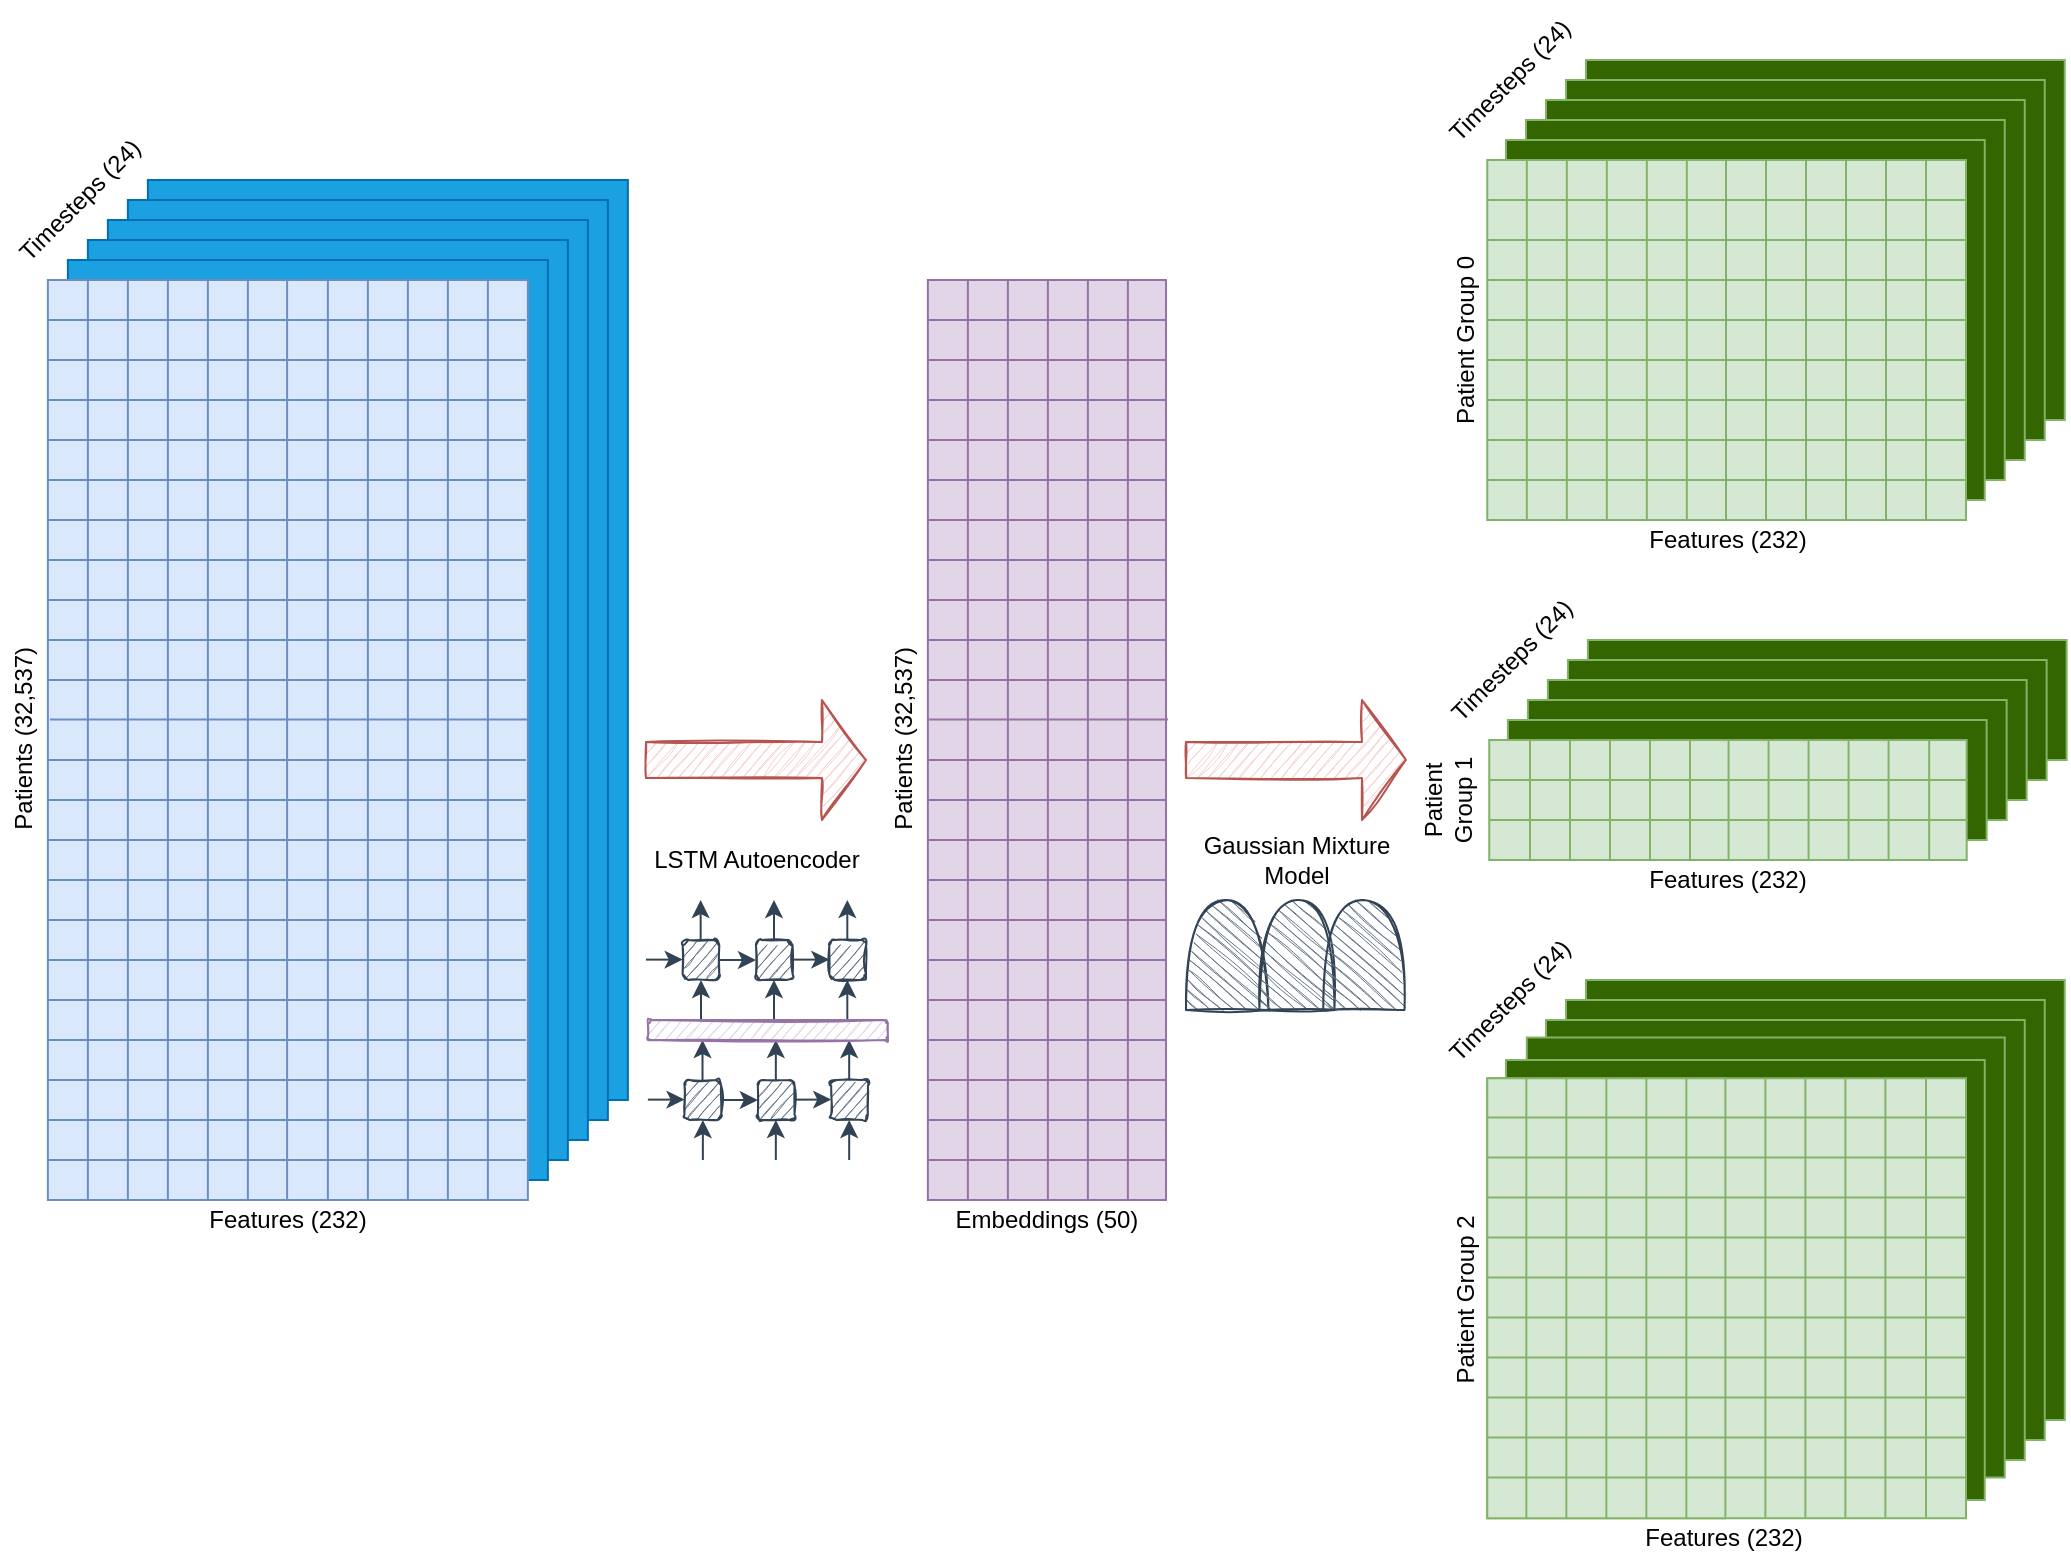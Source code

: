 <mxfile version="21.1.2" type="device" pages="3">
  <diagram name="fig-1" id="Zc6p3bJ5Wgq6Apojrqwd">
    <mxGraphModel dx="2074" dy="1979" grid="1" gridSize="10" guides="1" tooltips="1" connect="1" arrows="1" fold="1" page="1" pageScale="1" pageWidth="1100" pageHeight="850" math="0" shadow="0">
      <root>
        <mxCell id="0" />
        <mxCell id="1" parent="0" />
        <mxCell id="mWLiajfFuYhCYhIAm7In-63" value="" style="rounded=0;whiteSpace=wrap;html=1;fillColor=#1ba1e2;strokeColor=#006EAF;fontColor=#ffffff;" parent="1" vertex="1">
          <mxGeometry x="110.93" y="70" width="240" height="460" as="geometry" />
        </mxCell>
        <mxCell id="mWLiajfFuYhCYhIAm7In-62" value="" style="rounded=0;whiteSpace=wrap;html=1;fillColor=#1ba1e2;strokeColor=#006EAF;fontColor=#ffffff;" parent="1" vertex="1">
          <mxGeometry x="100.93" y="80" width="240" height="460" as="geometry" />
        </mxCell>
        <mxCell id="mWLiajfFuYhCYhIAm7In-61" value="" style="rounded=0;whiteSpace=wrap;html=1;fillColor=#1ba1e2;strokeColor=#006EAF;fontColor=#ffffff;" parent="1" vertex="1">
          <mxGeometry x="90.93" y="90" width="240" height="460" as="geometry" />
        </mxCell>
        <mxCell id="mWLiajfFuYhCYhIAm7In-60" value="" style="rounded=0;whiteSpace=wrap;html=1;fillColor=#1ba1e2;strokeColor=#006EAF;fontColor=#ffffff;" parent="1" vertex="1">
          <mxGeometry x="80.93" y="100" width="240" height="460" as="geometry" />
        </mxCell>
        <mxCell id="mWLiajfFuYhCYhIAm7In-59" value="" style="rounded=0;whiteSpace=wrap;html=1;fillColor=#1ba1e2;strokeColor=#006EAF;fontColor=#ffffff;" parent="1" vertex="1">
          <mxGeometry x="70.93" y="110" width="240" height="460" as="geometry" />
        </mxCell>
        <mxCell id="mWLiajfFuYhCYhIAm7In-18" value="Patients (32,537)" style="text;html=1;strokeColor=none;fillColor=none;align=center;verticalAlign=middle;whiteSpace=wrap;rounded=0;rotation=-90;" parent="1" vertex="1">
          <mxGeometry x="-180" y="339.7" width="458.13" height="18.75" as="geometry" />
        </mxCell>
        <mxCell id="mWLiajfFuYhCYhIAm7In-19" value="Features (232)" style="text;html=1;strokeColor=none;fillColor=none;align=center;verticalAlign=middle;whiteSpace=wrap;rounded=0;rotation=0;" parent="1" vertex="1">
          <mxGeometry x="60.93" y="580" width="240" height="20" as="geometry" />
        </mxCell>
        <mxCell id="mWLiajfFuYhCYhIAm7In-57" value="" style="group;fillColor=#dae8fc;strokeColor=#6c8ebf;container=0;" parent="1" vertex="1" connectable="0">
          <mxGeometry x="60.93" y="120" width="240" height="460" as="geometry" />
        </mxCell>
        <mxCell id="mWLiajfFuYhCYhIAm7In-65" value="Timesteps (24)" style="text;html=1;strokeColor=none;fillColor=none;align=center;verticalAlign=middle;whiteSpace=wrap;rounded=0;rotation=-45;" parent="1" vertex="1">
          <mxGeometry x="31.22" y="70" width="91.97" height="20" as="geometry" />
        </mxCell>
        <mxCell id="mWLiajfFuYhCYhIAm7In-31" value="" style="endArrow=none;html=1;rounded=0;fillColor=#dae8fc;strokeColor=#6c8ebf;" parent="1" edge="1">
          <mxGeometry width="50" height="50" relative="1" as="geometry">
            <mxPoint x="60.93" y="140" as="sourcePoint" />
            <mxPoint x="299.93" y="140" as="targetPoint" />
          </mxGeometry>
        </mxCell>
        <mxCell id="mWLiajfFuYhCYhIAm7In-32" value="" style="endArrow=none;html=1;rounded=0;fillColor=#dae8fc;strokeColor=#6c8ebf;" parent="1" edge="1">
          <mxGeometry width="50" height="50" relative="1" as="geometry">
            <mxPoint x="60.93" y="160" as="sourcePoint" />
            <mxPoint x="299.93" y="160" as="targetPoint" />
          </mxGeometry>
        </mxCell>
        <mxCell id="mWLiajfFuYhCYhIAm7In-33" value="" style="endArrow=none;html=1;rounded=0;fillColor=#dae8fc;strokeColor=#6c8ebf;" parent="1" edge="1">
          <mxGeometry width="50" height="50" relative="1" as="geometry">
            <mxPoint x="60.93" y="180" as="sourcePoint" />
            <mxPoint x="299.93" y="180" as="targetPoint" />
          </mxGeometry>
        </mxCell>
        <mxCell id="mWLiajfFuYhCYhIAm7In-34" value="" style="endArrow=none;html=1;rounded=0;fillColor=#dae8fc;strokeColor=#6c8ebf;" parent="1" edge="1">
          <mxGeometry width="50" height="50" relative="1" as="geometry">
            <mxPoint x="60.93" y="200" as="sourcePoint" />
            <mxPoint x="299.93" y="200" as="targetPoint" />
          </mxGeometry>
        </mxCell>
        <mxCell id="mWLiajfFuYhCYhIAm7In-35" value="" style="endArrow=none;html=1;rounded=0;fillColor=#dae8fc;strokeColor=#6c8ebf;" parent="1" edge="1">
          <mxGeometry width="50" height="50" relative="1" as="geometry">
            <mxPoint x="60.93" y="220" as="sourcePoint" />
            <mxPoint x="299.93" y="220" as="targetPoint" />
          </mxGeometry>
        </mxCell>
        <mxCell id="mWLiajfFuYhCYhIAm7In-36" value="" style="endArrow=none;html=1;rounded=0;fillColor=#dae8fc;strokeColor=#6c8ebf;" parent="1" edge="1">
          <mxGeometry width="50" height="50" relative="1" as="geometry">
            <mxPoint x="60.93" y="240" as="sourcePoint" />
            <mxPoint x="299.93" y="240" as="targetPoint" />
          </mxGeometry>
        </mxCell>
        <mxCell id="mWLiajfFuYhCYhIAm7In-37" value="" style="endArrow=none;html=1;rounded=0;fillColor=#dae8fc;strokeColor=#6c8ebf;" parent="1" edge="1">
          <mxGeometry width="50" height="50" relative="1" as="geometry">
            <mxPoint x="60.93" y="260" as="sourcePoint" />
            <mxPoint x="299.93" y="260" as="targetPoint" />
          </mxGeometry>
        </mxCell>
        <mxCell id="mWLiajfFuYhCYhIAm7In-38" value="" style="endArrow=none;html=1;rounded=0;fillColor=#dae8fc;strokeColor=#6c8ebf;" parent="1" edge="1">
          <mxGeometry width="50" height="50" relative="1" as="geometry">
            <mxPoint x="60.93" y="280" as="sourcePoint" />
            <mxPoint x="299.93" y="280" as="targetPoint" />
          </mxGeometry>
        </mxCell>
        <mxCell id="mWLiajfFuYhCYhIAm7In-39" value="" style="endArrow=none;html=1;rounded=0;fillColor=#dae8fc;strokeColor=#6c8ebf;" parent="1" edge="1">
          <mxGeometry width="50" height="50" relative="1" as="geometry">
            <mxPoint x="60.93" y="300" as="sourcePoint" />
            <mxPoint x="299.93" y="300" as="targetPoint" />
          </mxGeometry>
        </mxCell>
        <mxCell id="mWLiajfFuYhCYhIAm7In-40" value="" style="endArrow=none;html=1;rounded=0;fillColor=#dae8fc;strokeColor=#6c8ebf;" parent="1" edge="1">
          <mxGeometry width="50" height="50" relative="1" as="geometry">
            <mxPoint x="60.93" y="320" as="sourcePoint" />
            <mxPoint x="299.93" y="320" as="targetPoint" />
          </mxGeometry>
        </mxCell>
        <mxCell id="mWLiajfFuYhCYhIAm7In-46" value="" style="endArrow=none;html=1;rounded=0;fillColor=#dae8fc;strokeColor=#6c8ebf;" parent="1" edge="1">
          <mxGeometry width="50" height="50" relative="1" as="geometry">
            <mxPoint x="60.93" y="360" as="sourcePoint" />
            <mxPoint x="299.93" y="360" as="targetPoint" />
          </mxGeometry>
        </mxCell>
        <mxCell id="mWLiajfFuYhCYhIAm7In-47" value="" style="endArrow=none;html=1;rounded=0;fillColor=#dae8fc;strokeColor=#6c8ebf;" parent="1" edge="1">
          <mxGeometry width="50" height="50" relative="1" as="geometry">
            <mxPoint x="60.93" y="380" as="sourcePoint" />
            <mxPoint x="299.93" y="380" as="targetPoint" />
          </mxGeometry>
        </mxCell>
        <mxCell id="mWLiajfFuYhCYhIAm7In-48" value="" style="endArrow=none;html=1;rounded=0;fillColor=#dae8fc;strokeColor=#6c8ebf;" parent="1" edge="1">
          <mxGeometry width="50" height="50" relative="1" as="geometry">
            <mxPoint x="60.93" y="400" as="sourcePoint" />
            <mxPoint x="299.93" y="400" as="targetPoint" />
          </mxGeometry>
        </mxCell>
        <mxCell id="mWLiajfFuYhCYhIAm7In-49" value="" style="endArrow=none;html=1;rounded=0;fillColor=#dae8fc;strokeColor=#6c8ebf;" parent="1" edge="1">
          <mxGeometry width="50" height="50" relative="1" as="geometry">
            <mxPoint x="60.93" y="420" as="sourcePoint" />
            <mxPoint x="299.93" y="420" as="targetPoint" />
          </mxGeometry>
        </mxCell>
        <mxCell id="mWLiajfFuYhCYhIAm7In-50" value="" style="endArrow=none;html=1;rounded=0;fillColor=#dae8fc;strokeColor=#6c8ebf;" parent="1" edge="1">
          <mxGeometry width="50" height="50" relative="1" as="geometry">
            <mxPoint x="60.93" y="440" as="sourcePoint" />
            <mxPoint x="299.93" y="440" as="targetPoint" />
          </mxGeometry>
        </mxCell>
        <mxCell id="mWLiajfFuYhCYhIAm7In-51" value="" style="endArrow=none;html=1;rounded=0;fillColor=#dae8fc;strokeColor=#6c8ebf;" parent="1" edge="1">
          <mxGeometry width="50" height="50" relative="1" as="geometry">
            <mxPoint x="60.93" y="460" as="sourcePoint" />
            <mxPoint x="299.93" y="460" as="targetPoint" />
          </mxGeometry>
        </mxCell>
        <mxCell id="mWLiajfFuYhCYhIAm7In-52" value="" style="endArrow=none;html=1;rounded=0;fillColor=#dae8fc;strokeColor=#6c8ebf;" parent="1" edge="1">
          <mxGeometry width="50" height="50" relative="1" as="geometry">
            <mxPoint x="60.93" y="480" as="sourcePoint" />
            <mxPoint x="299.93" y="480" as="targetPoint" />
          </mxGeometry>
        </mxCell>
        <mxCell id="mWLiajfFuYhCYhIAm7In-53" value="" style="endArrow=none;html=1;rounded=0;fillColor=#dae8fc;strokeColor=#6c8ebf;" parent="1" edge="1">
          <mxGeometry width="50" height="50" relative="1" as="geometry">
            <mxPoint x="60.93" y="500" as="sourcePoint" />
            <mxPoint x="299.93" y="500" as="targetPoint" />
          </mxGeometry>
        </mxCell>
        <mxCell id="mWLiajfFuYhCYhIAm7In-54" value="" style="endArrow=none;html=1;rounded=0;fillColor=#dae8fc;strokeColor=#6c8ebf;" parent="1" edge="1">
          <mxGeometry width="50" height="50" relative="1" as="geometry">
            <mxPoint x="60.93" y="520" as="sourcePoint" />
            <mxPoint x="299.93" y="520" as="targetPoint" />
          </mxGeometry>
        </mxCell>
        <mxCell id="mWLiajfFuYhCYhIAm7In-55" value="" style="endArrow=none;html=1;rounded=0;fillColor=#dae8fc;strokeColor=#6c8ebf;" parent="1" edge="1">
          <mxGeometry width="50" height="50" relative="1" as="geometry">
            <mxPoint x="60.93" y="540" as="sourcePoint" />
            <mxPoint x="299.93" y="540" as="targetPoint" />
          </mxGeometry>
        </mxCell>
        <mxCell id="mWLiajfFuYhCYhIAm7In-56" value="" style="endArrow=none;html=1;rounded=0;fillColor=#dae8fc;strokeColor=#6c8ebf;" parent="1" edge="1">
          <mxGeometry width="50" height="50" relative="1" as="geometry">
            <mxPoint x="60.93" y="560" as="sourcePoint" />
            <mxPoint x="299.93" y="560" as="targetPoint" />
          </mxGeometry>
        </mxCell>
        <mxCell id="mWLiajfFuYhCYhIAm7In-21" value="" style="endArrow=none;html=1;rounded=0;fillColor=#dae8fc;strokeColor=#6c8ebf;" parent="1" edge="1">
          <mxGeometry width="50" height="50" relative="1" as="geometry">
            <mxPoint x="100.93" y="579.986" as="sourcePoint" />
            <mxPoint x="100.93" y="120" as="targetPoint" />
          </mxGeometry>
        </mxCell>
        <mxCell id="mWLiajfFuYhCYhIAm7In-22" value="" style="endArrow=none;html=1;rounded=0;fillColor=#dae8fc;strokeColor=#6c8ebf;" parent="1" edge="1">
          <mxGeometry width="50" height="50" relative="1" as="geometry">
            <mxPoint x="120.93" y="580" as="sourcePoint" />
            <mxPoint x="120.93" y="120.014" as="targetPoint" />
          </mxGeometry>
        </mxCell>
        <mxCell id="mWLiajfFuYhCYhIAm7In-23" value="" style="endArrow=none;html=1;rounded=0;fillColor=#dae8fc;strokeColor=#6c8ebf;" parent="1" edge="1">
          <mxGeometry width="50" height="50" relative="1" as="geometry">
            <mxPoint x="140.93" y="580" as="sourcePoint" />
            <mxPoint x="140.93" y="120.014" as="targetPoint" />
          </mxGeometry>
        </mxCell>
        <mxCell id="mWLiajfFuYhCYhIAm7In-24" value="" style="endArrow=none;html=1;rounded=0;fillColor=#dae8fc;strokeColor=#6c8ebf;" parent="1" edge="1">
          <mxGeometry width="50" height="50" relative="1" as="geometry">
            <mxPoint x="160.93" y="580" as="sourcePoint" />
            <mxPoint x="160.93" y="120.014" as="targetPoint" />
          </mxGeometry>
        </mxCell>
        <mxCell id="mWLiajfFuYhCYhIAm7In-25" value="" style="endArrow=none;html=1;rounded=0;fillColor=#dae8fc;strokeColor=#6c8ebf;" parent="1" edge="1">
          <mxGeometry width="50" height="50" relative="1" as="geometry">
            <mxPoint x="180.55" y="580" as="sourcePoint" />
            <mxPoint x="180.55" y="120.014" as="targetPoint" />
          </mxGeometry>
        </mxCell>
        <mxCell id="mWLiajfFuYhCYhIAm7In-26" value="" style="endArrow=none;html=1;rounded=0;fillColor=#dae8fc;strokeColor=#6c8ebf;" parent="1" edge="1">
          <mxGeometry width="50" height="50" relative="1" as="geometry">
            <mxPoint x="200.93" y="579.986" as="sourcePoint" />
            <mxPoint x="200.93" y="120" as="targetPoint" />
          </mxGeometry>
        </mxCell>
        <mxCell id="mWLiajfFuYhCYhIAm7In-27" value="" style="endArrow=none;html=1;rounded=0;fillColor=#dae8fc;strokeColor=#6c8ebf;" parent="1" edge="1">
          <mxGeometry width="50" height="50" relative="1" as="geometry">
            <mxPoint x="220.93" y="579.986" as="sourcePoint" />
            <mxPoint x="220.93" y="120" as="targetPoint" />
          </mxGeometry>
        </mxCell>
        <mxCell id="mWLiajfFuYhCYhIAm7In-28" value="" style="endArrow=none;html=1;rounded=0;fillColor=#dae8fc;strokeColor=#6c8ebf;" parent="1" edge="1">
          <mxGeometry width="50" height="50" relative="1" as="geometry">
            <mxPoint x="240.93" y="580" as="sourcePoint" />
            <mxPoint x="240.93" y="120.014" as="targetPoint" />
          </mxGeometry>
        </mxCell>
        <mxCell id="mWLiajfFuYhCYhIAm7In-29" value="" style="endArrow=none;html=1;rounded=0;fillColor=#dae8fc;strokeColor=#6c8ebf;" parent="1" edge="1">
          <mxGeometry width="50" height="50" relative="1" as="geometry">
            <mxPoint x="260.93" y="580" as="sourcePoint" />
            <mxPoint x="260.93" y="120.014" as="targetPoint" />
          </mxGeometry>
        </mxCell>
        <mxCell id="mWLiajfFuYhCYhIAm7In-66" value="" style="endArrow=none;html=1;rounded=0;fillColor=#dae8fc;strokeColor=#6c8ebf;" parent="1" edge="1">
          <mxGeometry width="50" height="50" relative="1" as="geometry">
            <mxPoint x="61.93" y="339.7" as="sourcePoint" />
            <mxPoint x="300.93" y="339.7" as="targetPoint" />
          </mxGeometry>
        </mxCell>
        <mxCell id="mWLiajfFuYhCYhIAm7In-67" value="" style="endArrow=none;html=1;rounded=0;fillColor=#dae8fc;strokeColor=#6c8ebf;" parent="1" edge="1">
          <mxGeometry width="50" height="50" relative="1" as="geometry">
            <mxPoint x="80.93" y="579.996" as="sourcePoint" />
            <mxPoint x="80.93" y="120.01" as="targetPoint" />
          </mxGeometry>
        </mxCell>
        <mxCell id="mWLiajfFuYhCYhIAm7In-68" value="" style="endArrow=none;html=1;rounded=0;fillColor=#dae8fc;strokeColor=#6c8ebf;" parent="1" edge="1">
          <mxGeometry width="50" height="50" relative="1" as="geometry">
            <mxPoint x="280.93" y="579.996" as="sourcePoint" />
            <mxPoint x="280.93" y="120.01" as="targetPoint" />
          </mxGeometry>
        </mxCell>
        <mxCell id="mWLiajfFuYhCYhIAm7In-70" value="Patients (32,537)" style="text;html=1;strokeColor=none;fillColor=none;align=center;verticalAlign=middle;whiteSpace=wrap;rounded=0;rotation=-90;" parent="1" vertex="1">
          <mxGeometry x="260" y="339.7" width="458.13" height="18.75" as="geometry" />
        </mxCell>
        <mxCell id="mWLiajfFuYhCYhIAm7In-71" value="Embeddings (50)" style="text;html=1;strokeColor=none;fillColor=none;align=center;verticalAlign=middle;whiteSpace=wrap;rounded=0;rotation=0;" parent="1" vertex="1">
          <mxGeometry x="500.93" y="580" width="119.07" height="20" as="geometry" />
        </mxCell>
        <mxCell id="mWLiajfFuYhCYhIAm7In-199" value="" style="group" parent="1" vertex="1" connectable="0">
          <mxGeometry x="500.93" y="120" width="120.07" height="460" as="geometry" />
        </mxCell>
        <mxCell id="mWLiajfFuYhCYhIAm7In-72" value="" style="group;fillColor=#e1d5e7;strokeColor=#9673a6;container=0;" parent="mWLiajfFuYhCYhIAm7In-199" vertex="1" connectable="0">
          <mxGeometry width="119.07" height="460" as="geometry" />
        </mxCell>
        <mxCell id="mWLiajfFuYhCYhIAm7In-94" value="" style="endArrow=none;html=1;rounded=0;fillColor=#e1d5e7;strokeColor=#9673a6;" parent="mWLiajfFuYhCYhIAm7In-199" edge="1">
          <mxGeometry width="50" height="50" relative="1" as="geometry">
            <mxPoint x="40.0" y="459.986" as="sourcePoint" />
            <mxPoint x="40.0" as="targetPoint" />
          </mxGeometry>
        </mxCell>
        <mxCell id="mWLiajfFuYhCYhIAm7In-95" value="" style="endArrow=none;html=1;rounded=0;fillColor=#e1d5e7;strokeColor=#9673a6;" parent="mWLiajfFuYhCYhIAm7In-199" edge="1">
          <mxGeometry width="50" height="50" relative="1" as="geometry">
            <mxPoint x="60.0" y="460" as="sourcePoint" />
            <mxPoint x="60.0" y="0.014" as="targetPoint" />
          </mxGeometry>
        </mxCell>
        <mxCell id="mWLiajfFuYhCYhIAm7In-96" value="" style="endArrow=none;html=1;rounded=0;fillColor=#e1d5e7;strokeColor=#9673a6;" parent="mWLiajfFuYhCYhIAm7In-199" edge="1">
          <mxGeometry width="50" height="50" relative="1" as="geometry">
            <mxPoint x="80.0" y="460" as="sourcePoint" />
            <mxPoint x="80.0" y="0.014" as="targetPoint" />
          </mxGeometry>
        </mxCell>
        <mxCell id="mWLiajfFuYhCYhIAm7In-97" value="" style="endArrow=none;html=1;rounded=0;fillColor=#e1d5e7;strokeColor=#9673a6;" parent="mWLiajfFuYhCYhIAm7In-199" edge="1">
          <mxGeometry width="50" height="50" relative="1" as="geometry">
            <mxPoint x="100.0" y="460" as="sourcePoint" />
            <mxPoint x="100.0" y="0.014" as="targetPoint" />
          </mxGeometry>
        </mxCell>
        <mxCell id="mWLiajfFuYhCYhIAm7In-104" value="" style="endArrow=none;html=1;rounded=0;fillColor=#e1d5e7;strokeColor=#9673a6;" parent="mWLiajfFuYhCYhIAm7In-199" edge="1">
          <mxGeometry width="50" height="50" relative="1" as="geometry">
            <mxPoint x="20.0" y="459.996" as="sourcePoint" />
            <mxPoint x="20.0" y="0.01" as="targetPoint" />
          </mxGeometry>
        </mxCell>
        <mxCell id="mWLiajfFuYhCYhIAm7In-106" value="" style="group" parent="mWLiajfFuYhCYhIAm7In-199" vertex="1" connectable="0">
          <mxGeometry y="20" width="120.07" height="420" as="geometry" />
        </mxCell>
        <mxCell id="mWLiajfFuYhCYhIAm7In-73" value="" style="endArrow=none;html=1;rounded=0;fillColor=#e1d5e7;strokeColor=#9673a6;" parent="mWLiajfFuYhCYhIAm7In-106" edge="1">
          <mxGeometry width="50" height="50" relative="1" as="geometry">
            <mxPoint as="sourcePoint" />
            <mxPoint x="119.57" as="targetPoint" />
          </mxGeometry>
        </mxCell>
        <mxCell id="mWLiajfFuYhCYhIAm7In-74" value="" style="endArrow=none;html=1;rounded=0;fillColor=#e1d5e7;strokeColor=#9673a6;" parent="mWLiajfFuYhCYhIAm7In-106" edge="1">
          <mxGeometry width="50" height="50" relative="1" as="geometry">
            <mxPoint y="20" as="sourcePoint" />
            <mxPoint x="119.57" y="20" as="targetPoint" />
          </mxGeometry>
        </mxCell>
        <mxCell id="mWLiajfFuYhCYhIAm7In-75" value="" style="endArrow=none;html=1;rounded=0;fillColor=#e1d5e7;strokeColor=#9673a6;" parent="mWLiajfFuYhCYhIAm7In-106" edge="1">
          <mxGeometry width="50" height="50" relative="1" as="geometry">
            <mxPoint y="40" as="sourcePoint" />
            <mxPoint x="119.57" y="40" as="targetPoint" />
          </mxGeometry>
        </mxCell>
        <mxCell id="mWLiajfFuYhCYhIAm7In-76" value="" style="endArrow=none;html=1;rounded=0;fillColor=#e1d5e7;strokeColor=#9673a6;" parent="mWLiajfFuYhCYhIAm7In-106" edge="1">
          <mxGeometry width="50" height="50" relative="1" as="geometry">
            <mxPoint y="60" as="sourcePoint" />
            <mxPoint x="119.57" y="60" as="targetPoint" />
          </mxGeometry>
        </mxCell>
        <mxCell id="mWLiajfFuYhCYhIAm7In-77" value="" style="endArrow=none;html=1;rounded=0;fillColor=#e1d5e7;strokeColor=#9673a6;" parent="mWLiajfFuYhCYhIAm7In-106" edge="1">
          <mxGeometry width="50" height="50" relative="1" as="geometry">
            <mxPoint y="80" as="sourcePoint" />
            <mxPoint x="119.57" y="80" as="targetPoint" />
          </mxGeometry>
        </mxCell>
        <mxCell id="mWLiajfFuYhCYhIAm7In-78" value="" style="endArrow=none;html=1;rounded=0;fillColor=#e1d5e7;strokeColor=#9673a6;" parent="mWLiajfFuYhCYhIAm7In-106" edge="1">
          <mxGeometry width="50" height="50" relative="1" as="geometry">
            <mxPoint y="100" as="sourcePoint" />
            <mxPoint x="119.57" y="100" as="targetPoint" />
          </mxGeometry>
        </mxCell>
        <mxCell id="mWLiajfFuYhCYhIAm7In-79" value="" style="endArrow=none;html=1;rounded=0;fillColor=#e1d5e7;strokeColor=#9673a6;" parent="mWLiajfFuYhCYhIAm7In-106" edge="1">
          <mxGeometry width="50" height="50" relative="1" as="geometry">
            <mxPoint y="120" as="sourcePoint" />
            <mxPoint x="119.57" y="120" as="targetPoint" />
          </mxGeometry>
        </mxCell>
        <mxCell id="mWLiajfFuYhCYhIAm7In-80" value="" style="endArrow=none;html=1;rounded=0;fillColor=#e1d5e7;strokeColor=#9673a6;" parent="mWLiajfFuYhCYhIAm7In-106" edge="1">
          <mxGeometry width="50" height="50" relative="1" as="geometry">
            <mxPoint y="140" as="sourcePoint" />
            <mxPoint x="119.57" y="140" as="targetPoint" />
          </mxGeometry>
        </mxCell>
        <mxCell id="mWLiajfFuYhCYhIAm7In-81" value="" style="endArrow=none;html=1;rounded=0;fillColor=#e1d5e7;strokeColor=#9673a6;" parent="mWLiajfFuYhCYhIAm7In-106" edge="1">
          <mxGeometry width="50" height="50" relative="1" as="geometry">
            <mxPoint y="160" as="sourcePoint" />
            <mxPoint x="119.57" y="160" as="targetPoint" />
          </mxGeometry>
        </mxCell>
        <mxCell id="mWLiajfFuYhCYhIAm7In-82" value="" style="endArrow=none;html=1;rounded=0;fillColor=#e1d5e7;strokeColor=#9673a6;" parent="mWLiajfFuYhCYhIAm7In-106" edge="1">
          <mxGeometry width="50" height="50" relative="1" as="geometry">
            <mxPoint y="180" as="sourcePoint" />
            <mxPoint x="119.57" y="180" as="targetPoint" />
          </mxGeometry>
        </mxCell>
        <mxCell id="mWLiajfFuYhCYhIAm7In-83" value="" style="endArrow=none;html=1;rounded=0;fillColor=#e1d5e7;strokeColor=#9673a6;" parent="mWLiajfFuYhCYhIAm7In-106" edge="1">
          <mxGeometry width="50" height="50" relative="1" as="geometry">
            <mxPoint y="220" as="sourcePoint" />
            <mxPoint x="119.57" y="220" as="targetPoint" />
          </mxGeometry>
        </mxCell>
        <mxCell id="mWLiajfFuYhCYhIAm7In-84" value="" style="endArrow=none;html=1;rounded=0;fillColor=#e1d5e7;strokeColor=#9673a6;" parent="mWLiajfFuYhCYhIAm7In-106" edge="1">
          <mxGeometry width="50" height="50" relative="1" as="geometry">
            <mxPoint y="240" as="sourcePoint" />
            <mxPoint x="119.57" y="240" as="targetPoint" />
          </mxGeometry>
        </mxCell>
        <mxCell id="mWLiajfFuYhCYhIAm7In-85" value="" style="endArrow=none;html=1;rounded=0;fillColor=#e1d5e7;strokeColor=#9673a6;" parent="mWLiajfFuYhCYhIAm7In-106" edge="1">
          <mxGeometry width="50" height="50" relative="1" as="geometry">
            <mxPoint y="260" as="sourcePoint" />
            <mxPoint x="119.57" y="260" as="targetPoint" />
          </mxGeometry>
        </mxCell>
        <mxCell id="mWLiajfFuYhCYhIAm7In-86" value="" style="endArrow=none;html=1;rounded=0;fillColor=#e1d5e7;strokeColor=#9673a6;" parent="mWLiajfFuYhCYhIAm7In-106" edge="1">
          <mxGeometry width="50" height="50" relative="1" as="geometry">
            <mxPoint y="280" as="sourcePoint" />
            <mxPoint x="119.57" y="280" as="targetPoint" />
          </mxGeometry>
        </mxCell>
        <mxCell id="mWLiajfFuYhCYhIAm7In-87" value="" style="endArrow=none;html=1;rounded=0;fillColor=#e1d5e7;strokeColor=#9673a6;" parent="mWLiajfFuYhCYhIAm7In-106" edge="1">
          <mxGeometry width="50" height="50" relative="1" as="geometry">
            <mxPoint y="300" as="sourcePoint" />
            <mxPoint x="119.57" y="300" as="targetPoint" />
          </mxGeometry>
        </mxCell>
        <mxCell id="mWLiajfFuYhCYhIAm7In-88" value="" style="endArrow=none;html=1;rounded=0;fillColor=#e1d5e7;strokeColor=#9673a6;" parent="mWLiajfFuYhCYhIAm7In-106" edge="1">
          <mxGeometry width="50" height="50" relative="1" as="geometry">
            <mxPoint y="320" as="sourcePoint" />
            <mxPoint x="119.57" y="320" as="targetPoint" />
          </mxGeometry>
        </mxCell>
        <mxCell id="mWLiajfFuYhCYhIAm7In-89" value="" style="endArrow=none;html=1;rounded=0;fillColor=#e1d5e7;strokeColor=#9673a6;" parent="mWLiajfFuYhCYhIAm7In-106" edge="1">
          <mxGeometry width="50" height="50" relative="1" as="geometry">
            <mxPoint y="340" as="sourcePoint" />
            <mxPoint x="119.57" y="340" as="targetPoint" />
          </mxGeometry>
        </mxCell>
        <mxCell id="mWLiajfFuYhCYhIAm7In-90" value="" style="endArrow=none;html=1;rounded=0;fillColor=#e1d5e7;strokeColor=#9673a6;" parent="mWLiajfFuYhCYhIAm7In-106" edge="1">
          <mxGeometry width="50" height="50" relative="1" as="geometry">
            <mxPoint y="360" as="sourcePoint" />
            <mxPoint x="119.57" y="360" as="targetPoint" />
          </mxGeometry>
        </mxCell>
        <mxCell id="mWLiajfFuYhCYhIAm7In-91" value="" style="endArrow=none;html=1;rounded=0;fillColor=#e1d5e7;strokeColor=#9673a6;" parent="mWLiajfFuYhCYhIAm7In-106" edge="1">
          <mxGeometry width="50" height="50" relative="1" as="geometry">
            <mxPoint y="380" as="sourcePoint" />
            <mxPoint x="119.57" y="380" as="targetPoint" />
          </mxGeometry>
        </mxCell>
        <mxCell id="mWLiajfFuYhCYhIAm7In-92" value="" style="endArrow=none;html=1;rounded=0;fillColor=#e1d5e7;strokeColor=#9673a6;" parent="mWLiajfFuYhCYhIAm7In-106" edge="1">
          <mxGeometry width="50" height="50" relative="1" as="geometry">
            <mxPoint y="400" as="sourcePoint" />
            <mxPoint x="119.57" y="400" as="targetPoint" />
          </mxGeometry>
        </mxCell>
        <mxCell id="mWLiajfFuYhCYhIAm7In-93" value="" style="endArrow=none;html=1;rounded=0;fillColor=#e1d5e7;strokeColor=#9673a6;" parent="mWLiajfFuYhCYhIAm7In-106" edge="1">
          <mxGeometry width="50" height="50" relative="1" as="geometry">
            <mxPoint y="420" as="sourcePoint" />
            <mxPoint x="119.57" y="420" as="targetPoint" />
          </mxGeometry>
        </mxCell>
        <mxCell id="mWLiajfFuYhCYhIAm7In-103" value="" style="endArrow=none;html=1;rounded=0;fillColor=#e1d5e7;strokeColor=#9673a6;" parent="mWLiajfFuYhCYhIAm7In-106" edge="1">
          <mxGeometry width="50" height="50" relative="1" as="geometry">
            <mxPoint x="0.5" y="199.7" as="sourcePoint" />
            <mxPoint x="120.07" y="199.7" as="targetPoint" />
          </mxGeometry>
        </mxCell>
        <mxCell id="mWLiajfFuYhCYhIAm7In-272" value="" style="shape=singleArrow;whiteSpace=wrap;html=1;sketch=1;fillColor=#f8cecc;strokeColor=#b85450;" parent="1" vertex="1">
          <mxGeometry x="360" y="330" width="110" height="60" as="geometry" />
        </mxCell>
        <mxCell id="mWLiajfFuYhCYhIAm7In-273" value="" style="shape=singleArrow;whiteSpace=wrap;html=1;sketch=1;fillColor=#f8cecc;strokeColor=#b85450;" parent="1" vertex="1">
          <mxGeometry x="630" y="330" width="110" height="60" as="geometry" />
        </mxCell>
        <mxCell id="mWLiajfFuYhCYhIAm7In-276" value="LSTM Autoencoder" style="text;html=1;strokeColor=none;fillColor=none;align=center;verticalAlign=middle;whiteSpace=wrap;rounded=0;rotation=0;" parent="1" vertex="1">
          <mxGeometry x="360.0" y="400" width="110.93" height="20" as="geometry" />
        </mxCell>
        <mxCell id="mWLiajfFuYhCYhIAm7In-290" value="" style="group" parent="1" vertex="1" connectable="0">
          <mxGeometry x="360" y="430" width="110" height="60" as="geometry" />
        </mxCell>
        <mxCell id="mWLiajfFuYhCYhIAm7In-277" value="" style="rounded=1;whiteSpace=wrap;html=1;sketch=1;fillColor=#647687;strokeColor=#314354;fontColor=#ffffff;" parent="mWLiajfFuYhCYhIAm7In-290" vertex="1">
          <mxGeometry x="18.333" y="20" width="18.333" height="20" as="geometry" />
        </mxCell>
        <mxCell id="mWLiajfFuYhCYhIAm7In-278" value="" style="rounded=1;whiteSpace=wrap;html=1;sketch=1;fillColor=#647687;strokeColor=#314354;fontColor=#ffffff;" parent="mWLiajfFuYhCYhIAm7In-290" vertex="1">
          <mxGeometry x="55" y="20" width="18.333" height="20" as="geometry" />
        </mxCell>
        <mxCell id="mWLiajfFuYhCYhIAm7In-279" value="" style="rounded=1;whiteSpace=wrap;html=1;sketch=1;fillColor=#647687;strokeColor=#314354;fontColor=#ffffff;" parent="mWLiajfFuYhCYhIAm7In-290" vertex="1">
          <mxGeometry x="91.667" y="20" width="18.333" height="20" as="geometry" />
        </mxCell>
        <mxCell id="mWLiajfFuYhCYhIAm7In-280" value="" style="endArrow=classic;html=1;rounded=0;entryX=0.5;entryY=1;entryDx=0;entryDy=0;fillColor=#647687;strokeColor=#314354;" parent="mWLiajfFuYhCYhIAm7In-290" target="mWLiajfFuYhCYhIAm7In-277" edge="1">
          <mxGeometry width="50" height="50" relative="1" as="geometry">
            <mxPoint x="27.5" y="60" as="sourcePoint" />
            <mxPoint x="9.167" y="45" as="targetPoint" />
          </mxGeometry>
        </mxCell>
        <mxCell id="mWLiajfFuYhCYhIAm7In-281" value="" style="endArrow=classic;html=1;rounded=0;entryX=0.5;entryY=1;entryDx=0;entryDy=0;fillColor=#647687;strokeColor=#314354;" parent="mWLiajfFuYhCYhIAm7In-290" edge="1">
          <mxGeometry width="50" height="50" relative="1" as="geometry">
            <mxPoint x="63.992" y="60" as="sourcePoint" />
            <mxPoint x="63.992" y="40" as="targetPoint" />
          </mxGeometry>
        </mxCell>
        <mxCell id="mWLiajfFuYhCYhIAm7In-282" value="" style="endArrow=classic;html=1;rounded=0;entryX=0.5;entryY=1;entryDx=0;entryDy=0;fillColor=#647687;strokeColor=#314354;" parent="mWLiajfFuYhCYhIAm7In-290" edge="1">
          <mxGeometry width="50" height="50" relative="1" as="geometry">
            <mxPoint x="100.659" y="60" as="sourcePoint" />
            <mxPoint x="100.659" y="40" as="targetPoint" />
          </mxGeometry>
        </mxCell>
        <mxCell id="mWLiajfFuYhCYhIAm7In-283" value="" style="endArrow=classic;html=1;rounded=0;entryX=0.5;entryY=1;entryDx=0;entryDy=0;fillColor=#647687;strokeColor=#314354;" parent="mWLiajfFuYhCYhIAm7In-290" edge="1">
          <mxGeometry width="50" height="50" relative="1" as="geometry">
            <mxPoint x="27.326" y="20" as="sourcePoint" />
            <mxPoint x="27.326" as="targetPoint" />
          </mxGeometry>
        </mxCell>
        <mxCell id="mWLiajfFuYhCYhIAm7In-284" value="" style="endArrow=classic;html=1;rounded=0;entryX=0.5;entryY=1;entryDx=0;entryDy=0;fillColor=#647687;strokeColor=#314354;" parent="mWLiajfFuYhCYhIAm7In-290" edge="1">
          <mxGeometry width="50" height="50" relative="1" as="geometry">
            <mxPoint x="63.992" y="20" as="sourcePoint" />
            <mxPoint x="63.992" as="targetPoint" />
          </mxGeometry>
        </mxCell>
        <mxCell id="mWLiajfFuYhCYhIAm7In-285" value="" style="endArrow=classic;html=1;rounded=0;entryX=0.5;entryY=1;entryDx=0;entryDy=0;fillColor=#647687;strokeColor=#314354;" parent="mWLiajfFuYhCYhIAm7In-290" edge="1">
          <mxGeometry width="50" height="50" relative="1" as="geometry">
            <mxPoint x="100.659" y="20" as="sourcePoint" />
            <mxPoint x="100.659" as="targetPoint" />
          </mxGeometry>
        </mxCell>
        <mxCell id="mWLiajfFuYhCYhIAm7In-286" value="" style="endArrow=classic;html=1;rounded=0;entryX=0;entryY=0.5;entryDx=0;entryDy=0;exitX=1;exitY=0.5;exitDx=0;exitDy=0;fillColor=#647687;strokeColor=#314354;" parent="mWLiajfFuYhCYhIAm7In-290" source="mWLiajfFuYhCYhIAm7In-277" target="mWLiajfFuYhCYhIAm7In-278" edge="1">
          <mxGeometry width="50" height="50" relative="1" as="geometry">
            <mxPoint x="105.242" y="25.0" as="sourcePoint" />
            <mxPoint x="105.242" y="5" as="targetPoint" />
          </mxGeometry>
        </mxCell>
        <mxCell id="mWLiajfFuYhCYhIAm7In-288" value="" style="endArrow=classic;html=1;rounded=0;entryX=0;entryY=0.5;entryDx=0;entryDy=0;exitX=1;exitY=0.5;exitDx=0;exitDy=0;fillColor=#647687;strokeColor=#314354;" parent="mWLiajfFuYhCYhIAm7In-290" edge="1">
          <mxGeometry width="50" height="50" relative="1" as="geometry">
            <mxPoint y="29.81" as="sourcePoint" />
            <mxPoint x="18.333" y="29.81" as="targetPoint" />
          </mxGeometry>
        </mxCell>
        <mxCell id="mWLiajfFuYhCYhIAm7In-289" value="" style="endArrow=classic;html=1;rounded=0;entryX=0;entryY=0.5;entryDx=0;entryDy=0;exitX=1;exitY=0.5;exitDx=0;exitDy=0;fillColor=#647687;strokeColor=#314354;" parent="mWLiajfFuYhCYhIAm7In-290" edge="1">
          <mxGeometry width="50" height="50" relative="1" as="geometry">
            <mxPoint x="73.333" y="29.81" as="sourcePoint" />
            <mxPoint x="91.667" y="29.81" as="targetPoint" />
          </mxGeometry>
        </mxCell>
        <mxCell id="mWLiajfFuYhCYhIAm7In-292" value="Gaussian Mixture Model" style="text;html=1;strokeColor=none;fillColor=none;align=center;verticalAlign=middle;whiteSpace=wrap;rounded=0;rotation=0;" parent="1" vertex="1">
          <mxGeometry x="630" y="400" width="110.93" height="20" as="geometry" />
        </mxCell>
        <mxCell id="mWLiajfFuYhCYhIAm7In-305" value="" style="shape=or;whiteSpace=wrap;html=1;sketch=1;rotation=-90;fillColor=#647687;fontColor=#ffffff;strokeColor=#314354;" parent="1" vertex="1">
          <mxGeometry x="623.13" y="436.88" width="55" height="41.25" as="geometry" />
        </mxCell>
        <mxCell id="mWLiajfFuYhCYhIAm7In-309" value="" style="shape=or;whiteSpace=wrap;html=1;sketch=1;rotation=-90;fillColor=#647687;fontColor=#ffffff;strokeColor=#314354;" parent="1" vertex="1">
          <mxGeometry x="657.96" y="438.75" width="55" height="37.5" as="geometry" />
        </mxCell>
        <mxCell id="mWLiajfFuYhCYhIAm7In-310" value="" style="shape=or;whiteSpace=wrap;html=1;sketch=1;rotation=-90;fillColor=#647687;fontColor=#ffffff;strokeColor=#314354;" parent="1" vertex="1">
          <mxGeometry x="691.44" y="437.19" width="55" height="40.63" as="geometry" />
        </mxCell>
        <mxCell id="mWLiajfFuYhCYhIAm7In-326" value="" style="group" parent="1" vertex="1" connectable="0">
          <mxGeometry x="360.93" y="500" width="120" height="60" as="geometry" />
        </mxCell>
        <mxCell id="mWLiajfFuYhCYhIAm7In-327" value="" style="rounded=1;whiteSpace=wrap;html=1;sketch=1;fillColor=#647687;strokeColor=#314354;fontColor=#ffffff;" parent="mWLiajfFuYhCYhIAm7In-326" vertex="1">
          <mxGeometry x="18.333" y="20" width="18.333" height="20" as="geometry" />
        </mxCell>
        <mxCell id="mWLiajfFuYhCYhIAm7In-328" value="" style="rounded=1;whiteSpace=wrap;html=1;sketch=1;fillColor=#647687;strokeColor=#314354;fontColor=#ffffff;" parent="mWLiajfFuYhCYhIAm7In-326" vertex="1">
          <mxGeometry x="55" y="20" width="18.333" height="20" as="geometry" />
        </mxCell>
        <mxCell id="mWLiajfFuYhCYhIAm7In-329" value="" style="rounded=1;whiteSpace=wrap;html=1;sketch=1;fillColor=#647687;strokeColor=#314354;fontColor=#ffffff;" parent="mWLiajfFuYhCYhIAm7In-326" vertex="1">
          <mxGeometry x="91.667" y="20" width="18.333" height="20" as="geometry" />
        </mxCell>
        <mxCell id="mWLiajfFuYhCYhIAm7In-330" value="" style="endArrow=classic;html=1;rounded=0;entryX=0.5;entryY=1;entryDx=0;entryDy=0;fillColor=#647687;strokeColor=#314354;" parent="mWLiajfFuYhCYhIAm7In-326" target="mWLiajfFuYhCYhIAm7In-327" edge="1">
          <mxGeometry width="50" height="50" relative="1" as="geometry">
            <mxPoint x="27.5" y="60" as="sourcePoint" />
            <mxPoint x="9.167" y="45" as="targetPoint" />
          </mxGeometry>
        </mxCell>
        <mxCell id="mWLiajfFuYhCYhIAm7In-331" value="" style="endArrow=classic;html=1;rounded=0;entryX=0.5;entryY=1;entryDx=0;entryDy=0;fillColor=#647687;strokeColor=#314354;" parent="mWLiajfFuYhCYhIAm7In-326" edge="1">
          <mxGeometry width="50" height="50" relative="1" as="geometry">
            <mxPoint x="63.992" y="60" as="sourcePoint" />
            <mxPoint x="63.992" y="40" as="targetPoint" />
          </mxGeometry>
        </mxCell>
        <mxCell id="mWLiajfFuYhCYhIAm7In-332" value="" style="endArrow=classic;html=1;rounded=0;entryX=0.5;entryY=1;entryDx=0;entryDy=0;fillColor=#647687;strokeColor=#314354;" parent="mWLiajfFuYhCYhIAm7In-326" edge="1">
          <mxGeometry width="50" height="50" relative="1" as="geometry">
            <mxPoint x="100.659" y="60" as="sourcePoint" />
            <mxPoint x="100.659" y="40" as="targetPoint" />
          </mxGeometry>
        </mxCell>
        <mxCell id="mWLiajfFuYhCYhIAm7In-333" value="" style="endArrow=classic;html=1;rounded=0;entryX=0.5;entryY=1;entryDx=0;entryDy=0;fillColor=#647687;strokeColor=#314354;" parent="mWLiajfFuYhCYhIAm7In-326" edge="1">
          <mxGeometry width="50" height="50" relative="1" as="geometry">
            <mxPoint x="27.326" y="20" as="sourcePoint" />
            <mxPoint x="27.326" as="targetPoint" />
          </mxGeometry>
        </mxCell>
        <mxCell id="mWLiajfFuYhCYhIAm7In-334" value="" style="endArrow=classic;html=1;rounded=0;entryX=0.5;entryY=1;entryDx=0;entryDy=0;fillColor=#647687;strokeColor=#314354;" parent="mWLiajfFuYhCYhIAm7In-326" edge="1">
          <mxGeometry width="50" height="50" relative="1" as="geometry">
            <mxPoint x="63.992" y="20" as="sourcePoint" />
            <mxPoint x="63.992" as="targetPoint" />
          </mxGeometry>
        </mxCell>
        <mxCell id="mWLiajfFuYhCYhIAm7In-335" value="" style="endArrow=classic;html=1;rounded=0;entryX=0.5;entryY=1;entryDx=0;entryDy=0;fillColor=#647687;strokeColor=#314354;" parent="mWLiajfFuYhCYhIAm7In-326" edge="1">
          <mxGeometry width="50" height="50" relative="1" as="geometry">
            <mxPoint x="100.659" y="20" as="sourcePoint" />
            <mxPoint x="100.659" as="targetPoint" />
          </mxGeometry>
        </mxCell>
        <mxCell id="mWLiajfFuYhCYhIAm7In-336" value="" style="endArrow=classic;html=1;rounded=0;entryX=0;entryY=0.5;entryDx=0;entryDy=0;exitX=1;exitY=0.5;exitDx=0;exitDy=0;fillColor=#647687;strokeColor=#314354;" parent="mWLiajfFuYhCYhIAm7In-326" source="mWLiajfFuYhCYhIAm7In-327" target="mWLiajfFuYhCYhIAm7In-328" edge="1">
          <mxGeometry width="50" height="50" relative="1" as="geometry">
            <mxPoint x="105.242" y="25.0" as="sourcePoint" />
            <mxPoint x="105.242" y="5" as="targetPoint" />
          </mxGeometry>
        </mxCell>
        <mxCell id="mWLiajfFuYhCYhIAm7In-337" value="" style="endArrow=classic;html=1;rounded=0;entryX=0;entryY=0.5;entryDx=0;entryDy=0;exitX=1;exitY=0.5;exitDx=0;exitDy=0;fillColor=#647687;strokeColor=#314354;" parent="mWLiajfFuYhCYhIAm7In-326" edge="1">
          <mxGeometry width="50" height="50" relative="1" as="geometry">
            <mxPoint y="29.81" as="sourcePoint" />
            <mxPoint x="18.333" y="29.81" as="targetPoint" />
          </mxGeometry>
        </mxCell>
        <mxCell id="mWLiajfFuYhCYhIAm7In-338" value="" style="endArrow=classic;html=1;rounded=0;entryX=0;entryY=0.5;entryDx=0;entryDy=0;exitX=1;exitY=0.5;exitDx=0;exitDy=0;fillColor=#647687;strokeColor=#314354;" parent="mWLiajfFuYhCYhIAm7In-326" edge="1">
          <mxGeometry width="50" height="50" relative="1" as="geometry">
            <mxPoint x="73.333" y="29.81" as="sourcePoint" />
            <mxPoint x="91.667" y="29.81" as="targetPoint" />
          </mxGeometry>
        </mxCell>
        <mxCell id="mWLiajfFuYhCYhIAm7In-339" value="" style="rounded=1;whiteSpace=wrap;html=1;sketch=1;fillColor=#e1d5e7;strokeColor=#9673a6;" parent="mWLiajfFuYhCYhIAm7In-326" vertex="1">
          <mxGeometry y="-10" width="120" height="10" as="geometry" />
        </mxCell>
        <mxCell id="_qO4PZzKcx3T3gAWj04Q-1" value="" style="group;fillColor=#336600;strokeColor=#82b366;container=0;" vertex="1" connectable="0" parent="1">
          <mxGeometry x="830.95" y="300" width="239.37" height="60" as="geometry" />
        </mxCell>
        <mxCell id="_qO4PZzKcx3T3gAWj04Q-2" value="" style="group;fillColor=#336600;strokeColor=#82b366;container=0;" vertex="1" connectable="0" parent="1">
          <mxGeometry x="820.95" y="310" width="239.37" height="60" as="geometry" />
        </mxCell>
        <mxCell id="_qO4PZzKcx3T3gAWj04Q-3" value="" style="group;fillColor=#336600;strokeColor=#82b366;container=0;" vertex="1" connectable="0" parent="1">
          <mxGeometry x="810.95" y="320" width="239.37" height="60" as="geometry" />
        </mxCell>
        <mxCell id="_qO4PZzKcx3T3gAWj04Q-4" value="" style="group;fillColor=#336600;strokeColor=#82b366;container=0;" vertex="1" connectable="0" parent="1">
          <mxGeometry x="800.95" y="330" width="239.37" height="60" as="geometry" />
        </mxCell>
        <mxCell id="_qO4PZzKcx3T3gAWj04Q-5" value="Patient Group 0" style="text;html=1;strokeColor=none;fillColor=none;align=center;verticalAlign=middle;whiteSpace=wrap;rounded=0;rotation=-90;" vertex="1" parent="1">
          <mxGeometry x="680" y="140.63" width="180" height="18.75" as="geometry" />
        </mxCell>
        <mxCell id="_qO4PZzKcx3T3gAWj04Q-6" value="Patient Group 1" style="text;html=1;strokeColor=none;fillColor=none;align=center;verticalAlign=middle;whiteSpace=wrap;rounded=0;rotation=-90;" vertex="1" parent="1">
          <mxGeometry x="730.95" y="362.66" width="60" height="34.68" as="geometry" />
        </mxCell>
        <mxCell id="_qO4PZzKcx3T3gAWj04Q-7" value="Patient Group 2" style="text;html=1;strokeColor=none;fillColor=none;align=center;verticalAlign=middle;whiteSpace=wrap;rounded=0;rotation=-90;" vertex="1" parent="1">
          <mxGeometry x="660" y="620.38" width="220" height="18.75" as="geometry" />
        </mxCell>
        <mxCell id="_qO4PZzKcx3T3gAWj04Q-8" value="" style="group" vertex="1" connectable="0" parent="1">
          <mxGeometry x="780.39" y="518.75" width="258.98" height="220.38" as="geometry" />
        </mxCell>
        <mxCell id="_qO4PZzKcx3T3gAWj04Q-9" value="" style="group;fillColor=#336600;strokeColor=#82b366;container=0;" vertex="1" connectable="0" parent="_qO4PZzKcx3T3gAWj04Q-8">
          <mxGeometry x="49.61" y="-48.75" width="239.37" height="220" as="geometry" />
        </mxCell>
        <mxCell id="_qO4PZzKcx3T3gAWj04Q-10" value="" style="group;fillColor=#336600;strokeColor=#82b366;container=0;" vertex="1" connectable="0" parent="_qO4PZzKcx3T3gAWj04Q-8">
          <mxGeometry x="39.61" y="-38.75" width="239.37" height="220" as="geometry" />
        </mxCell>
        <mxCell id="_qO4PZzKcx3T3gAWj04Q-11" value="" style="group;fillColor=#336600;strokeColor=#82b366;container=0;" vertex="1" connectable="0" parent="_qO4PZzKcx3T3gAWj04Q-8">
          <mxGeometry x="29.61" y="-28.75" width="239.37" height="220" as="geometry" />
        </mxCell>
        <mxCell id="_qO4PZzKcx3T3gAWj04Q-12" value="" style="group;fillColor=#336600;strokeColor=#82b366;container=0;" vertex="1" connectable="0" parent="_qO4PZzKcx3T3gAWj04Q-8">
          <mxGeometry x="20" y="-20" width="238.98" height="220" as="geometry" />
        </mxCell>
        <mxCell id="_qO4PZzKcx3T3gAWj04Q-13" value="" style="group;fillColor=#336600;strokeColor=#82b366;container=0;" vertex="1" connectable="0" parent="_qO4PZzKcx3T3gAWj04Q-8">
          <mxGeometry x="9.61" y="-8.75" width="239.37" height="220" as="geometry" />
        </mxCell>
        <mxCell id="_qO4PZzKcx3T3gAWj04Q-14" value="" style="group;fillColor=#d5e8d4;strokeColor=#82b366;container=0;" vertex="1" connectable="0" parent="_qO4PZzKcx3T3gAWj04Q-8">
          <mxGeometry x="0.24" y="0.38" width="119.07" height="220" as="geometry" />
        </mxCell>
        <mxCell id="_qO4PZzKcx3T3gAWj04Q-15" value="" style="group;fillColor=#d5e8d4;strokeColor=#82b366;container=0;" vertex="1" connectable="0" parent="_qO4PZzKcx3T3gAWj04Q-8">
          <mxGeometry x="0.24" y="0.38" width="239.37" height="220" as="geometry" />
        </mxCell>
        <mxCell id="_qO4PZzKcx3T3gAWj04Q-16" value="" style="endArrow=none;html=1;rounded=0;fillColor=#d5e8d4;strokeColor=#82b366;" edge="1" parent="_qO4PZzKcx3T3gAWj04Q-8">
          <mxGeometry width="50" height="50" relative="1" as="geometry">
            <mxPoint x="19.78" y="220.378" as="sourcePoint" />
            <mxPoint x="19.78" y="0.385" as="targetPoint" />
          </mxGeometry>
        </mxCell>
        <mxCell id="_qO4PZzKcx3T3gAWj04Q-17" value="" style="endArrow=none;html=1;rounded=0;fillColor=#d5e8d4;strokeColor=#82b366;" edge="1" parent="_qO4PZzKcx3T3gAWj04Q-8">
          <mxGeometry width="50" height="50" relative="1" as="geometry">
            <mxPoint x="39.78" y="220.373" as="sourcePoint" />
            <mxPoint x="39.78" y="0.38" as="targetPoint" />
          </mxGeometry>
        </mxCell>
        <mxCell id="_qO4PZzKcx3T3gAWj04Q-18" value="" style="endArrow=none;html=1;rounded=0;fillColor=#d5e8d4;strokeColor=#82b366;" edge="1" parent="_qO4PZzKcx3T3gAWj04Q-8">
          <mxGeometry width="50" height="50" relative="1" as="geometry">
            <mxPoint x="59.78" y="220.38" as="sourcePoint" />
            <mxPoint x="59.78" y="0.387" as="targetPoint" />
          </mxGeometry>
        </mxCell>
        <mxCell id="_qO4PZzKcx3T3gAWj04Q-19" value="" style="endArrow=none;html=1;rounded=0;fillColor=#d5e8d4;strokeColor=#82b366;" edge="1" parent="_qO4PZzKcx3T3gAWj04Q-8">
          <mxGeometry width="50" height="50" relative="1" as="geometry">
            <mxPoint x="79.78" y="220.38" as="sourcePoint" />
            <mxPoint x="79.78" y="0.387" as="targetPoint" />
          </mxGeometry>
        </mxCell>
        <mxCell id="_qO4PZzKcx3T3gAWj04Q-20" value="" style="endArrow=none;html=1;rounded=0;fillColor=#d5e8d4;strokeColor=#82b366;" edge="1" parent="_qO4PZzKcx3T3gAWj04Q-8">
          <mxGeometry width="50" height="50" relative="1" as="geometry">
            <mxPoint x="99.78" y="220.38" as="sourcePoint" />
            <mxPoint x="99.78" y="0.387" as="targetPoint" />
          </mxGeometry>
        </mxCell>
        <mxCell id="_qO4PZzKcx3T3gAWj04Q-21" value="" style="group" vertex="1" connectable="0" parent="_qO4PZzKcx3T3gAWj04Q-8">
          <mxGeometry y="20" width="239.61" height="180" as="geometry" />
        </mxCell>
        <mxCell id="_qO4PZzKcx3T3gAWj04Q-22" value="" style="endArrow=none;html=1;rounded=0;fillColor=#d5e8d4;strokeColor=#82b366;" edge="1" parent="_qO4PZzKcx3T3gAWj04Q-21">
          <mxGeometry width="50" height="50" relative="1" as="geometry">
            <mxPoint y="180" as="sourcePoint" />
            <mxPoint x="239.61" y="180" as="targetPoint" />
          </mxGeometry>
        </mxCell>
        <mxCell id="_qO4PZzKcx3T3gAWj04Q-23" value="" style="endArrow=none;html=1;rounded=0;fillColor=#d5e8d4;strokeColor=#82b366;" edge="1" parent="_qO4PZzKcx3T3gAWj04Q-21">
          <mxGeometry width="50" height="50" relative="1" as="geometry">
            <mxPoint y="160" as="sourcePoint" />
            <mxPoint x="239.61" y="160" as="targetPoint" />
          </mxGeometry>
        </mxCell>
        <mxCell id="_qO4PZzKcx3T3gAWj04Q-24" value="" style="endArrow=none;html=1;rounded=0;fillColor=#d5e8d4;strokeColor=#82b366;" edge="1" parent="_qO4PZzKcx3T3gAWj04Q-21">
          <mxGeometry width="50" height="50" relative="1" as="geometry">
            <mxPoint y="140" as="sourcePoint" />
            <mxPoint x="239.61" y="140" as="targetPoint" />
          </mxGeometry>
        </mxCell>
        <mxCell id="_qO4PZzKcx3T3gAWj04Q-25" value="" style="endArrow=none;html=1;rounded=0;fillColor=#d5e8d4;strokeColor=#82b366;" edge="1" parent="_qO4PZzKcx3T3gAWj04Q-21">
          <mxGeometry width="50" height="50" relative="1" as="geometry">
            <mxPoint y="120" as="sourcePoint" />
            <mxPoint x="239.61" y="120" as="targetPoint" />
          </mxGeometry>
        </mxCell>
        <mxCell id="_qO4PZzKcx3T3gAWj04Q-26" value="" style="endArrow=none;html=1;rounded=0;fillColor=#d5e8d4;strokeColor=#82b366;" edge="1" parent="_qO4PZzKcx3T3gAWj04Q-21">
          <mxGeometry width="50" height="50" relative="1" as="geometry">
            <mxPoint y="100" as="sourcePoint" />
            <mxPoint x="239.61" y="100" as="targetPoint" />
          </mxGeometry>
        </mxCell>
        <mxCell id="_qO4PZzKcx3T3gAWj04Q-27" value="" style="endArrow=none;html=1;rounded=0;fillColor=#d5e8d4;strokeColor=#82b366;" edge="1" parent="_qO4PZzKcx3T3gAWj04Q-21">
          <mxGeometry width="50" height="50" relative="1" as="geometry">
            <mxPoint y="80" as="sourcePoint" />
            <mxPoint x="239.61" y="80" as="targetPoint" />
          </mxGeometry>
        </mxCell>
        <mxCell id="_qO4PZzKcx3T3gAWj04Q-28" value="" style="endArrow=none;html=1;rounded=0;fillColor=#d5e8d4;strokeColor=#82b366;" edge="1" parent="_qO4PZzKcx3T3gAWj04Q-21">
          <mxGeometry width="50" height="50" relative="1" as="geometry">
            <mxPoint y="60" as="sourcePoint" />
            <mxPoint x="239.61" y="60" as="targetPoint" />
          </mxGeometry>
        </mxCell>
        <mxCell id="_qO4PZzKcx3T3gAWj04Q-29" value="" style="endArrow=none;html=1;rounded=0;fillColor=#d5e8d4;strokeColor=#82b366;" edge="1" parent="_qO4PZzKcx3T3gAWj04Q-21">
          <mxGeometry width="50" height="50" relative="1" as="geometry">
            <mxPoint y="40" as="sourcePoint" />
            <mxPoint x="239.61" y="40" as="targetPoint" />
          </mxGeometry>
        </mxCell>
        <mxCell id="_qO4PZzKcx3T3gAWj04Q-30" value="" style="endArrow=none;html=1;rounded=0;fillColor=#d5e8d4;strokeColor=#82b366;" edge="1" parent="_qO4PZzKcx3T3gAWj04Q-21">
          <mxGeometry width="50" height="50" relative="1" as="geometry">
            <mxPoint y="20" as="sourcePoint" />
            <mxPoint x="239.61" y="20" as="targetPoint" />
          </mxGeometry>
        </mxCell>
        <mxCell id="_qO4PZzKcx3T3gAWj04Q-31" value="" style="endArrow=none;html=1;rounded=0;fillColor=#d5e8d4;strokeColor=#82b366;" edge="1" parent="_qO4PZzKcx3T3gAWj04Q-21">
          <mxGeometry width="50" height="50" relative="1" as="geometry">
            <mxPoint as="sourcePoint" />
            <mxPoint x="239.61" as="targetPoint" />
          </mxGeometry>
        </mxCell>
        <mxCell id="_qO4PZzKcx3T3gAWj04Q-32" value="" style="endArrow=none;html=1;rounded=0;fillColor=#d5e8d4;strokeColor=#82b366;" edge="1" parent="_qO4PZzKcx3T3gAWj04Q-8">
          <mxGeometry width="50" height="50" relative="1" as="geometry">
            <mxPoint x="119.31" y="219.998" as="sourcePoint" />
            <mxPoint x="119.31" y="0.005" as="targetPoint" />
          </mxGeometry>
        </mxCell>
        <mxCell id="_qO4PZzKcx3T3gAWj04Q-33" value="" style="endArrow=none;html=1;rounded=0;fillColor=#d5e8d4;strokeColor=#82b366;" edge="1" parent="_qO4PZzKcx3T3gAWj04Q-8">
          <mxGeometry width="50" height="50" relative="1" as="geometry">
            <mxPoint x="139.31" y="219.993" as="sourcePoint" />
            <mxPoint x="139.31" as="targetPoint" />
          </mxGeometry>
        </mxCell>
        <mxCell id="_qO4PZzKcx3T3gAWj04Q-34" value="" style="endArrow=none;html=1;rounded=0;fillColor=#d5e8d4;strokeColor=#82b366;" edge="1" parent="_qO4PZzKcx3T3gAWj04Q-8">
          <mxGeometry width="50" height="50" relative="1" as="geometry">
            <mxPoint x="159.31" y="220" as="sourcePoint" />
            <mxPoint x="159.31" y="0.007" as="targetPoint" />
          </mxGeometry>
        </mxCell>
        <mxCell id="_qO4PZzKcx3T3gAWj04Q-35" value="" style="endArrow=none;html=1;rounded=0;fillColor=#d5e8d4;strokeColor=#82b366;" edge="1" parent="_qO4PZzKcx3T3gAWj04Q-8">
          <mxGeometry width="50" height="50" relative="1" as="geometry">
            <mxPoint x="179.31" y="220" as="sourcePoint" />
            <mxPoint x="179.31" y="0.007" as="targetPoint" />
          </mxGeometry>
        </mxCell>
        <mxCell id="_qO4PZzKcx3T3gAWj04Q-36" value="" style="endArrow=none;html=1;rounded=0;fillColor=#d5e8d4;strokeColor=#82b366;" edge="1" parent="_qO4PZzKcx3T3gAWj04Q-8">
          <mxGeometry width="50" height="50" relative="1" as="geometry">
            <mxPoint x="199.31" y="220" as="sourcePoint" />
            <mxPoint x="199.31" y="0.007" as="targetPoint" />
          </mxGeometry>
        </mxCell>
        <mxCell id="_qO4PZzKcx3T3gAWj04Q-37" value="" style="endArrow=none;html=1;rounded=0;fillColor=#d5e8d4;strokeColor=#82b366;" edge="1" parent="_qO4PZzKcx3T3gAWj04Q-8">
          <mxGeometry width="50" height="50" relative="1" as="geometry">
            <mxPoint x="219.61" y="220.0" as="sourcePoint" />
            <mxPoint x="219.61" y="0.007" as="targetPoint" />
          </mxGeometry>
        </mxCell>
        <mxCell id="_qO4PZzKcx3T3gAWj04Q-38" value="" style="group" vertex="1" connectable="0" parent="1">
          <mxGeometry x="780.63" y="60" width="248.74" height="180" as="geometry" />
        </mxCell>
        <mxCell id="_qO4PZzKcx3T3gAWj04Q-39" value="" style="group;fillColor=#336600;strokeColor=#82b366;container=0;" vertex="1" connectable="0" parent="_qO4PZzKcx3T3gAWj04Q-38">
          <mxGeometry x="49.37" y="-50" width="239.37" height="180" as="geometry" />
        </mxCell>
        <mxCell id="_qO4PZzKcx3T3gAWj04Q-40" value="" style="group;fillColor=#336600;strokeColor=#82b366;container=0;" vertex="1" connectable="0" parent="_qO4PZzKcx3T3gAWj04Q-38">
          <mxGeometry x="39.37" y="-40" width="239.37" height="180" as="geometry" />
        </mxCell>
        <mxCell id="_qO4PZzKcx3T3gAWj04Q-41" value="" style="group;fillColor=#336600;strokeColor=#82b366;container=0;" vertex="1" connectable="0" parent="_qO4PZzKcx3T3gAWj04Q-38">
          <mxGeometry x="29.37" y="-30" width="239.37" height="180" as="geometry" />
        </mxCell>
        <mxCell id="_qO4PZzKcx3T3gAWj04Q-42" value="" style="group;fillColor=#336600;strokeColor=#82b366;container=0;" vertex="1" connectable="0" parent="_qO4PZzKcx3T3gAWj04Q-38">
          <mxGeometry x="19.37" y="-20" width="239.37" height="180" as="geometry" />
        </mxCell>
        <mxCell id="_qO4PZzKcx3T3gAWj04Q-43" value="" style="group;fillColor=#336600;strokeColor=#82b366;container=0;" vertex="1" connectable="0" parent="_qO4PZzKcx3T3gAWj04Q-38">
          <mxGeometry x="9.37" y="-10" width="239.37" height="180" as="geometry" />
        </mxCell>
        <mxCell id="_qO4PZzKcx3T3gAWj04Q-44" value="" style="group;fillColor=#d5e8d4;strokeColor=#82b366;container=0;" vertex="1" connectable="0" parent="_qO4PZzKcx3T3gAWj04Q-38">
          <mxGeometry width="239.37" height="180" as="geometry" />
        </mxCell>
        <mxCell id="_qO4PZzKcx3T3gAWj04Q-45" value="" style="endArrow=none;html=1;rounded=0;fillColor=#d5e8d4;strokeColor=#82b366;" edge="1" parent="_qO4PZzKcx3T3gAWj04Q-38">
          <mxGeometry width="50" height="50" relative="1" as="geometry">
            <mxPoint x="19.78" y="179.998" as="sourcePoint" />
            <mxPoint x="19.78" y="0.004" as="targetPoint" />
          </mxGeometry>
        </mxCell>
        <mxCell id="_qO4PZzKcx3T3gAWj04Q-46" value="" style="endArrow=none;html=1;rounded=0;fillColor=#d5e8d4;strokeColor=#82b366;" edge="1" parent="_qO4PZzKcx3T3gAWj04Q-38">
          <mxGeometry width="50" height="50" relative="1" as="geometry">
            <mxPoint x="39.78" y="179.994" as="sourcePoint" />
            <mxPoint x="39.78" as="targetPoint" />
          </mxGeometry>
        </mxCell>
        <mxCell id="_qO4PZzKcx3T3gAWj04Q-47" value="" style="endArrow=none;html=1;rounded=0;fillColor=#d5e8d4;strokeColor=#82b366;" edge="1" parent="_qO4PZzKcx3T3gAWj04Q-38">
          <mxGeometry width="50" height="50" relative="1" as="geometry">
            <mxPoint x="59.78" y="180" as="sourcePoint" />
            <mxPoint x="59.78" y="0.006" as="targetPoint" />
          </mxGeometry>
        </mxCell>
        <mxCell id="_qO4PZzKcx3T3gAWj04Q-48" value="" style="endArrow=none;html=1;rounded=0;fillColor=#d5e8d4;strokeColor=#82b366;" edge="1" parent="_qO4PZzKcx3T3gAWj04Q-38">
          <mxGeometry width="50" height="50" relative="1" as="geometry">
            <mxPoint x="79.78" y="180" as="sourcePoint" />
            <mxPoint x="79.78" y="0.006" as="targetPoint" />
          </mxGeometry>
        </mxCell>
        <mxCell id="_qO4PZzKcx3T3gAWj04Q-49" value="" style="endArrow=none;html=1;rounded=0;fillColor=#d5e8d4;strokeColor=#82b366;" edge="1" parent="_qO4PZzKcx3T3gAWj04Q-38">
          <mxGeometry width="50" height="50" relative="1" as="geometry">
            <mxPoint x="99.78" y="180" as="sourcePoint" />
            <mxPoint x="99.78" y="0.006" as="targetPoint" />
          </mxGeometry>
        </mxCell>
        <mxCell id="_qO4PZzKcx3T3gAWj04Q-50" value="" style="endArrow=none;html=1;rounded=0;fillColor=#d5e8d4;strokeColor=#82b366;" edge="1" parent="_qO4PZzKcx3T3gAWj04Q-38">
          <mxGeometry width="50" height="50" relative="1" as="geometry">
            <mxPoint y="40.0" as="sourcePoint" />
            <mxPoint x="239.37" y="40.0" as="targetPoint" />
          </mxGeometry>
        </mxCell>
        <mxCell id="_qO4PZzKcx3T3gAWj04Q-51" value="" style="endArrow=none;html=1;rounded=0;fillColor=#d5e8d4;strokeColor=#82b366;" edge="1" parent="_qO4PZzKcx3T3gAWj04Q-38">
          <mxGeometry width="50" height="50" relative="1" as="geometry">
            <mxPoint y="20" as="sourcePoint" />
            <mxPoint x="239.37" y="20" as="targetPoint" />
          </mxGeometry>
        </mxCell>
        <mxCell id="_qO4PZzKcx3T3gAWj04Q-52" value="" style="endArrow=none;html=1;rounded=0;fillColor=#d5e8d4;strokeColor=#82b366;" edge="1" parent="_qO4PZzKcx3T3gAWj04Q-38">
          <mxGeometry width="50" height="50" relative="1" as="geometry">
            <mxPoint y="160" as="sourcePoint" />
            <mxPoint x="239.37" y="160" as="targetPoint" />
          </mxGeometry>
        </mxCell>
        <mxCell id="_qO4PZzKcx3T3gAWj04Q-53" value="" style="endArrow=none;html=1;rounded=0;fillColor=#d5e8d4;strokeColor=#82b366;" edge="1" parent="_qO4PZzKcx3T3gAWj04Q-38">
          <mxGeometry width="50" height="50" relative="1" as="geometry">
            <mxPoint y="140" as="sourcePoint" />
            <mxPoint x="239.37" y="140" as="targetPoint" />
          </mxGeometry>
        </mxCell>
        <mxCell id="_qO4PZzKcx3T3gAWj04Q-54" value="" style="endArrow=none;html=1;rounded=0;fillColor=#d5e8d4;strokeColor=#82b366;" edge="1" parent="_qO4PZzKcx3T3gAWj04Q-38">
          <mxGeometry width="50" height="50" relative="1" as="geometry">
            <mxPoint y="120.0" as="sourcePoint" />
            <mxPoint x="239.37" y="120.0" as="targetPoint" />
          </mxGeometry>
        </mxCell>
        <mxCell id="_qO4PZzKcx3T3gAWj04Q-55" value="" style="endArrow=none;html=1;rounded=0;fillColor=#d5e8d4;strokeColor=#82b366;" edge="1" parent="_qO4PZzKcx3T3gAWj04Q-38">
          <mxGeometry width="50" height="50" relative="1" as="geometry">
            <mxPoint y="100.0" as="sourcePoint" />
            <mxPoint x="239.37" y="100.0" as="targetPoint" />
          </mxGeometry>
        </mxCell>
        <mxCell id="_qO4PZzKcx3T3gAWj04Q-56" value="" style="endArrow=none;html=1;rounded=0;fillColor=#d5e8d4;strokeColor=#82b366;" edge="1" parent="_qO4PZzKcx3T3gAWj04Q-38">
          <mxGeometry width="50" height="50" relative="1" as="geometry">
            <mxPoint y="80.0" as="sourcePoint" />
            <mxPoint x="239.37" y="80.0" as="targetPoint" />
          </mxGeometry>
        </mxCell>
        <mxCell id="_qO4PZzKcx3T3gAWj04Q-57" value="" style="endArrow=none;html=1;rounded=0;fillColor=#d5e8d4;strokeColor=#82b366;" edge="1" parent="_qO4PZzKcx3T3gAWj04Q-38">
          <mxGeometry width="50" height="50" relative="1" as="geometry">
            <mxPoint y="60.0" as="sourcePoint" />
            <mxPoint x="239.37" y="60.0" as="targetPoint" />
          </mxGeometry>
        </mxCell>
        <mxCell id="_qO4PZzKcx3T3gAWj04Q-58" value="" style="endArrow=none;html=1;rounded=0;fillColor=#d5e8d4;strokeColor=#82b366;" edge="1" parent="_qO4PZzKcx3T3gAWj04Q-38">
          <mxGeometry width="50" height="50" relative="1" as="geometry">
            <mxPoint x="119.37" y="179.998" as="sourcePoint" />
            <mxPoint x="119.37" y="0.004" as="targetPoint" />
          </mxGeometry>
        </mxCell>
        <mxCell id="_qO4PZzKcx3T3gAWj04Q-59" value="" style="endArrow=none;html=1;rounded=0;fillColor=#d5e8d4;strokeColor=#82b366;" edge="1" parent="_qO4PZzKcx3T3gAWj04Q-38">
          <mxGeometry width="50" height="50" relative="1" as="geometry">
            <mxPoint x="139.37" y="179.994" as="sourcePoint" />
            <mxPoint x="139.37" as="targetPoint" />
          </mxGeometry>
        </mxCell>
        <mxCell id="_qO4PZzKcx3T3gAWj04Q-60" value="" style="endArrow=none;html=1;rounded=0;fillColor=#d5e8d4;strokeColor=#82b366;" edge="1" parent="_qO4PZzKcx3T3gAWj04Q-38">
          <mxGeometry width="50" height="50" relative="1" as="geometry">
            <mxPoint x="159.37" y="180" as="sourcePoint" />
            <mxPoint x="159.37" y="0.006" as="targetPoint" />
          </mxGeometry>
        </mxCell>
        <mxCell id="_qO4PZzKcx3T3gAWj04Q-61" value="" style="endArrow=none;html=1;rounded=0;fillColor=#d5e8d4;strokeColor=#82b366;" edge="1" parent="_qO4PZzKcx3T3gAWj04Q-38">
          <mxGeometry width="50" height="50" relative="1" as="geometry">
            <mxPoint x="179.37" y="180" as="sourcePoint" />
            <mxPoint x="179.37" y="0.006" as="targetPoint" />
          </mxGeometry>
        </mxCell>
        <mxCell id="_qO4PZzKcx3T3gAWj04Q-62" value="" style="endArrow=none;html=1;rounded=0;fillColor=#d5e8d4;strokeColor=#82b366;" edge="1" parent="_qO4PZzKcx3T3gAWj04Q-38">
          <mxGeometry width="50" height="50" relative="1" as="geometry">
            <mxPoint x="199.37" y="180" as="sourcePoint" />
            <mxPoint x="199.37" y="0.006" as="targetPoint" />
          </mxGeometry>
        </mxCell>
        <mxCell id="_qO4PZzKcx3T3gAWj04Q-63" value="" style="endArrow=none;html=1;rounded=0;fillColor=#d5e8d4;strokeColor=#82b366;" edge="1" parent="_qO4PZzKcx3T3gAWj04Q-38">
          <mxGeometry width="50" height="50" relative="1" as="geometry">
            <mxPoint x="219.37" y="180" as="sourcePoint" />
            <mxPoint x="219.37" y="0.006" as="targetPoint" />
          </mxGeometry>
        </mxCell>
        <mxCell id="_qO4PZzKcx3T3gAWj04Q-64" value="Features (232)" style="text;html=1;strokeColor=none;fillColor=none;align=center;verticalAlign=middle;whiteSpace=wrap;rounded=0;rotation=0;" vertex="1" parent="1">
          <mxGeometry x="779.4" y="739.13" width="240" height="20" as="geometry" />
        </mxCell>
        <mxCell id="_qO4PZzKcx3T3gAWj04Q-65" value="" style="group" vertex="1" connectable="0" parent="1">
          <mxGeometry x="781.58" y="350" width="248.74" height="60" as="geometry" />
        </mxCell>
        <mxCell id="_qO4PZzKcx3T3gAWj04Q-66" value="" style="group;fillColor=#336600;strokeColor=#82b366;container=0;" vertex="1" connectable="0" parent="_qO4PZzKcx3T3gAWj04Q-65">
          <mxGeometry x="9.37" y="-10" width="239.37" height="60" as="geometry" />
        </mxCell>
        <mxCell id="_qO4PZzKcx3T3gAWj04Q-67" value="" style="group;fillColor=#d5e8d4;strokeColor=#82b366;container=0;" vertex="1" connectable="0" parent="_qO4PZzKcx3T3gAWj04Q-65">
          <mxGeometry x="0.03" width="238.74" height="60" as="geometry" />
        </mxCell>
        <mxCell id="_qO4PZzKcx3T3gAWj04Q-68" value="" style="endArrow=none;html=1;rounded=0;fillColor=#d5e8d4;strokeColor=#82b366;" edge="1" parent="_qO4PZzKcx3T3gAWj04Q-65">
          <mxGeometry width="50" height="50" relative="1" as="geometry">
            <mxPoint x="20.41" y="59.999" as="sourcePoint" />
            <mxPoint x="20.41" y="0.001" as="targetPoint" />
          </mxGeometry>
        </mxCell>
        <mxCell id="_qO4PZzKcx3T3gAWj04Q-69" value="" style="endArrow=none;html=1;rounded=0;fillColor=#d5e8d4;strokeColor=#82b366;" edge="1" parent="_qO4PZzKcx3T3gAWj04Q-65">
          <mxGeometry width="50" height="50" relative="1" as="geometry">
            <mxPoint x="40.41" y="59.998" as="sourcePoint" />
            <mxPoint x="40.41" as="targetPoint" />
          </mxGeometry>
        </mxCell>
        <mxCell id="_qO4PZzKcx3T3gAWj04Q-70" value="" style="endArrow=none;html=1;rounded=0;fillColor=#d5e8d4;strokeColor=#82b366;" edge="1" parent="_qO4PZzKcx3T3gAWj04Q-65">
          <mxGeometry width="50" height="50" relative="1" as="geometry">
            <mxPoint x="60.41" y="60" as="sourcePoint" />
            <mxPoint x="60.41" y="0.002" as="targetPoint" />
          </mxGeometry>
        </mxCell>
        <mxCell id="_qO4PZzKcx3T3gAWj04Q-71" value="" style="endArrow=none;html=1;rounded=0;fillColor=#d5e8d4;strokeColor=#82b366;" edge="1" parent="_qO4PZzKcx3T3gAWj04Q-65">
          <mxGeometry width="50" height="50" relative="1" as="geometry">
            <mxPoint x="80.41" y="60" as="sourcePoint" />
            <mxPoint x="80.41" y="0.002" as="targetPoint" />
          </mxGeometry>
        </mxCell>
        <mxCell id="_qO4PZzKcx3T3gAWj04Q-72" value="" style="endArrow=none;html=1;rounded=0;fillColor=#d5e8d4;strokeColor=#82b366;" edge="1" parent="_qO4PZzKcx3T3gAWj04Q-65">
          <mxGeometry width="50" height="50" relative="1" as="geometry">
            <mxPoint x="100.41" y="60" as="sourcePoint" />
            <mxPoint x="100.41" y="0.002" as="targetPoint" />
          </mxGeometry>
        </mxCell>
        <mxCell id="_qO4PZzKcx3T3gAWj04Q-73" value="" style="group" vertex="1" connectable="0" parent="_qO4PZzKcx3T3gAWj04Q-65">
          <mxGeometry y="20" width="239.37" height="40" as="geometry" />
        </mxCell>
        <mxCell id="_qO4PZzKcx3T3gAWj04Q-74" value="" style="endArrow=none;html=1;rounded=0;fillColor=#d5e8d4;strokeColor=#82b366;" edge="1" parent="_qO4PZzKcx3T3gAWj04Q-73">
          <mxGeometry width="50" height="50" relative="1" as="geometry">
            <mxPoint y="20" as="sourcePoint" />
            <mxPoint x="239.37" y="20" as="targetPoint" />
          </mxGeometry>
        </mxCell>
        <mxCell id="_qO4PZzKcx3T3gAWj04Q-75" value="" style="endArrow=none;html=1;rounded=0;fillColor=#d5e8d4;strokeColor=#82b366;" edge="1" parent="_qO4PZzKcx3T3gAWj04Q-73">
          <mxGeometry width="50" height="50" relative="1" as="geometry">
            <mxPoint as="sourcePoint" />
            <mxPoint x="239.37" as="targetPoint" />
          </mxGeometry>
        </mxCell>
        <mxCell id="_qO4PZzKcx3T3gAWj04Q-76" value="" style="endArrow=none;html=1;rounded=0;fillColor=#d5e8d4;strokeColor=#82b366;" edge="1" parent="_qO4PZzKcx3T3gAWj04Q-65">
          <mxGeometry width="50" height="50" relative="1" as="geometry">
            <mxPoint x="119.7" y="59.999" as="sourcePoint" />
            <mxPoint x="119.7" y="0.001" as="targetPoint" />
          </mxGeometry>
        </mxCell>
        <mxCell id="_qO4PZzKcx3T3gAWj04Q-77" value="" style="endArrow=none;html=1;rounded=0;fillColor=#d5e8d4;strokeColor=#82b366;" edge="1" parent="_qO4PZzKcx3T3gAWj04Q-65">
          <mxGeometry width="50" height="50" relative="1" as="geometry">
            <mxPoint x="139.7" y="59.998" as="sourcePoint" />
            <mxPoint x="139.7" as="targetPoint" />
          </mxGeometry>
        </mxCell>
        <mxCell id="_qO4PZzKcx3T3gAWj04Q-78" value="" style="endArrow=none;html=1;rounded=0;fillColor=#d5e8d4;strokeColor=#82b366;" edge="1" parent="_qO4PZzKcx3T3gAWj04Q-65">
          <mxGeometry width="50" height="50" relative="1" as="geometry">
            <mxPoint x="159.7" y="60" as="sourcePoint" />
            <mxPoint x="159.7" y="0.002" as="targetPoint" />
          </mxGeometry>
        </mxCell>
        <mxCell id="_qO4PZzKcx3T3gAWj04Q-79" value="" style="endArrow=none;html=1;rounded=0;fillColor=#d5e8d4;strokeColor=#82b366;" edge="1" parent="_qO4PZzKcx3T3gAWj04Q-65">
          <mxGeometry width="50" height="50" relative="1" as="geometry">
            <mxPoint x="179.7" y="60" as="sourcePoint" />
            <mxPoint x="179.7" y="0.002" as="targetPoint" />
          </mxGeometry>
        </mxCell>
        <mxCell id="_qO4PZzKcx3T3gAWj04Q-80" value="" style="endArrow=none;html=1;rounded=0;fillColor=#d5e8d4;strokeColor=#82b366;" edge="1" parent="_qO4PZzKcx3T3gAWj04Q-65">
          <mxGeometry width="50" height="50" relative="1" as="geometry">
            <mxPoint x="199.7" y="60" as="sourcePoint" />
            <mxPoint x="199.7" y="0.002" as="targetPoint" />
          </mxGeometry>
        </mxCell>
        <mxCell id="_qO4PZzKcx3T3gAWj04Q-81" value="" style="endArrow=none;html=1;rounded=0;fillColor=#d5e8d4;strokeColor=#82b366;" edge="1" parent="_qO4PZzKcx3T3gAWj04Q-65">
          <mxGeometry width="50" height="50" relative="1" as="geometry">
            <mxPoint x="220.0" y="60" as="sourcePoint" />
            <mxPoint x="220.0" y="0.002" as="targetPoint" />
          </mxGeometry>
        </mxCell>
        <mxCell id="_qO4PZzKcx3T3gAWj04Q-82" value="Timesteps (24)" style="text;html=1;strokeColor=none;fillColor=none;align=center;verticalAlign=middle;whiteSpace=wrap;rounded=0;rotation=-45;" vertex="1" parent="1">
          <mxGeometry x="746.44" y="10" width="91.97" height="20" as="geometry" />
        </mxCell>
        <mxCell id="_qO4PZzKcx3T3gAWj04Q-83" value="Timesteps (24)" style="text;html=1;strokeColor=none;fillColor=none;align=center;verticalAlign=middle;whiteSpace=wrap;rounded=0;rotation=-45;" vertex="1" parent="1">
          <mxGeometry x="747.39" y="300" width="91.97" height="20" as="geometry" />
        </mxCell>
        <mxCell id="_qO4PZzKcx3T3gAWj04Q-84" value="Timesteps (24)" style="text;html=1;strokeColor=none;fillColor=none;align=center;verticalAlign=middle;whiteSpace=wrap;rounded=0;rotation=-45;" vertex="1" parent="1">
          <mxGeometry x="746.44" y="470" width="91.97" height="20" as="geometry" />
        </mxCell>
        <mxCell id="_qO4PZzKcx3T3gAWj04Q-85" value="Features (232)" style="text;html=1;strokeColor=none;fillColor=none;align=center;verticalAlign=middle;whiteSpace=wrap;rounded=0;rotation=0;" vertex="1" parent="1">
          <mxGeometry x="780.95" y="410.0" width="240" height="20" as="geometry" />
        </mxCell>
        <mxCell id="_qO4PZzKcx3T3gAWj04Q-86" value="Features (232)" style="text;html=1;strokeColor=none;fillColor=none;align=center;verticalAlign=middle;whiteSpace=wrap;rounded=0;rotation=0;" vertex="1" parent="1">
          <mxGeometry x="780.63" y="240.0" width="240" height="20" as="geometry" />
        </mxCell>
      </root>
    </mxGraphModel>
  </diagram>
  <diagram name="fig-2" id="S_eg6Olxu1jpR2YXH4Ui">
    <mxGraphModel dx="2074" dy="1129" grid="1" gridSize="10" guides="1" tooltips="1" connect="1" arrows="1" fold="1" page="1" pageScale="1" pageWidth="1100" pageHeight="850" math="0" shadow="0">
      <root>
        <mxCell id="XmtkQl1DjJ_Tp1ZpGuPt-0" />
        <mxCell id="XmtkQl1DjJ_Tp1ZpGuPt-1" parent="XmtkQl1DjJ_Tp1ZpGuPt-0" />
        <mxCell id="NY6z3YLOqQ1Ib27KKJnB-38" value="" style="group;fillColor=#336600;strokeColor=#82b366;container=0;" parent="XmtkQl1DjJ_Tp1ZpGuPt-1" vertex="1" connectable="0">
          <mxGeometry x="450" y="440" width="239.37" height="60" as="geometry" />
        </mxCell>
        <mxCell id="NY6z3YLOqQ1Ib27KKJnB-37" value="" style="group;fillColor=#336600;strokeColor=#82b366;container=0;" parent="XmtkQl1DjJ_Tp1ZpGuPt-1" vertex="1" connectable="0">
          <mxGeometry x="440" y="450" width="239.37" height="60" as="geometry" />
        </mxCell>
        <mxCell id="NY6z3YLOqQ1Ib27KKJnB-36" value="" style="group;fillColor=#336600;strokeColor=#82b366;container=0;" parent="XmtkQl1DjJ_Tp1ZpGuPt-1" vertex="1" connectable="0">
          <mxGeometry x="430" y="460" width="239.37" height="60" as="geometry" />
        </mxCell>
        <mxCell id="NY6z3YLOqQ1Ib27KKJnB-35" value="" style="group;fillColor=#336600;strokeColor=#82b366;container=0;" parent="XmtkQl1DjJ_Tp1ZpGuPt-1" vertex="1" connectable="0">
          <mxGeometry x="420" y="470" width="239.37" height="60" as="geometry" />
        </mxCell>
        <mxCell id="XmtkQl1DjJ_Tp1ZpGuPt-77" value="Patient Group 0" style="text;html=1;strokeColor=none;fillColor=none;align=center;verticalAlign=middle;whiteSpace=wrap;rounded=0;rotation=-90;" parent="XmtkQl1DjJ_Tp1ZpGuPt-1" vertex="1">
          <mxGeometry x="-50" y="570.63" width="180" height="18.75" as="geometry" />
        </mxCell>
        <mxCell id="XmtkQl1DjJ_Tp1ZpGuPt-92" value="Patient Group 1" style="text;html=1;strokeColor=none;fillColor=none;align=center;verticalAlign=middle;whiteSpace=wrap;rounded=0;rotation=-90;" parent="XmtkQl1DjJ_Tp1ZpGuPt-1" vertex="1">
          <mxGeometry x="350" y="502.66" width="60" height="34.68" as="geometry" />
        </mxCell>
        <mxCell id="XmtkQl1DjJ_Tp1ZpGuPt-93" value="Patient Group 2" style="text;html=1;strokeColor=none;fillColor=none;align=center;verticalAlign=middle;whiteSpace=wrap;rounded=0;rotation=-90;" parent="XmtkQl1DjJ_Tp1ZpGuPt-1" vertex="1">
          <mxGeometry x="630" y="590.38" width="220" height="18.75" as="geometry" />
        </mxCell>
        <mxCell id="XmtkQl1DjJ_Tp1ZpGuPt-94" value="" style="shape=singleArrow;whiteSpace=wrap;html=1;sketch=1;fillColor=#f8cecc;strokeColor=#b85450;rotation=-90;" parent="XmtkQl1DjJ_Tp1ZpGuPt-1" vertex="1">
          <mxGeometry x="462.34" y="330.57" width="118.23" height="60" as="geometry" />
        </mxCell>
        <mxCell id="XmtkQl1DjJ_Tp1ZpGuPt-96" value="" style="group" parent="XmtkQl1DjJ_Tp1ZpGuPt-1" vertex="1" connectable="0">
          <mxGeometry x="750.39" y="488.75" width="258.98" height="220.38" as="geometry" />
        </mxCell>
        <mxCell id="NY6z3YLOqQ1Ib27KKJnB-28" value="" style="group;fillColor=#336600;strokeColor=#82b366;container=0;" parent="XmtkQl1DjJ_Tp1ZpGuPt-96" vertex="1" connectable="0">
          <mxGeometry x="49.61" y="-48.75" width="239.37" height="220" as="geometry" />
        </mxCell>
        <mxCell id="NY6z3YLOqQ1Ib27KKJnB-27" value="" style="group;fillColor=#336600;strokeColor=#82b366;container=0;" parent="XmtkQl1DjJ_Tp1ZpGuPt-96" vertex="1" connectable="0">
          <mxGeometry x="39.61" y="-38.75" width="239.37" height="220" as="geometry" />
        </mxCell>
        <mxCell id="NY6z3YLOqQ1Ib27KKJnB-26" value="" style="group;fillColor=#336600;strokeColor=#82b366;container=0;" parent="XmtkQl1DjJ_Tp1ZpGuPt-96" vertex="1" connectable="0">
          <mxGeometry x="29.61" y="-28.75" width="239.37" height="220" as="geometry" />
        </mxCell>
        <mxCell id="NY6z3YLOqQ1Ib27KKJnB-25" value="" style="group;fillColor=#336600;strokeColor=#82b366;container=0;" parent="XmtkQl1DjJ_Tp1ZpGuPt-96" vertex="1" connectable="0">
          <mxGeometry x="20" y="-20" width="238.98" height="220" as="geometry" />
        </mxCell>
        <mxCell id="NY6z3YLOqQ1Ib27KKJnB-2" value="" style="group;fillColor=#336600;strokeColor=#82b366;container=0;" parent="XmtkQl1DjJ_Tp1ZpGuPt-96" vertex="1" connectable="0">
          <mxGeometry x="9.61" y="-8.75" width="239.37" height="220" as="geometry" />
        </mxCell>
        <mxCell id="XmtkQl1DjJ_Tp1ZpGuPt-97" value="" style="group;fillColor=#d5e8d4;strokeColor=#82b366;container=0;" parent="XmtkQl1DjJ_Tp1ZpGuPt-96" vertex="1" connectable="0">
          <mxGeometry x="0.24" y="0.38" width="119.07" height="220" as="geometry" />
        </mxCell>
        <mxCell id="XmtkQl1DjJ_Tp1ZpGuPt-98" value="" style="group;fillColor=#d5e8d4;strokeColor=#82b366;container=0;" parent="XmtkQl1DjJ_Tp1ZpGuPt-96" vertex="1" connectable="0">
          <mxGeometry x="0.24" y="0.38" width="239.37" height="220" as="geometry" />
        </mxCell>
        <mxCell id="XmtkQl1DjJ_Tp1ZpGuPt-99" value="" style="endArrow=none;html=1;rounded=0;fillColor=#d5e8d4;strokeColor=#82b366;" parent="XmtkQl1DjJ_Tp1ZpGuPt-96" edge="1">
          <mxGeometry width="50" height="50" relative="1" as="geometry">
            <mxPoint x="19.78" y="220.378" as="sourcePoint" />
            <mxPoint x="19.78" y="0.385" as="targetPoint" />
          </mxGeometry>
        </mxCell>
        <mxCell id="XmtkQl1DjJ_Tp1ZpGuPt-100" value="" style="endArrow=none;html=1;rounded=0;fillColor=#d5e8d4;strokeColor=#82b366;" parent="XmtkQl1DjJ_Tp1ZpGuPt-96" edge="1">
          <mxGeometry width="50" height="50" relative="1" as="geometry">
            <mxPoint x="39.78" y="220.373" as="sourcePoint" />
            <mxPoint x="39.78" y="0.38" as="targetPoint" />
          </mxGeometry>
        </mxCell>
        <mxCell id="XmtkQl1DjJ_Tp1ZpGuPt-101" value="" style="endArrow=none;html=1;rounded=0;fillColor=#d5e8d4;strokeColor=#82b366;" parent="XmtkQl1DjJ_Tp1ZpGuPt-96" edge="1">
          <mxGeometry width="50" height="50" relative="1" as="geometry">
            <mxPoint x="59.78" y="220.38" as="sourcePoint" />
            <mxPoint x="59.78" y="0.387" as="targetPoint" />
          </mxGeometry>
        </mxCell>
        <mxCell id="XmtkQl1DjJ_Tp1ZpGuPt-102" value="" style="endArrow=none;html=1;rounded=0;fillColor=#d5e8d4;strokeColor=#82b366;" parent="XmtkQl1DjJ_Tp1ZpGuPt-96" edge="1">
          <mxGeometry width="50" height="50" relative="1" as="geometry">
            <mxPoint x="79.78" y="220.38" as="sourcePoint" />
            <mxPoint x="79.78" y="0.387" as="targetPoint" />
          </mxGeometry>
        </mxCell>
        <mxCell id="XmtkQl1DjJ_Tp1ZpGuPt-103" value="" style="endArrow=none;html=1;rounded=0;fillColor=#d5e8d4;strokeColor=#82b366;" parent="XmtkQl1DjJ_Tp1ZpGuPt-96" edge="1">
          <mxGeometry width="50" height="50" relative="1" as="geometry">
            <mxPoint x="99.78" y="220.38" as="sourcePoint" />
            <mxPoint x="99.78" y="0.387" as="targetPoint" />
          </mxGeometry>
        </mxCell>
        <mxCell id="XmtkQl1DjJ_Tp1ZpGuPt-104" value="" style="group" parent="XmtkQl1DjJ_Tp1ZpGuPt-96" vertex="1" connectable="0">
          <mxGeometry y="20" width="239.61" height="180" as="geometry" />
        </mxCell>
        <mxCell id="XmtkQl1DjJ_Tp1ZpGuPt-105" value="" style="endArrow=none;html=1;rounded=0;fillColor=#d5e8d4;strokeColor=#82b366;" parent="XmtkQl1DjJ_Tp1ZpGuPt-104" edge="1">
          <mxGeometry width="50" height="50" relative="1" as="geometry">
            <mxPoint y="180" as="sourcePoint" />
            <mxPoint x="239.61" y="180" as="targetPoint" />
          </mxGeometry>
        </mxCell>
        <mxCell id="XmtkQl1DjJ_Tp1ZpGuPt-106" value="" style="endArrow=none;html=1;rounded=0;fillColor=#d5e8d4;strokeColor=#82b366;" parent="XmtkQl1DjJ_Tp1ZpGuPt-104" edge="1">
          <mxGeometry width="50" height="50" relative="1" as="geometry">
            <mxPoint y="160" as="sourcePoint" />
            <mxPoint x="239.61" y="160" as="targetPoint" />
          </mxGeometry>
        </mxCell>
        <mxCell id="XmtkQl1DjJ_Tp1ZpGuPt-107" value="" style="endArrow=none;html=1;rounded=0;fillColor=#d5e8d4;strokeColor=#82b366;" parent="XmtkQl1DjJ_Tp1ZpGuPt-104" edge="1">
          <mxGeometry width="50" height="50" relative="1" as="geometry">
            <mxPoint y="140" as="sourcePoint" />
            <mxPoint x="239.61" y="140" as="targetPoint" />
          </mxGeometry>
        </mxCell>
        <mxCell id="XmtkQl1DjJ_Tp1ZpGuPt-108" value="" style="endArrow=none;html=1;rounded=0;fillColor=#d5e8d4;strokeColor=#82b366;" parent="XmtkQl1DjJ_Tp1ZpGuPt-104" edge="1">
          <mxGeometry width="50" height="50" relative="1" as="geometry">
            <mxPoint y="120" as="sourcePoint" />
            <mxPoint x="239.61" y="120" as="targetPoint" />
          </mxGeometry>
        </mxCell>
        <mxCell id="XmtkQl1DjJ_Tp1ZpGuPt-109" value="" style="endArrow=none;html=1;rounded=0;fillColor=#d5e8d4;strokeColor=#82b366;" parent="XmtkQl1DjJ_Tp1ZpGuPt-104" edge="1">
          <mxGeometry width="50" height="50" relative="1" as="geometry">
            <mxPoint y="100" as="sourcePoint" />
            <mxPoint x="239.61" y="100" as="targetPoint" />
          </mxGeometry>
        </mxCell>
        <mxCell id="XmtkQl1DjJ_Tp1ZpGuPt-110" value="" style="endArrow=none;html=1;rounded=0;fillColor=#d5e8d4;strokeColor=#82b366;" parent="XmtkQl1DjJ_Tp1ZpGuPt-104" edge="1">
          <mxGeometry width="50" height="50" relative="1" as="geometry">
            <mxPoint y="80" as="sourcePoint" />
            <mxPoint x="239.61" y="80" as="targetPoint" />
          </mxGeometry>
        </mxCell>
        <mxCell id="XmtkQl1DjJ_Tp1ZpGuPt-111" value="" style="endArrow=none;html=1;rounded=0;fillColor=#d5e8d4;strokeColor=#82b366;" parent="XmtkQl1DjJ_Tp1ZpGuPt-104" edge="1">
          <mxGeometry width="50" height="50" relative="1" as="geometry">
            <mxPoint y="60" as="sourcePoint" />
            <mxPoint x="239.61" y="60" as="targetPoint" />
          </mxGeometry>
        </mxCell>
        <mxCell id="XmtkQl1DjJ_Tp1ZpGuPt-112" value="" style="endArrow=none;html=1;rounded=0;fillColor=#d5e8d4;strokeColor=#82b366;" parent="XmtkQl1DjJ_Tp1ZpGuPt-104" edge="1">
          <mxGeometry width="50" height="50" relative="1" as="geometry">
            <mxPoint y="40" as="sourcePoint" />
            <mxPoint x="239.61" y="40" as="targetPoint" />
          </mxGeometry>
        </mxCell>
        <mxCell id="XmtkQl1DjJ_Tp1ZpGuPt-113" value="" style="endArrow=none;html=1;rounded=0;fillColor=#d5e8d4;strokeColor=#82b366;" parent="XmtkQl1DjJ_Tp1ZpGuPt-104" edge="1">
          <mxGeometry width="50" height="50" relative="1" as="geometry">
            <mxPoint y="20" as="sourcePoint" />
            <mxPoint x="239.61" y="20" as="targetPoint" />
          </mxGeometry>
        </mxCell>
        <mxCell id="XmtkQl1DjJ_Tp1ZpGuPt-114" value="" style="endArrow=none;html=1;rounded=0;fillColor=#d5e8d4;strokeColor=#82b366;" parent="XmtkQl1DjJ_Tp1ZpGuPt-104" edge="1">
          <mxGeometry width="50" height="50" relative="1" as="geometry">
            <mxPoint as="sourcePoint" />
            <mxPoint x="239.61" as="targetPoint" />
          </mxGeometry>
        </mxCell>
        <mxCell id="XmtkQl1DjJ_Tp1ZpGuPt-115" value="" style="endArrow=none;html=1;rounded=0;fillColor=#d5e8d4;strokeColor=#82b366;" parent="XmtkQl1DjJ_Tp1ZpGuPt-96" edge="1">
          <mxGeometry width="50" height="50" relative="1" as="geometry">
            <mxPoint x="119.31" y="219.998" as="sourcePoint" />
            <mxPoint x="119.31" y="0.005" as="targetPoint" />
          </mxGeometry>
        </mxCell>
        <mxCell id="XmtkQl1DjJ_Tp1ZpGuPt-116" value="" style="endArrow=none;html=1;rounded=0;fillColor=#d5e8d4;strokeColor=#82b366;" parent="XmtkQl1DjJ_Tp1ZpGuPt-96" edge="1">
          <mxGeometry width="50" height="50" relative="1" as="geometry">
            <mxPoint x="139.31" y="219.993" as="sourcePoint" />
            <mxPoint x="139.31" as="targetPoint" />
          </mxGeometry>
        </mxCell>
        <mxCell id="XmtkQl1DjJ_Tp1ZpGuPt-117" value="" style="endArrow=none;html=1;rounded=0;fillColor=#d5e8d4;strokeColor=#82b366;" parent="XmtkQl1DjJ_Tp1ZpGuPt-96" edge="1">
          <mxGeometry width="50" height="50" relative="1" as="geometry">
            <mxPoint x="159.31" y="220" as="sourcePoint" />
            <mxPoint x="159.31" y="0.007" as="targetPoint" />
          </mxGeometry>
        </mxCell>
        <mxCell id="XmtkQl1DjJ_Tp1ZpGuPt-118" value="" style="endArrow=none;html=1;rounded=0;fillColor=#d5e8d4;strokeColor=#82b366;" parent="XmtkQl1DjJ_Tp1ZpGuPt-96" edge="1">
          <mxGeometry width="50" height="50" relative="1" as="geometry">
            <mxPoint x="179.31" y="220" as="sourcePoint" />
            <mxPoint x="179.31" y="0.007" as="targetPoint" />
          </mxGeometry>
        </mxCell>
        <mxCell id="XmtkQl1DjJ_Tp1ZpGuPt-119" value="" style="endArrow=none;html=1;rounded=0;fillColor=#d5e8d4;strokeColor=#82b366;" parent="XmtkQl1DjJ_Tp1ZpGuPt-96" edge="1">
          <mxGeometry width="50" height="50" relative="1" as="geometry">
            <mxPoint x="199.31" y="220" as="sourcePoint" />
            <mxPoint x="199.31" y="0.007" as="targetPoint" />
          </mxGeometry>
        </mxCell>
        <mxCell id="XmtkQl1DjJ_Tp1ZpGuPt-120" value="" style="endArrow=none;html=1;rounded=0;fillColor=#d5e8d4;strokeColor=#82b366;" parent="XmtkQl1DjJ_Tp1ZpGuPt-96" edge="1">
          <mxGeometry width="50" height="50" relative="1" as="geometry">
            <mxPoint x="219.61" y="220.0" as="sourcePoint" />
            <mxPoint x="219.61" y="0.007" as="targetPoint" />
          </mxGeometry>
        </mxCell>
        <mxCell id="XmtkQl1DjJ_Tp1ZpGuPt-121" value="" style="group" parent="XmtkQl1DjJ_Tp1ZpGuPt-1" vertex="1" connectable="0">
          <mxGeometry x="50.63" y="490" width="248.74" height="180" as="geometry" />
        </mxCell>
        <mxCell id="NY6z3YLOqQ1Ib27KKJnB-44" value="" style="group;fillColor=#336600;strokeColor=#82b366;container=0;" parent="XmtkQl1DjJ_Tp1ZpGuPt-121" vertex="1" connectable="0">
          <mxGeometry x="49.37" y="-50" width="239.37" height="180" as="geometry" />
        </mxCell>
        <mxCell id="NY6z3YLOqQ1Ib27KKJnB-43" value="" style="group;fillColor=#336600;strokeColor=#82b366;container=0;" parent="XmtkQl1DjJ_Tp1ZpGuPt-121" vertex="1" connectable="0">
          <mxGeometry x="39.37" y="-40" width="239.37" height="180" as="geometry" />
        </mxCell>
        <mxCell id="NY6z3YLOqQ1Ib27KKJnB-42" value="" style="group;fillColor=#336600;strokeColor=#82b366;container=0;" parent="XmtkQl1DjJ_Tp1ZpGuPt-121" vertex="1" connectable="0">
          <mxGeometry x="29.37" y="-30" width="239.37" height="180" as="geometry" />
        </mxCell>
        <mxCell id="NY6z3YLOqQ1Ib27KKJnB-41" value="" style="group;fillColor=#336600;strokeColor=#82b366;container=0;" parent="XmtkQl1DjJ_Tp1ZpGuPt-121" vertex="1" connectable="0">
          <mxGeometry x="19.37" y="-20" width="239.37" height="180" as="geometry" />
        </mxCell>
        <mxCell id="NY6z3YLOqQ1Ib27KKJnB-40" value="" style="group;fillColor=#336600;strokeColor=#82b366;container=0;" parent="XmtkQl1DjJ_Tp1ZpGuPt-121" vertex="1" connectable="0">
          <mxGeometry x="9.37" y="-10" width="239.37" height="180" as="geometry" />
        </mxCell>
        <mxCell id="XmtkQl1DjJ_Tp1ZpGuPt-122" value="" style="group;fillColor=#d5e8d4;strokeColor=#82b366;container=0;" parent="XmtkQl1DjJ_Tp1ZpGuPt-121" vertex="1" connectable="0">
          <mxGeometry width="239.37" height="180" as="geometry" />
        </mxCell>
        <mxCell id="XmtkQl1DjJ_Tp1ZpGuPt-123" value="" style="endArrow=none;html=1;rounded=0;fillColor=#d5e8d4;strokeColor=#82b366;" parent="XmtkQl1DjJ_Tp1ZpGuPt-121" edge="1">
          <mxGeometry width="50" height="50" relative="1" as="geometry">
            <mxPoint x="19.78" y="179.998" as="sourcePoint" />
            <mxPoint x="19.78" y="0.004" as="targetPoint" />
          </mxGeometry>
        </mxCell>
        <mxCell id="XmtkQl1DjJ_Tp1ZpGuPt-124" value="" style="endArrow=none;html=1;rounded=0;fillColor=#d5e8d4;strokeColor=#82b366;" parent="XmtkQl1DjJ_Tp1ZpGuPt-121" edge="1">
          <mxGeometry width="50" height="50" relative="1" as="geometry">
            <mxPoint x="39.78" y="179.994" as="sourcePoint" />
            <mxPoint x="39.78" as="targetPoint" />
          </mxGeometry>
        </mxCell>
        <mxCell id="XmtkQl1DjJ_Tp1ZpGuPt-125" value="" style="endArrow=none;html=1;rounded=0;fillColor=#d5e8d4;strokeColor=#82b366;" parent="XmtkQl1DjJ_Tp1ZpGuPt-121" edge="1">
          <mxGeometry width="50" height="50" relative="1" as="geometry">
            <mxPoint x="59.78" y="180" as="sourcePoint" />
            <mxPoint x="59.78" y="0.006" as="targetPoint" />
          </mxGeometry>
        </mxCell>
        <mxCell id="XmtkQl1DjJ_Tp1ZpGuPt-126" value="" style="endArrow=none;html=1;rounded=0;fillColor=#d5e8d4;strokeColor=#82b366;" parent="XmtkQl1DjJ_Tp1ZpGuPt-121" edge="1">
          <mxGeometry width="50" height="50" relative="1" as="geometry">
            <mxPoint x="79.78" y="180" as="sourcePoint" />
            <mxPoint x="79.78" y="0.006" as="targetPoint" />
          </mxGeometry>
        </mxCell>
        <mxCell id="XmtkQl1DjJ_Tp1ZpGuPt-127" value="" style="endArrow=none;html=1;rounded=0;fillColor=#d5e8d4;strokeColor=#82b366;" parent="XmtkQl1DjJ_Tp1ZpGuPt-121" edge="1">
          <mxGeometry width="50" height="50" relative="1" as="geometry">
            <mxPoint x="99.78" y="180" as="sourcePoint" />
            <mxPoint x="99.78" y="0.006" as="targetPoint" />
          </mxGeometry>
        </mxCell>
        <mxCell id="XmtkQl1DjJ_Tp1ZpGuPt-128" value="" style="endArrow=none;html=1;rounded=0;fillColor=#d5e8d4;strokeColor=#82b366;" parent="XmtkQl1DjJ_Tp1ZpGuPt-121" edge="1">
          <mxGeometry width="50" height="50" relative="1" as="geometry">
            <mxPoint y="40.0" as="sourcePoint" />
            <mxPoint x="239.37" y="40.0" as="targetPoint" />
          </mxGeometry>
        </mxCell>
        <mxCell id="XmtkQl1DjJ_Tp1ZpGuPt-129" value="" style="endArrow=none;html=1;rounded=0;fillColor=#d5e8d4;strokeColor=#82b366;" parent="XmtkQl1DjJ_Tp1ZpGuPt-121" edge="1">
          <mxGeometry width="50" height="50" relative="1" as="geometry">
            <mxPoint y="20" as="sourcePoint" />
            <mxPoint x="239.37" y="20" as="targetPoint" />
          </mxGeometry>
        </mxCell>
        <mxCell id="XmtkQl1DjJ_Tp1ZpGuPt-130" value="" style="endArrow=none;html=1;rounded=0;fillColor=#d5e8d4;strokeColor=#82b366;" parent="XmtkQl1DjJ_Tp1ZpGuPt-121" edge="1">
          <mxGeometry width="50" height="50" relative="1" as="geometry">
            <mxPoint y="160" as="sourcePoint" />
            <mxPoint x="239.37" y="160" as="targetPoint" />
          </mxGeometry>
        </mxCell>
        <mxCell id="XmtkQl1DjJ_Tp1ZpGuPt-131" value="" style="endArrow=none;html=1;rounded=0;fillColor=#d5e8d4;strokeColor=#82b366;" parent="XmtkQl1DjJ_Tp1ZpGuPt-121" edge="1">
          <mxGeometry width="50" height="50" relative="1" as="geometry">
            <mxPoint y="140" as="sourcePoint" />
            <mxPoint x="239.37" y="140" as="targetPoint" />
          </mxGeometry>
        </mxCell>
        <mxCell id="XmtkQl1DjJ_Tp1ZpGuPt-132" value="" style="endArrow=none;html=1;rounded=0;fillColor=#d5e8d4;strokeColor=#82b366;" parent="XmtkQl1DjJ_Tp1ZpGuPt-121" edge="1">
          <mxGeometry width="50" height="50" relative="1" as="geometry">
            <mxPoint y="120.0" as="sourcePoint" />
            <mxPoint x="239.37" y="120.0" as="targetPoint" />
          </mxGeometry>
        </mxCell>
        <mxCell id="XmtkQl1DjJ_Tp1ZpGuPt-133" value="" style="endArrow=none;html=1;rounded=0;fillColor=#d5e8d4;strokeColor=#82b366;" parent="XmtkQl1DjJ_Tp1ZpGuPt-121" edge="1">
          <mxGeometry width="50" height="50" relative="1" as="geometry">
            <mxPoint y="100.0" as="sourcePoint" />
            <mxPoint x="239.37" y="100.0" as="targetPoint" />
          </mxGeometry>
        </mxCell>
        <mxCell id="XmtkQl1DjJ_Tp1ZpGuPt-134" value="" style="endArrow=none;html=1;rounded=0;fillColor=#d5e8d4;strokeColor=#82b366;" parent="XmtkQl1DjJ_Tp1ZpGuPt-121" edge="1">
          <mxGeometry width="50" height="50" relative="1" as="geometry">
            <mxPoint y="80.0" as="sourcePoint" />
            <mxPoint x="239.37" y="80.0" as="targetPoint" />
          </mxGeometry>
        </mxCell>
        <mxCell id="XmtkQl1DjJ_Tp1ZpGuPt-135" value="" style="endArrow=none;html=1;rounded=0;fillColor=#d5e8d4;strokeColor=#82b366;" parent="XmtkQl1DjJ_Tp1ZpGuPt-121" edge="1">
          <mxGeometry width="50" height="50" relative="1" as="geometry">
            <mxPoint y="60.0" as="sourcePoint" />
            <mxPoint x="239.37" y="60.0" as="targetPoint" />
          </mxGeometry>
        </mxCell>
        <mxCell id="XmtkQl1DjJ_Tp1ZpGuPt-136" value="" style="endArrow=none;html=1;rounded=0;fillColor=#d5e8d4;strokeColor=#82b366;" parent="XmtkQl1DjJ_Tp1ZpGuPt-121" edge="1">
          <mxGeometry width="50" height="50" relative="1" as="geometry">
            <mxPoint x="119.37" y="179.998" as="sourcePoint" />
            <mxPoint x="119.37" y="0.004" as="targetPoint" />
          </mxGeometry>
        </mxCell>
        <mxCell id="XmtkQl1DjJ_Tp1ZpGuPt-137" value="" style="endArrow=none;html=1;rounded=0;fillColor=#d5e8d4;strokeColor=#82b366;" parent="XmtkQl1DjJ_Tp1ZpGuPt-121" edge="1">
          <mxGeometry width="50" height="50" relative="1" as="geometry">
            <mxPoint x="139.37" y="179.994" as="sourcePoint" />
            <mxPoint x="139.37" as="targetPoint" />
          </mxGeometry>
        </mxCell>
        <mxCell id="XmtkQl1DjJ_Tp1ZpGuPt-138" value="" style="endArrow=none;html=1;rounded=0;fillColor=#d5e8d4;strokeColor=#82b366;" parent="XmtkQl1DjJ_Tp1ZpGuPt-121" edge="1">
          <mxGeometry width="50" height="50" relative="1" as="geometry">
            <mxPoint x="159.37" y="180" as="sourcePoint" />
            <mxPoint x="159.37" y="0.006" as="targetPoint" />
          </mxGeometry>
        </mxCell>
        <mxCell id="XmtkQl1DjJ_Tp1ZpGuPt-139" value="" style="endArrow=none;html=1;rounded=0;fillColor=#d5e8d4;strokeColor=#82b366;" parent="XmtkQl1DjJ_Tp1ZpGuPt-121" edge="1">
          <mxGeometry width="50" height="50" relative="1" as="geometry">
            <mxPoint x="179.37" y="180" as="sourcePoint" />
            <mxPoint x="179.37" y="0.006" as="targetPoint" />
          </mxGeometry>
        </mxCell>
        <mxCell id="XmtkQl1DjJ_Tp1ZpGuPt-140" value="" style="endArrow=none;html=1;rounded=0;fillColor=#d5e8d4;strokeColor=#82b366;" parent="XmtkQl1DjJ_Tp1ZpGuPt-121" edge="1">
          <mxGeometry width="50" height="50" relative="1" as="geometry">
            <mxPoint x="199.37" y="180" as="sourcePoint" />
            <mxPoint x="199.37" y="0.006" as="targetPoint" />
          </mxGeometry>
        </mxCell>
        <mxCell id="XmtkQl1DjJ_Tp1ZpGuPt-141" value="" style="endArrow=none;html=1;rounded=0;fillColor=#d5e8d4;strokeColor=#82b366;" parent="XmtkQl1DjJ_Tp1ZpGuPt-121" edge="1">
          <mxGeometry width="50" height="50" relative="1" as="geometry">
            <mxPoint x="219.37" y="180" as="sourcePoint" />
            <mxPoint x="219.37" y="0.006" as="targetPoint" />
          </mxGeometry>
        </mxCell>
        <mxCell id="XmtkQl1DjJ_Tp1ZpGuPt-174" value="Features (232)" style="text;html=1;strokeColor=none;fillColor=none;align=center;verticalAlign=middle;whiteSpace=wrap;rounded=0;rotation=0;" parent="XmtkQl1DjJ_Tp1ZpGuPt-1" vertex="1">
          <mxGeometry x="749.4" y="709.13" width="240" height="20" as="geometry" />
        </mxCell>
        <mxCell id="NY6z3YLOqQ1Ib27KKJnB-34" value="" style="group" parent="XmtkQl1DjJ_Tp1ZpGuPt-1" vertex="1" connectable="0">
          <mxGeometry x="400.63" y="490" width="248.74" height="60" as="geometry" />
        </mxCell>
        <mxCell id="NY6z3YLOqQ1Ib27KKJnB-29" value="" style="group;fillColor=#336600;strokeColor=#82b366;container=0;" parent="NY6z3YLOqQ1Ib27KKJnB-34" vertex="1" connectable="0">
          <mxGeometry x="9.37" y="-10" width="239.37" height="60" as="geometry" />
        </mxCell>
        <mxCell id="XmtkQl1DjJ_Tp1ZpGuPt-2" value="" style="group;fillColor=#d5e8d4;strokeColor=#82b366;container=0;" parent="NY6z3YLOqQ1Ib27KKJnB-34" vertex="1" connectable="0">
          <mxGeometry x="0.03" width="238.74" height="60" as="geometry" />
        </mxCell>
        <mxCell id="XmtkQl1DjJ_Tp1ZpGuPt-78" value="" style="endArrow=none;html=1;rounded=0;fillColor=#d5e8d4;strokeColor=#82b366;" parent="NY6z3YLOqQ1Ib27KKJnB-34" edge="1">
          <mxGeometry width="50" height="50" relative="1" as="geometry">
            <mxPoint x="20.41" y="59.999" as="sourcePoint" />
            <mxPoint x="20.41" y="0.001" as="targetPoint" />
          </mxGeometry>
        </mxCell>
        <mxCell id="XmtkQl1DjJ_Tp1ZpGuPt-79" value="" style="endArrow=none;html=1;rounded=0;fillColor=#d5e8d4;strokeColor=#82b366;" parent="NY6z3YLOqQ1Ib27KKJnB-34" edge="1">
          <mxGeometry width="50" height="50" relative="1" as="geometry">
            <mxPoint x="40.41" y="59.998" as="sourcePoint" />
            <mxPoint x="40.41" as="targetPoint" />
          </mxGeometry>
        </mxCell>
        <mxCell id="XmtkQl1DjJ_Tp1ZpGuPt-80" value="" style="endArrow=none;html=1;rounded=0;fillColor=#d5e8d4;strokeColor=#82b366;" parent="NY6z3YLOqQ1Ib27KKJnB-34" edge="1">
          <mxGeometry width="50" height="50" relative="1" as="geometry">
            <mxPoint x="60.41" y="60" as="sourcePoint" />
            <mxPoint x="60.41" y="0.002" as="targetPoint" />
          </mxGeometry>
        </mxCell>
        <mxCell id="XmtkQl1DjJ_Tp1ZpGuPt-81" value="" style="endArrow=none;html=1;rounded=0;fillColor=#d5e8d4;strokeColor=#82b366;" parent="NY6z3YLOqQ1Ib27KKJnB-34" edge="1">
          <mxGeometry width="50" height="50" relative="1" as="geometry">
            <mxPoint x="80.41" y="60" as="sourcePoint" />
            <mxPoint x="80.41" y="0.002" as="targetPoint" />
          </mxGeometry>
        </mxCell>
        <mxCell id="XmtkQl1DjJ_Tp1ZpGuPt-82" value="" style="endArrow=none;html=1;rounded=0;fillColor=#d5e8d4;strokeColor=#82b366;" parent="NY6z3YLOqQ1Ib27KKJnB-34" edge="1">
          <mxGeometry width="50" height="50" relative="1" as="geometry">
            <mxPoint x="100.41" y="60" as="sourcePoint" />
            <mxPoint x="100.41" y="0.002" as="targetPoint" />
          </mxGeometry>
        </mxCell>
        <mxCell id="XmtkQl1DjJ_Tp1ZpGuPt-83" value="" style="group" parent="NY6z3YLOqQ1Ib27KKJnB-34" vertex="1" connectable="0">
          <mxGeometry y="20" width="239.37" height="40" as="geometry" />
        </mxCell>
        <mxCell id="XmtkQl1DjJ_Tp1ZpGuPt-84" value="" style="endArrow=none;html=1;rounded=0;fillColor=#d5e8d4;strokeColor=#82b366;" parent="XmtkQl1DjJ_Tp1ZpGuPt-83" edge="1">
          <mxGeometry width="50" height="50" relative="1" as="geometry">
            <mxPoint y="20" as="sourcePoint" />
            <mxPoint x="239.37" y="20" as="targetPoint" />
          </mxGeometry>
        </mxCell>
        <mxCell id="XmtkQl1DjJ_Tp1ZpGuPt-85" value="" style="endArrow=none;html=1;rounded=0;fillColor=#d5e8d4;strokeColor=#82b366;" parent="XmtkQl1DjJ_Tp1ZpGuPt-83" edge="1">
          <mxGeometry width="50" height="50" relative="1" as="geometry">
            <mxPoint as="sourcePoint" />
            <mxPoint x="239.37" as="targetPoint" />
          </mxGeometry>
        </mxCell>
        <mxCell id="XmtkQl1DjJ_Tp1ZpGuPt-86" value="" style="endArrow=none;html=1;rounded=0;fillColor=#d5e8d4;strokeColor=#82b366;" parent="NY6z3YLOqQ1Ib27KKJnB-34" edge="1">
          <mxGeometry width="50" height="50" relative="1" as="geometry">
            <mxPoint x="119.7" y="59.999" as="sourcePoint" />
            <mxPoint x="119.7" y="0.001" as="targetPoint" />
          </mxGeometry>
        </mxCell>
        <mxCell id="XmtkQl1DjJ_Tp1ZpGuPt-87" value="" style="endArrow=none;html=1;rounded=0;fillColor=#d5e8d4;strokeColor=#82b366;" parent="NY6z3YLOqQ1Ib27KKJnB-34" edge="1">
          <mxGeometry width="50" height="50" relative="1" as="geometry">
            <mxPoint x="139.7" y="59.998" as="sourcePoint" />
            <mxPoint x="139.7" as="targetPoint" />
          </mxGeometry>
        </mxCell>
        <mxCell id="XmtkQl1DjJ_Tp1ZpGuPt-88" value="" style="endArrow=none;html=1;rounded=0;fillColor=#d5e8d4;strokeColor=#82b366;" parent="NY6z3YLOqQ1Ib27KKJnB-34" edge="1">
          <mxGeometry width="50" height="50" relative="1" as="geometry">
            <mxPoint x="159.7" y="60" as="sourcePoint" />
            <mxPoint x="159.7" y="0.002" as="targetPoint" />
          </mxGeometry>
        </mxCell>
        <mxCell id="XmtkQl1DjJ_Tp1ZpGuPt-89" value="" style="endArrow=none;html=1;rounded=0;fillColor=#d5e8d4;strokeColor=#82b366;" parent="NY6z3YLOqQ1Ib27KKJnB-34" edge="1">
          <mxGeometry width="50" height="50" relative="1" as="geometry">
            <mxPoint x="179.7" y="60" as="sourcePoint" />
            <mxPoint x="179.7" y="0.002" as="targetPoint" />
          </mxGeometry>
        </mxCell>
        <mxCell id="XmtkQl1DjJ_Tp1ZpGuPt-90" value="" style="endArrow=none;html=1;rounded=0;fillColor=#d5e8d4;strokeColor=#82b366;" parent="NY6z3YLOqQ1Ib27KKJnB-34" edge="1">
          <mxGeometry width="50" height="50" relative="1" as="geometry">
            <mxPoint x="199.7" y="60" as="sourcePoint" />
            <mxPoint x="199.7" y="0.002" as="targetPoint" />
          </mxGeometry>
        </mxCell>
        <mxCell id="XmtkQl1DjJ_Tp1ZpGuPt-91" value="" style="endArrow=none;html=1;rounded=0;fillColor=#d5e8d4;strokeColor=#82b366;" parent="NY6z3YLOqQ1Ib27KKJnB-34" edge="1">
          <mxGeometry width="50" height="50" relative="1" as="geometry">
            <mxPoint x="220.0" y="60" as="sourcePoint" />
            <mxPoint x="220.0" y="0.002" as="targetPoint" />
          </mxGeometry>
        </mxCell>
        <mxCell id="NY6z3YLOqQ1Ib27KKJnB-45" value="Timesteps (24)" style="text;html=1;strokeColor=none;fillColor=none;align=center;verticalAlign=middle;whiteSpace=wrap;rounded=0;rotation=-45;" parent="XmtkQl1DjJ_Tp1ZpGuPt-1" vertex="1">
          <mxGeometry x="16.44" y="440" width="91.97" height="20" as="geometry" />
        </mxCell>
        <mxCell id="NY6z3YLOqQ1Ib27KKJnB-46" value="Timesteps (24)" style="text;html=1;strokeColor=none;fillColor=none;align=center;verticalAlign=middle;whiteSpace=wrap;rounded=0;rotation=-45;" parent="XmtkQl1DjJ_Tp1ZpGuPt-1" vertex="1">
          <mxGeometry x="366.44" y="440" width="91.97" height="20" as="geometry" />
        </mxCell>
        <mxCell id="NY6z3YLOqQ1Ib27KKJnB-47" value="Timesteps (24)" style="text;html=1;strokeColor=none;fillColor=none;align=center;verticalAlign=middle;whiteSpace=wrap;rounded=0;rotation=-45;" parent="XmtkQl1DjJ_Tp1ZpGuPt-1" vertex="1">
          <mxGeometry x="716.44" y="440" width="91.97" height="20" as="geometry" />
        </mxCell>
        <mxCell id="XmtkQl1DjJ_Tp1ZpGuPt-161" value="" style="rounded=1;whiteSpace=wrap;html=1;sketch=1;fillColor=#647687;strokeColor=#314354;fontColor=#ffffff;" parent="XmtkQl1DjJ_Tp1ZpGuPt-1" vertex="1">
          <mxGeometry x="211.78" y="170" width="20" height="80" as="geometry" />
        </mxCell>
        <mxCell id="XmtkQl1DjJ_Tp1ZpGuPt-164" value="" style="endArrow=classic;html=1;rounded=0;entryX=0.5;entryY=1;entryDx=0;entryDy=0;fillColor=#647687;strokeColor=#314354;" parent="XmtkQl1DjJ_Tp1ZpGuPt-1" target="XmtkQl1DjJ_Tp1ZpGuPt-161" edge="1">
          <mxGeometry width="50" height="50" relative="1" as="geometry">
            <mxPoint x="221.78" y="270" as="sourcePoint" />
            <mxPoint x="200.317" y="255" as="targetPoint" />
          </mxGeometry>
        </mxCell>
        <mxCell id="XmtkQl1DjJ_Tp1ZpGuPt-171" value="" style="endArrow=classic;html=1;rounded=0;entryX=0;entryY=0.5;entryDx=0;entryDy=0;exitX=1;exitY=0.5;exitDx=0;exitDy=0;fillColor=#647687;strokeColor=#314354;" parent="XmtkQl1DjJ_Tp1ZpGuPt-1" edge="1">
          <mxGeometry width="50" height="50" relative="1" as="geometry">
            <mxPoint x="191.15" y="209.76" as="sourcePoint" />
            <mxPoint x="209.483" y="209.76" as="targetPoint" />
          </mxGeometry>
        </mxCell>
        <mxCell id="XmtkQl1DjJ_Tp1ZpGuPt-173" value="Dense Layer" style="rounded=1;whiteSpace=wrap;html=1;sketch=1;fillColor=#e1d5e7;strokeColor=#9673a6;" parent="XmtkQl1DjJ_Tp1ZpGuPt-1" vertex="1">
          <mxGeometry x="211.78" y="110" width="619.37" height="40" as="geometry" />
        </mxCell>
        <mxCell id="NY6z3YLOqQ1Ib27KKJnB-54" value="" style="endArrow=classic;html=1;rounded=0;entryX=0;entryY=0.5;entryDx=0;entryDy=0;exitX=1;exitY=0.5;exitDx=0;exitDy=0;fillColor=#647687;strokeColor=#314354;" parent="XmtkQl1DjJ_Tp1ZpGuPt-1" edge="1">
          <mxGeometry width="50" height="50" relative="1" as="geometry">
            <mxPoint x="231.78" y="209.76" as="sourcePoint" />
            <mxPoint x="250.113" y="209.76" as="targetPoint" />
          </mxGeometry>
        </mxCell>
        <mxCell id="NY6z3YLOqQ1Ib27KKJnB-111" value="" style="rounded=1;whiteSpace=wrap;html=1;sketch=1;fillColor=#647687;strokeColor=#314354;fontColor=#ffffff;" parent="XmtkQl1DjJ_Tp1ZpGuPt-1" vertex="1">
          <mxGeometry x="251.15" y="170" width="20" height="80" as="geometry" />
        </mxCell>
        <mxCell id="NY6z3YLOqQ1Ib27KKJnB-112" value="" style="endArrow=classic;html=1;rounded=0;entryX=0.5;entryY=1;entryDx=0;entryDy=0;fillColor=#647687;strokeColor=#314354;" parent="XmtkQl1DjJ_Tp1ZpGuPt-1" target="NY6z3YLOqQ1Ib27KKJnB-111" edge="1">
          <mxGeometry width="50" height="50" relative="1" as="geometry">
            <mxPoint x="261.15" y="270" as="sourcePoint" />
            <mxPoint x="239.687" y="255" as="targetPoint" />
          </mxGeometry>
        </mxCell>
        <mxCell id="NY6z3YLOqQ1Ib27KKJnB-115" value="" style="endArrow=classic;html=1;rounded=0;entryX=0;entryY=0.5;entryDx=0;entryDy=0;exitX=1;exitY=0.5;exitDx=0;exitDy=0;fillColor=#647687;strokeColor=#314354;" parent="XmtkQl1DjJ_Tp1ZpGuPt-1" edge="1">
          <mxGeometry width="50" height="50" relative="1" as="geometry">
            <mxPoint x="271.15" y="209.76" as="sourcePoint" />
            <mxPoint x="289.483" y="209.76" as="targetPoint" />
          </mxGeometry>
        </mxCell>
        <mxCell id="NY6z3YLOqQ1Ib27KKJnB-126" value="" style="endArrow=classic;html=1;rounded=0;entryX=0.5;entryY=1;entryDx=0;entryDy=0;fillColor=#647687;strokeColor=#314354;" parent="XmtkQl1DjJ_Tp1ZpGuPt-1" target="NY6z3YLOqQ1Ib27KKJnB-133" edge="1">
          <mxGeometry width="50" height="50" relative="1" as="geometry">
            <mxPoint x="301.15" y="270" as="sourcePoint" />
            <mxPoint x="279.687" y="255" as="targetPoint" />
          </mxGeometry>
        </mxCell>
        <mxCell id="NY6z3YLOqQ1Ib27KKJnB-128" value="" style="endArrow=classic;html=1;rounded=0;entryX=0;entryY=0.5;entryDx=0;entryDy=0;exitX=1;exitY=0.5;exitDx=0;exitDy=0;fillColor=#647687;strokeColor=#314354;" parent="XmtkQl1DjJ_Tp1ZpGuPt-1" edge="1">
          <mxGeometry width="50" height="50" relative="1" as="geometry">
            <mxPoint x="311.15" y="209.76" as="sourcePoint" />
            <mxPoint x="329.483" y="209.76" as="targetPoint" />
          </mxGeometry>
        </mxCell>
        <mxCell id="NY6z3YLOqQ1Ib27KKJnB-129" value="" style="rounded=1;whiteSpace=wrap;html=1;sketch=1;fillColor=#647687;strokeColor=#314354;fontColor=#ffffff;" parent="XmtkQl1DjJ_Tp1ZpGuPt-1" vertex="1">
          <mxGeometry x="330.52" y="170" width="20" height="80" as="geometry" />
        </mxCell>
        <mxCell id="NY6z3YLOqQ1Ib27KKJnB-130" value="" style="endArrow=classic;html=1;rounded=0;entryX=0.5;entryY=1;entryDx=0;entryDy=0;fillColor=#647687;strokeColor=#314354;" parent="XmtkQl1DjJ_Tp1ZpGuPt-1" target="NY6z3YLOqQ1Ib27KKJnB-129" edge="1">
          <mxGeometry width="50" height="50" relative="1" as="geometry">
            <mxPoint x="340.52" y="270" as="sourcePoint" />
            <mxPoint x="319.057" y="255" as="targetPoint" />
          </mxGeometry>
        </mxCell>
        <mxCell id="NY6z3YLOqQ1Ib27KKJnB-132" value="" style="endArrow=classic;html=1;rounded=0;entryX=0;entryY=0.5;entryDx=0;entryDy=0;exitX=1;exitY=0.5;exitDx=0;exitDy=0;fillColor=#647687;strokeColor=#314354;" parent="XmtkQl1DjJ_Tp1ZpGuPt-1" edge="1">
          <mxGeometry width="50" height="50" relative="1" as="geometry">
            <mxPoint x="350.52" y="209.76" as="sourcePoint" />
            <mxPoint x="368.853" y="209.76" as="targetPoint" />
          </mxGeometry>
        </mxCell>
        <mxCell id="NY6z3YLOqQ1Ib27KKJnB-133" value="" style="rounded=1;whiteSpace=wrap;html=1;sketch=1;fillColor=#647687;strokeColor=#314354;fontColor=#ffffff;" parent="XmtkQl1DjJ_Tp1ZpGuPt-1" vertex="1">
          <mxGeometry x="291.15" y="170" width="20" height="80" as="geometry" />
        </mxCell>
        <mxCell id="NY6z3YLOqQ1Ib27KKJnB-134" value="" style="endArrow=classic;html=1;rounded=0;entryX=0.5;entryY=1;entryDx=0;entryDy=0;fillColor=#647687;strokeColor=#314354;" parent="XmtkQl1DjJ_Tp1ZpGuPt-1" target="NY6z3YLOqQ1Ib27KKJnB-141" edge="1">
          <mxGeometry width="50" height="50" relative="1" as="geometry">
            <mxPoint x="381.15" y="270" as="sourcePoint" />
            <mxPoint x="359.687" y="255" as="targetPoint" />
          </mxGeometry>
        </mxCell>
        <mxCell id="NY6z3YLOqQ1Ib27KKJnB-136" value="" style="endArrow=classic;html=1;rounded=0;entryX=0;entryY=0.5;entryDx=0;entryDy=0;exitX=1;exitY=0.5;exitDx=0;exitDy=0;fillColor=#647687;strokeColor=#314354;" parent="XmtkQl1DjJ_Tp1ZpGuPt-1" edge="1">
          <mxGeometry width="50" height="50" relative="1" as="geometry">
            <mxPoint x="391.15" y="209.76" as="sourcePoint" />
            <mxPoint x="409.483" y="209.76" as="targetPoint" />
          </mxGeometry>
        </mxCell>
        <mxCell id="NY6z3YLOqQ1Ib27KKJnB-137" value="" style="rounded=1;whiteSpace=wrap;html=1;sketch=1;fillColor=#647687;strokeColor=#314354;fontColor=#ffffff;" parent="XmtkQl1DjJ_Tp1ZpGuPt-1" vertex="1">
          <mxGeometry x="410.52" y="170" width="20" height="80" as="geometry" />
        </mxCell>
        <mxCell id="NY6z3YLOqQ1Ib27KKJnB-138" value="" style="endArrow=classic;html=1;rounded=0;entryX=0.5;entryY=1;entryDx=0;entryDy=0;fillColor=#647687;strokeColor=#314354;" parent="XmtkQl1DjJ_Tp1ZpGuPt-1" target="NY6z3YLOqQ1Ib27KKJnB-137" edge="1">
          <mxGeometry width="50" height="50" relative="1" as="geometry">
            <mxPoint x="420.52" y="270" as="sourcePoint" />
            <mxPoint x="399.057" y="255" as="targetPoint" />
          </mxGeometry>
        </mxCell>
        <mxCell id="NY6z3YLOqQ1Ib27KKJnB-140" value="" style="endArrow=classic;html=1;rounded=0;entryX=0;entryY=0.5;entryDx=0;entryDy=0;exitX=1;exitY=0.5;exitDx=0;exitDy=0;fillColor=#647687;strokeColor=#314354;" parent="XmtkQl1DjJ_Tp1ZpGuPt-1" edge="1">
          <mxGeometry width="50" height="50" relative="1" as="geometry">
            <mxPoint x="430.52" y="209.76" as="sourcePoint" />
            <mxPoint x="448.853" y="209.76" as="targetPoint" />
          </mxGeometry>
        </mxCell>
        <mxCell id="NY6z3YLOqQ1Ib27KKJnB-141" value="" style="rounded=1;whiteSpace=wrap;html=1;sketch=1;fillColor=#647687;strokeColor=#314354;fontColor=#ffffff;" parent="XmtkQl1DjJ_Tp1ZpGuPt-1" vertex="1">
          <mxGeometry x="371.15" y="170" width="20" height="80" as="geometry" />
        </mxCell>
        <mxCell id="NY6z3YLOqQ1Ib27KKJnB-142" value="" style="endArrow=classic;html=1;rounded=0;entryX=0.5;entryY=1;entryDx=0;entryDy=0;fillColor=#647687;strokeColor=#314354;" parent="XmtkQl1DjJ_Tp1ZpGuPt-1" target="NY6z3YLOqQ1Ib27KKJnB-149" edge="1">
          <mxGeometry width="50" height="50" relative="1" as="geometry">
            <mxPoint x="460.52" y="270" as="sourcePoint" />
            <mxPoint x="439.057" y="255" as="targetPoint" />
          </mxGeometry>
        </mxCell>
        <mxCell id="NY6z3YLOqQ1Ib27KKJnB-144" value="" style="endArrow=classic;html=1;rounded=0;entryX=0;entryY=0.5;entryDx=0;entryDy=0;exitX=1;exitY=0.5;exitDx=0;exitDy=0;fillColor=#647687;strokeColor=#314354;" parent="XmtkQl1DjJ_Tp1ZpGuPt-1" edge="1">
          <mxGeometry width="50" height="50" relative="1" as="geometry">
            <mxPoint x="470.52" y="209.76" as="sourcePoint" />
            <mxPoint x="488.853" y="209.76" as="targetPoint" />
          </mxGeometry>
        </mxCell>
        <mxCell id="NY6z3YLOqQ1Ib27KKJnB-145" value="" style="rounded=1;whiteSpace=wrap;html=1;sketch=1;fillColor=#647687;strokeColor=#314354;fontColor=#ffffff;" parent="XmtkQl1DjJ_Tp1ZpGuPt-1" vertex="1">
          <mxGeometry x="489.89" y="170" width="20" height="80" as="geometry" />
        </mxCell>
        <mxCell id="NY6z3YLOqQ1Ib27KKJnB-146" value="" style="endArrow=classic;html=1;rounded=0;entryX=0.5;entryY=1;entryDx=0;entryDy=0;fillColor=#647687;strokeColor=#314354;" parent="XmtkQl1DjJ_Tp1ZpGuPt-1" target="NY6z3YLOqQ1Ib27KKJnB-145" edge="1">
          <mxGeometry width="50" height="50" relative="1" as="geometry">
            <mxPoint x="499.89" y="270" as="sourcePoint" />
            <mxPoint x="478.427" y="255" as="targetPoint" />
          </mxGeometry>
        </mxCell>
        <mxCell id="NY6z3YLOqQ1Ib27KKJnB-148" value="" style="endArrow=classic;html=1;rounded=0;entryX=0;entryY=0.5;entryDx=0;entryDy=0;exitX=1;exitY=0.5;exitDx=0;exitDy=0;fillColor=#647687;strokeColor=#314354;" parent="XmtkQl1DjJ_Tp1ZpGuPt-1" edge="1">
          <mxGeometry width="50" height="50" relative="1" as="geometry">
            <mxPoint x="509.89" y="209.76" as="sourcePoint" />
            <mxPoint x="528.223" y="209.76" as="targetPoint" />
          </mxGeometry>
        </mxCell>
        <mxCell id="NY6z3YLOqQ1Ib27KKJnB-149" value="" style="rounded=1;whiteSpace=wrap;html=1;sketch=1;fillColor=#647687;strokeColor=#314354;fontColor=#ffffff;" parent="XmtkQl1DjJ_Tp1ZpGuPt-1" vertex="1">
          <mxGeometry x="450.52" y="170" width="20" height="80" as="geometry" />
        </mxCell>
        <mxCell id="NY6z3YLOqQ1Ib27KKJnB-150" value="" style="endArrow=classic;html=1;rounded=0;entryX=0.5;entryY=1;entryDx=0;entryDy=0;fillColor=#647687;strokeColor=#314354;" parent="XmtkQl1DjJ_Tp1ZpGuPt-1" target="NY6z3YLOqQ1Ib27KKJnB-157" edge="1">
          <mxGeometry width="50" height="50" relative="1" as="geometry">
            <mxPoint x="541.86" y="270" as="sourcePoint" />
            <mxPoint x="520.397" y="255" as="targetPoint" />
          </mxGeometry>
        </mxCell>
        <mxCell id="NY6z3YLOqQ1Ib27KKJnB-152" value="" style="endArrow=classic;html=1;rounded=0;entryX=0;entryY=0.5;entryDx=0;entryDy=0;exitX=1;exitY=0.5;exitDx=0;exitDy=0;fillColor=#647687;strokeColor=#314354;" parent="XmtkQl1DjJ_Tp1ZpGuPt-1" edge="1">
          <mxGeometry width="50" height="50" relative="1" as="geometry">
            <mxPoint x="551.86" y="209.76" as="sourcePoint" />
            <mxPoint x="570.193" y="209.76" as="targetPoint" />
          </mxGeometry>
        </mxCell>
        <mxCell id="NY6z3YLOqQ1Ib27KKJnB-153" value="" style="rounded=1;whiteSpace=wrap;html=1;sketch=1;fillColor=#647687;strokeColor=#314354;fontColor=#ffffff;" parent="XmtkQl1DjJ_Tp1ZpGuPt-1" vertex="1">
          <mxGeometry x="571.23" y="170" width="20" height="80" as="geometry" />
        </mxCell>
        <mxCell id="NY6z3YLOqQ1Ib27KKJnB-154" value="" style="endArrow=classic;html=1;rounded=0;entryX=0.5;entryY=1;entryDx=0;entryDy=0;fillColor=#647687;strokeColor=#314354;" parent="XmtkQl1DjJ_Tp1ZpGuPt-1" target="NY6z3YLOqQ1Ib27KKJnB-153" edge="1">
          <mxGeometry width="50" height="50" relative="1" as="geometry">
            <mxPoint x="581.23" y="270" as="sourcePoint" />
            <mxPoint x="559.767" y="255" as="targetPoint" />
          </mxGeometry>
        </mxCell>
        <mxCell id="NY6z3YLOqQ1Ib27KKJnB-156" value="" style="endArrow=classic;html=1;rounded=0;entryX=0;entryY=0.5;entryDx=0;entryDy=0;exitX=1;exitY=0.5;exitDx=0;exitDy=0;fillColor=#647687;strokeColor=#314354;" parent="XmtkQl1DjJ_Tp1ZpGuPt-1" edge="1">
          <mxGeometry width="50" height="50" relative="1" as="geometry">
            <mxPoint x="591.23" y="209.76" as="sourcePoint" />
            <mxPoint x="609.563" y="209.76" as="targetPoint" />
          </mxGeometry>
        </mxCell>
        <mxCell id="NY6z3YLOqQ1Ib27KKJnB-157" value="" style="rounded=1;whiteSpace=wrap;html=1;sketch=1;fillColor=#647687;strokeColor=#314354;fontColor=#ffffff;" parent="XmtkQl1DjJ_Tp1ZpGuPt-1" vertex="1">
          <mxGeometry x="531.86" y="170" width="20" height="80" as="geometry" />
        </mxCell>
        <mxCell id="NY6z3YLOqQ1Ib27KKJnB-174" value="" style="endArrow=classic;html=1;rounded=0;entryX=0.5;entryY=1;entryDx=0;entryDy=0;fillColor=#647687;strokeColor=#314354;" parent="XmtkQl1DjJ_Tp1ZpGuPt-1" target="NY6z3YLOqQ1Ib27KKJnB-181" edge="1">
          <mxGeometry width="50" height="50" relative="1" as="geometry">
            <mxPoint x="621.19" y="270" as="sourcePoint" />
            <mxPoint x="599.727" y="255" as="targetPoint" />
          </mxGeometry>
        </mxCell>
        <mxCell id="NY6z3YLOqQ1Ib27KKJnB-176" value="" style="endArrow=classic;html=1;rounded=0;entryX=0;entryY=0.5;entryDx=0;entryDy=0;exitX=1;exitY=0.5;exitDx=0;exitDy=0;fillColor=#647687;strokeColor=#314354;" parent="XmtkQl1DjJ_Tp1ZpGuPt-1" edge="1">
          <mxGeometry width="50" height="50" relative="1" as="geometry">
            <mxPoint x="631.19" y="209.76" as="sourcePoint" />
            <mxPoint x="649.523" y="209.76" as="targetPoint" />
          </mxGeometry>
        </mxCell>
        <mxCell id="NY6z3YLOqQ1Ib27KKJnB-177" value="" style="rounded=1;whiteSpace=wrap;html=1;sketch=1;fillColor=#647687;strokeColor=#314354;fontColor=#ffffff;" parent="XmtkQl1DjJ_Tp1ZpGuPt-1" vertex="1">
          <mxGeometry x="650.56" y="170" width="20" height="80" as="geometry" />
        </mxCell>
        <mxCell id="NY6z3YLOqQ1Ib27KKJnB-178" value="" style="endArrow=classic;html=1;rounded=0;entryX=0.5;entryY=1;entryDx=0;entryDy=0;fillColor=#647687;strokeColor=#314354;" parent="XmtkQl1DjJ_Tp1ZpGuPt-1" target="NY6z3YLOqQ1Ib27KKJnB-177" edge="1">
          <mxGeometry width="50" height="50" relative="1" as="geometry">
            <mxPoint x="660.56" y="270" as="sourcePoint" />
            <mxPoint x="639.097" y="255" as="targetPoint" />
          </mxGeometry>
        </mxCell>
        <mxCell id="NY6z3YLOqQ1Ib27KKJnB-180" value="" style="endArrow=classic;html=1;rounded=0;entryX=0;entryY=0.5;entryDx=0;entryDy=0;exitX=1;exitY=0.5;exitDx=0;exitDy=0;fillColor=#647687;strokeColor=#314354;" parent="XmtkQl1DjJ_Tp1ZpGuPt-1" edge="1">
          <mxGeometry width="50" height="50" relative="1" as="geometry">
            <mxPoint x="670.56" y="209.76" as="sourcePoint" />
            <mxPoint x="688.893" y="209.76" as="targetPoint" />
          </mxGeometry>
        </mxCell>
        <mxCell id="NY6z3YLOqQ1Ib27KKJnB-181" value="" style="rounded=1;whiteSpace=wrap;html=1;sketch=1;fillColor=#647687;strokeColor=#314354;fontColor=#ffffff;" parent="XmtkQl1DjJ_Tp1ZpGuPt-1" vertex="1">
          <mxGeometry x="611.19" y="170" width="20" height="80" as="geometry" />
        </mxCell>
        <mxCell id="NY6z3YLOqQ1Ib27KKJnB-190" value="" style="endArrow=classic;html=1;rounded=0;entryX=0.5;entryY=1;entryDx=0;entryDy=0;fillColor=#647687;strokeColor=#314354;" parent="XmtkQl1DjJ_Tp1ZpGuPt-1" target="NY6z3YLOqQ1Ib27KKJnB-197" edge="1">
          <mxGeometry width="50" height="50" relative="1" as="geometry">
            <mxPoint x="701.15" y="270" as="sourcePoint" />
            <mxPoint x="679.687" y="255" as="targetPoint" />
          </mxGeometry>
        </mxCell>
        <mxCell id="NY6z3YLOqQ1Ib27KKJnB-192" value="" style="endArrow=classic;html=1;rounded=0;entryX=0;entryY=0.5;entryDx=0;entryDy=0;exitX=1;exitY=0.5;exitDx=0;exitDy=0;fillColor=#647687;strokeColor=#314354;" parent="XmtkQl1DjJ_Tp1ZpGuPt-1" edge="1">
          <mxGeometry width="50" height="50" relative="1" as="geometry">
            <mxPoint x="711.15" y="209.76" as="sourcePoint" />
            <mxPoint x="729.483" y="209.76" as="targetPoint" />
          </mxGeometry>
        </mxCell>
        <mxCell id="NY6z3YLOqQ1Ib27KKJnB-193" value="" style="rounded=1;whiteSpace=wrap;html=1;sketch=1;fillColor=#647687;strokeColor=#314354;fontColor=#ffffff;" parent="XmtkQl1DjJ_Tp1ZpGuPt-1" vertex="1">
          <mxGeometry x="730.52" y="170" width="20" height="80" as="geometry" />
        </mxCell>
        <mxCell id="NY6z3YLOqQ1Ib27KKJnB-194" value="" style="endArrow=classic;html=1;rounded=0;entryX=0.5;entryY=1;entryDx=0;entryDy=0;fillColor=#647687;strokeColor=#314354;" parent="XmtkQl1DjJ_Tp1ZpGuPt-1" target="NY6z3YLOqQ1Ib27KKJnB-193" edge="1">
          <mxGeometry width="50" height="50" relative="1" as="geometry">
            <mxPoint x="740.52" y="270" as="sourcePoint" />
            <mxPoint x="719.057" y="255" as="targetPoint" />
          </mxGeometry>
        </mxCell>
        <mxCell id="NY6z3YLOqQ1Ib27KKJnB-196" value="" style="endArrow=classic;html=1;rounded=0;entryX=0;entryY=0.5;entryDx=0;entryDy=0;exitX=1;exitY=0.5;exitDx=0;exitDy=0;fillColor=#647687;strokeColor=#314354;" parent="XmtkQl1DjJ_Tp1ZpGuPt-1" edge="1">
          <mxGeometry width="50" height="50" relative="1" as="geometry">
            <mxPoint x="750.52" y="209.76" as="sourcePoint" />
            <mxPoint x="768.853" y="209.76" as="targetPoint" />
          </mxGeometry>
        </mxCell>
        <mxCell id="NY6z3YLOqQ1Ib27KKJnB-197" value="" style="rounded=1;whiteSpace=wrap;html=1;sketch=1;fillColor=#647687;strokeColor=#314354;fontColor=#ffffff;" parent="XmtkQl1DjJ_Tp1ZpGuPt-1" vertex="1">
          <mxGeometry x="691.15" y="170" width="20" height="80" as="geometry" />
        </mxCell>
        <mxCell id="NY6z3YLOqQ1Ib27KKJnB-198" value="" style="endArrow=classic;html=1;rounded=0;entryX=0.5;entryY=1;entryDx=0;entryDy=0;fillColor=#647687;strokeColor=#314354;" parent="XmtkQl1DjJ_Tp1ZpGuPt-1" target="NY6z3YLOqQ1Ib27KKJnB-205" edge="1">
          <mxGeometry width="50" height="50" relative="1" as="geometry">
            <mxPoint x="781.15" y="270" as="sourcePoint" />
            <mxPoint x="759.687" y="255" as="targetPoint" />
          </mxGeometry>
        </mxCell>
        <mxCell id="NY6z3YLOqQ1Ib27KKJnB-200" value="" style="endArrow=classic;html=1;rounded=0;entryX=0;entryY=0.5;entryDx=0;entryDy=0;exitX=1;exitY=0.5;exitDx=0;exitDy=0;fillColor=#647687;strokeColor=#314354;" parent="XmtkQl1DjJ_Tp1ZpGuPt-1" edge="1">
          <mxGeometry width="50" height="50" relative="1" as="geometry">
            <mxPoint x="791.15" y="209.76" as="sourcePoint" />
            <mxPoint x="809.483" y="209.76" as="targetPoint" />
          </mxGeometry>
        </mxCell>
        <mxCell id="NY6z3YLOqQ1Ib27KKJnB-201" value="" style="rounded=1;whiteSpace=wrap;html=1;sketch=1;fillColor=#647687;strokeColor=#314354;fontColor=#ffffff;" parent="XmtkQl1DjJ_Tp1ZpGuPt-1" vertex="1">
          <mxGeometry x="810.52" y="170" width="20" height="80" as="geometry" />
        </mxCell>
        <mxCell id="NY6z3YLOqQ1Ib27KKJnB-202" value="" style="endArrow=classic;html=1;rounded=0;entryX=0.5;entryY=1;entryDx=0;entryDy=0;fillColor=#647687;strokeColor=#314354;" parent="XmtkQl1DjJ_Tp1ZpGuPt-1" target="NY6z3YLOqQ1Ib27KKJnB-201" edge="1">
          <mxGeometry width="50" height="50" relative="1" as="geometry">
            <mxPoint x="820.52" y="270" as="sourcePoint" />
            <mxPoint x="799.057" y="255" as="targetPoint" />
          </mxGeometry>
        </mxCell>
        <mxCell id="NY6z3YLOqQ1Ib27KKJnB-203" value="" style="endArrow=classic;html=1;rounded=0;fillColor=#647687;strokeColor=#314354;exitX=0.5;exitY=0;exitDx=0;exitDy=0;" parent="XmtkQl1DjJ_Tp1ZpGuPt-1" source="NY6z3YLOqQ1Ib27KKJnB-201" edge="1">
          <mxGeometry width="50" height="50" relative="1" as="geometry">
            <mxPoint x="817.146" y="170" as="sourcePoint" />
            <mxPoint x="820.52" y="150" as="targetPoint" />
          </mxGeometry>
        </mxCell>
        <mxCell id="NY6z3YLOqQ1Ib27KKJnB-204" value="" style="endArrow=classic;html=1;rounded=0;entryX=0;entryY=0.5;entryDx=0;entryDy=0;exitX=1;exitY=0.5;exitDx=0;exitDy=0;fillColor=#647687;strokeColor=#314354;" parent="XmtkQl1DjJ_Tp1ZpGuPt-1" edge="1">
          <mxGeometry width="50" height="50" relative="1" as="geometry">
            <mxPoint x="830.52" y="209.76" as="sourcePoint" />
            <mxPoint x="848.853" y="209.76" as="targetPoint" />
          </mxGeometry>
        </mxCell>
        <mxCell id="NY6z3YLOqQ1Ib27KKJnB-205" value="" style="rounded=1;whiteSpace=wrap;html=1;sketch=1;fillColor=#647687;strokeColor=#314354;fontColor=#ffffff;" parent="XmtkQl1DjJ_Tp1ZpGuPt-1" vertex="1">
          <mxGeometry x="771.15" y="170" width="20" height="80" as="geometry" />
        </mxCell>
        <mxCell id="NY6z3YLOqQ1Ib27KKJnB-206" value="Features (232)" style="text;html=1;strokeColor=none;fillColor=none;align=center;verticalAlign=middle;whiteSpace=wrap;rounded=0;rotation=0;" parent="XmtkQl1DjJ_Tp1ZpGuPt-1" vertex="1">
          <mxGeometry x="400.0" y="550.0" width="240" height="20" as="geometry" />
        </mxCell>
        <mxCell id="NY6z3YLOqQ1Ib27KKJnB-207" value="Features (232)" style="text;html=1;strokeColor=none;fillColor=none;align=center;verticalAlign=middle;whiteSpace=wrap;rounded=0;rotation=0;" parent="XmtkQl1DjJ_Tp1ZpGuPt-1" vertex="1">
          <mxGeometry x="50.63" y="670.0" width="240" height="20" as="geometry" />
        </mxCell>
        <mxCell id="NY6z3YLOqQ1Ib27KKJnB-208" value="X&lt;sup&gt;(0)&lt;/sup&gt;" style="text;html=1;strokeColor=none;fillColor=none;align=center;verticalAlign=middle;whiteSpace=wrap;rounded=0;rotation=0;" parent="XmtkQl1DjJ_Tp1ZpGuPt-1" vertex="1">
          <mxGeometry x="210.52" y="270" width="20.63" height="20" as="geometry" />
        </mxCell>
        <mxCell id="NY6z3YLOqQ1Ib27KKJnB-209" value="X&lt;sup&gt;(1)&lt;/sup&gt;" style="text;html=1;strokeColor=none;fillColor=none;align=center;verticalAlign=middle;whiteSpace=wrap;rounded=0;rotation=0;" parent="XmtkQl1DjJ_Tp1ZpGuPt-1" vertex="1">
          <mxGeometry x="251.15" y="270" width="20.63" height="20" as="geometry" />
        </mxCell>
        <mxCell id="NY6z3YLOqQ1Ib27KKJnB-210" value="X&lt;sup&gt;(2)&lt;/sup&gt;" style="text;html=1;strokeColor=none;fillColor=none;align=center;verticalAlign=middle;whiteSpace=wrap;rounded=0;rotation=0;" parent="XmtkQl1DjJ_Tp1ZpGuPt-1" vertex="1">
          <mxGeometry x="290.52" y="270" width="20.63" height="20" as="geometry" />
        </mxCell>
        <mxCell id="NY6z3YLOqQ1Ib27KKJnB-211" value="X&lt;sup&gt;(3)&lt;/sup&gt;" style="text;html=1;strokeColor=none;fillColor=none;align=center;verticalAlign=middle;whiteSpace=wrap;rounded=0;rotation=0;" parent="XmtkQl1DjJ_Tp1ZpGuPt-1" vertex="1">
          <mxGeometry x="329.89" y="270" width="20.63" height="20" as="geometry" />
        </mxCell>
        <mxCell id="NY6z3YLOqQ1Ib27KKJnB-212" value="X&lt;sup&gt;(4)&lt;/sup&gt;" style="text;html=1;strokeColor=none;fillColor=none;align=center;verticalAlign=middle;whiteSpace=wrap;rounded=0;rotation=0;" parent="XmtkQl1DjJ_Tp1ZpGuPt-1" vertex="1">
          <mxGeometry x="370.52" y="270" width="20.63" height="20" as="geometry" />
        </mxCell>
        <mxCell id="NY6z3YLOqQ1Ib27KKJnB-213" value="X&lt;sup&gt;(5)&lt;/sup&gt;" style="text;html=1;strokeColor=none;fillColor=none;align=center;verticalAlign=middle;whiteSpace=wrap;rounded=0;rotation=0;" parent="XmtkQl1DjJ_Tp1ZpGuPt-1" vertex="1">
          <mxGeometry x="409.89" y="270" width="20.63" height="20" as="geometry" />
        </mxCell>
        <mxCell id="NY6z3YLOqQ1Ib27KKJnB-214" value="X&lt;sup&gt;(6)&lt;/sup&gt;" style="text;html=1;strokeColor=none;fillColor=none;align=center;verticalAlign=middle;whiteSpace=wrap;rounded=0;rotation=0;" parent="XmtkQl1DjJ_Tp1ZpGuPt-1" vertex="1">
          <mxGeometry x="449.89" y="270" width="20.63" height="20" as="geometry" />
        </mxCell>
        <mxCell id="NY6z3YLOqQ1Ib27KKJnB-215" value="X&lt;sup&gt;(7)&lt;/sup&gt;" style="text;html=1;strokeColor=none;fillColor=none;align=center;verticalAlign=middle;whiteSpace=wrap;rounded=0;rotation=0;" parent="XmtkQl1DjJ_Tp1ZpGuPt-1" vertex="1">
          <mxGeometry x="489.89" y="270" width="20.63" height="20" as="geometry" />
        </mxCell>
        <mxCell id="NY6z3YLOqQ1Ib27KKJnB-216" value="X&lt;sup&gt;(8)&lt;/sup&gt;" style="text;html=1;strokeColor=none;fillColor=none;align=center;verticalAlign=middle;whiteSpace=wrap;rounded=0;rotation=0;" parent="XmtkQl1DjJ_Tp1ZpGuPt-1" vertex="1">
          <mxGeometry x="531.86" y="270" width="20.63" height="20" as="geometry" />
        </mxCell>
        <mxCell id="NY6z3YLOqQ1Ib27KKJnB-225" value="X&lt;sup&gt;(9)&lt;/sup&gt;" style="text;html=1;strokeColor=none;fillColor=none;align=center;verticalAlign=middle;whiteSpace=wrap;rounded=0;rotation=0;" parent="XmtkQl1DjJ_Tp1ZpGuPt-1" vertex="1">
          <mxGeometry x="570.52" y="270" width="20.63" height="20" as="geometry" />
        </mxCell>
        <mxCell id="NY6z3YLOqQ1Ib27KKJnB-234" value="X&lt;sup&gt;(10)&lt;/sup&gt;" style="text;html=1;strokeColor=none;fillColor=none;align=center;verticalAlign=middle;whiteSpace=wrap;rounded=0;rotation=0;" parent="XmtkQl1DjJ_Tp1ZpGuPt-1" vertex="1">
          <mxGeometry x="609.56" y="270" width="20.63" height="20" as="geometry" />
        </mxCell>
        <mxCell id="NY6z3YLOqQ1Ib27KKJnB-235" value="X&lt;sup&gt;(11)&lt;/sup&gt;" style="text;html=1;strokeColor=none;fillColor=none;align=center;verticalAlign=middle;whiteSpace=wrap;rounded=0;rotation=0;" parent="XmtkQl1DjJ_Tp1ZpGuPt-1" vertex="1">
          <mxGeometry x="649.93" y="270" width="20.63" height="20" as="geometry" />
        </mxCell>
        <mxCell id="NY6z3YLOqQ1Ib27KKJnB-236" value="X&lt;sup&gt;(12)&lt;/sup&gt;" style="text;html=1;strokeColor=none;fillColor=none;align=center;verticalAlign=middle;whiteSpace=wrap;rounded=0;rotation=0;" parent="XmtkQl1DjJ_Tp1ZpGuPt-1" vertex="1">
          <mxGeometry x="690.52" y="270" width="20.63" height="20" as="geometry" />
        </mxCell>
        <mxCell id="NY6z3YLOqQ1Ib27KKJnB-237" value="X&lt;sup&gt;(13)&lt;/sup&gt;" style="text;html=1;strokeColor=none;fillColor=none;align=center;verticalAlign=middle;whiteSpace=wrap;rounded=0;rotation=0;" parent="XmtkQl1DjJ_Tp1ZpGuPt-1" vertex="1">
          <mxGeometry x="729.89" y="270" width="20.63" height="20" as="geometry" />
        </mxCell>
        <mxCell id="NY6z3YLOqQ1Ib27KKJnB-238" value="X&lt;sup&gt;(14)&lt;/sup&gt;" style="text;html=1;strokeColor=none;fillColor=none;align=center;verticalAlign=middle;whiteSpace=wrap;rounded=0;rotation=0;" parent="XmtkQl1DjJ_Tp1ZpGuPt-1" vertex="1">
          <mxGeometry x="771.15" y="270" width="20.63" height="20" as="geometry" />
        </mxCell>
        <mxCell id="NY6z3YLOqQ1Ib27KKJnB-240" value="X&lt;sup&gt;(15)&lt;/sup&gt;" style="text;html=1;strokeColor=none;fillColor=none;align=center;verticalAlign=middle;whiteSpace=wrap;rounded=0;rotation=0;" parent="XmtkQl1DjJ_Tp1ZpGuPt-1" vertex="1">
          <mxGeometry x="809.89" y="270" width="20.63" height="20" as="geometry" />
        </mxCell>
        <mxCell id="NY6z3YLOqQ1Ib27KKJnB-241" value="" style="endArrow=classic;html=1;rounded=0;fillColor=#647687;strokeColor=#314354;exitX=0.5;exitY=0;exitDx=0;exitDy=0;" parent="XmtkQl1DjJ_Tp1ZpGuPt-1" edge="1">
          <mxGeometry width="50" height="50" relative="1" as="geometry">
            <mxPoint x="520.5" y="110" as="sourcePoint" />
            <mxPoint x="520" y="50" as="targetPoint" />
            <Array as="points">
              <mxPoint x="520.5" y="100" />
            </Array>
          </mxGeometry>
        </mxCell>
        <mxCell id="NY6z3YLOqQ1Ib27KKJnB-243" value=".3" style="rounded=0;whiteSpace=wrap;html=1;" parent="XmtkQl1DjJ_Tp1ZpGuPt-1" vertex="1">
          <mxGeometry x="500" y="30" width="40" height="20" as="geometry" />
        </mxCell>
        <mxCell id="NY6z3YLOqQ1Ib27KKJnB-245" value="Score to be used in binary classification" style="text;html=1;strokeColor=none;fillColor=none;align=center;verticalAlign=middle;whiteSpace=wrap;rounded=0;rotation=0;" parent="XmtkQl1DjJ_Tp1ZpGuPt-1" vertex="1">
          <mxGeometry x="540" y="20" width="120" height="40" as="geometry" />
        </mxCell>
        <mxCell id="NY6z3YLOqQ1Ib27KKJnB-248" value="" style="endArrow=none;html=1;strokeWidth=5;fillColor=#0050ef;strokeColor=#001DBC;rounded=0;" parent="XmtkQl1DjJ_Tp1ZpGuPt-1" edge="1">
          <mxGeometry width="50" height="50" relative="1" as="geometry">
            <mxPoint x="214.724" y="192.5" as="sourcePoint" />
            <mxPoint x="228.83" y="180" as="targetPoint" />
            <Array as="points">
              <mxPoint x="222.58" y="192.5" />
            </Array>
          </mxGeometry>
        </mxCell>
        <mxCell id="NY6z3YLOqQ1Ib27KKJnB-253" value="" style="endArrow=none;html=1;strokeWidth=5;fillColor=#0050ef;strokeColor=#001DBC;rounded=0;" parent="XmtkQl1DjJ_Tp1ZpGuPt-1" edge="1">
          <mxGeometry width="50" height="50" relative="1" as="geometry">
            <mxPoint x="254.094" y="192.5" as="sourcePoint" />
            <mxPoint x="268.2" y="180" as="targetPoint" />
            <Array as="points">
              <mxPoint x="261.95" y="192.5" />
            </Array>
          </mxGeometry>
        </mxCell>
        <mxCell id="NY6z3YLOqQ1Ib27KKJnB-254" value="" style="endArrow=none;html=1;strokeWidth=5;fillColor=#0050ef;strokeColor=#001DBC;rounded=0;" parent="XmtkQl1DjJ_Tp1ZpGuPt-1" edge="1">
          <mxGeometry width="50" height="50" relative="1" as="geometry">
            <mxPoint x="293.784" y="192.5" as="sourcePoint" />
            <mxPoint x="307.89" y="180" as="targetPoint" />
            <Array as="points">
              <mxPoint x="301.64" y="192.5" />
            </Array>
          </mxGeometry>
        </mxCell>
        <mxCell id="NY6z3YLOqQ1Ib27KKJnB-255" value="" style="endArrow=none;html=1;strokeWidth=5;fillColor=#0050ef;strokeColor=#001DBC;rounded=0;" parent="XmtkQl1DjJ_Tp1ZpGuPt-1" edge="1">
          <mxGeometry width="50" height="50" relative="1" as="geometry">
            <mxPoint x="333.154" y="192.5" as="sourcePoint" />
            <mxPoint x="347.26" y="180" as="targetPoint" />
            <Array as="points">
              <mxPoint x="341.01" y="192.5" />
            </Array>
          </mxGeometry>
        </mxCell>
        <mxCell id="NY6z3YLOqQ1Ib27KKJnB-256" value="" style="endArrow=none;html=1;strokeWidth=5;fillColor=#0050ef;strokeColor=#001DBC;rounded=0;" parent="XmtkQl1DjJ_Tp1ZpGuPt-1" edge="1">
          <mxGeometry width="50" height="50" relative="1" as="geometry">
            <mxPoint x="374.094" y="192.5" as="sourcePoint" />
            <mxPoint x="388.2" y="180" as="targetPoint" />
            <Array as="points">
              <mxPoint x="381.95" y="192.5" />
            </Array>
          </mxGeometry>
        </mxCell>
        <mxCell id="NY6z3YLOqQ1Ib27KKJnB-257" value="" style="endArrow=none;html=1;strokeWidth=5;fillColor=#0050ef;strokeColor=#001DBC;rounded=0;" parent="XmtkQl1DjJ_Tp1ZpGuPt-1" edge="1">
          <mxGeometry width="50" height="50" relative="1" as="geometry">
            <mxPoint x="413.154" y="192.5" as="sourcePoint" />
            <mxPoint x="427.26" y="180" as="targetPoint" />
            <Array as="points">
              <mxPoint x="421.01" y="192.5" />
            </Array>
          </mxGeometry>
        </mxCell>
        <mxCell id="NY6z3YLOqQ1Ib27KKJnB-258" value="" style="endArrow=none;html=1;strokeWidth=5;fillColor=#0050ef;strokeColor=#001DBC;rounded=0;" parent="XmtkQl1DjJ_Tp1ZpGuPt-1" edge="1">
          <mxGeometry width="50" height="50" relative="1" as="geometry">
            <mxPoint x="453.154" y="192.5" as="sourcePoint" />
            <mxPoint x="467.26" y="180" as="targetPoint" />
            <Array as="points">
              <mxPoint x="461.01" y="192.5" />
            </Array>
          </mxGeometry>
        </mxCell>
        <mxCell id="NY6z3YLOqQ1Ib27KKJnB-259" value="" style="endArrow=none;html=1;strokeWidth=5;fillColor=#0050ef;strokeColor=#001DBC;rounded=0;" parent="XmtkQl1DjJ_Tp1ZpGuPt-1" edge="1">
          <mxGeometry width="50" height="50" relative="1" as="geometry">
            <mxPoint x="492.834" y="192.5" as="sourcePoint" />
            <mxPoint x="506.94" y="180" as="targetPoint" />
            <Array as="points">
              <mxPoint x="500.69" y="192.5" />
            </Array>
          </mxGeometry>
        </mxCell>
        <mxCell id="NY6z3YLOqQ1Ib27KKJnB-260" value="" style="endArrow=none;html=1;strokeWidth=5;fillColor=#0050ef;strokeColor=#001DBC;rounded=0;" parent="XmtkQl1DjJ_Tp1ZpGuPt-1" edge="1">
          <mxGeometry width="50" height="50" relative="1" as="geometry">
            <mxPoint x="534.804" y="192.5" as="sourcePoint" />
            <mxPoint x="548.91" y="180" as="targetPoint" />
            <Array as="points">
              <mxPoint x="542.66" y="192.5" />
            </Array>
          </mxGeometry>
        </mxCell>
        <mxCell id="NY6z3YLOqQ1Ib27KKJnB-261" value="" style="endArrow=none;html=1;strokeWidth=5;fillColor=#0050ef;strokeColor=#001DBC;rounded=0;" parent="XmtkQl1DjJ_Tp1ZpGuPt-1" edge="1">
          <mxGeometry width="50" height="50" relative="1" as="geometry">
            <mxPoint x="574.174" y="192.5" as="sourcePoint" />
            <mxPoint x="588.28" y="180" as="targetPoint" />
            <Array as="points">
              <mxPoint x="582.03" y="192.5" />
            </Array>
          </mxGeometry>
        </mxCell>
        <mxCell id="NY6z3YLOqQ1Ib27KKJnB-262" value="" style="endArrow=none;html=1;strokeWidth=5;fillColor=#0050ef;strokeColor=#001DBC;rounded=0;" parent="XmtkQl1DjJ_Tp1ZpGuPt-1" edge="1">
          <mxGeometry width="50" height="50" relative="1" as="geometry">
            <mxPoint x="612.824" y="192.5" as="sourcePoint" />
            <mxPoint x="626.93" y="180" as="targetPoint" />
            <Array as="points">
              <mxPoint x="620.68" y="192.5" />
            </Array>
          </mxGeometry>
        </mxCell>
        <mxCell id="NY6z3YLOqQ1Ib27KKJnB-263" value="" style="endArrow=none;html=1;strokeWidth=5;fillColor=#0050ef;strokeColor=#001DBC;rounded=0;" parent="XmtkQl1DjJ_Tp1ZpGuPt-1" edge="1">
          <mxGeometry width="50" height="50" relative="1" as="geometry">
            <mxPoint x="653.194" y="192.5" as="sourcePoint" />
            <mxPoint x="667.3" y="180" as="targetPoint" />
            <Array as="points">
              <mxPoint x="661.05" y="192.5" />
            </Array>
          </mxGeometry>
        </mxCell>
        <mxCell id="NY6z3YLOqQ1Ib27KKJnB-264" value="" style="endArrow=none;html=1;strokeWidth=5;fillColor=#0050ef;strokeColor=#001DBC;rounded=0;" parent="XmtkQl1DjJ_Tp1ZpGuPt-1" edge="1">
          <mxGeometry width="50" height="50" relative="1" as="geometry">
            <mxPoint x="693.784" y="192.5" as="sourcePoint" />
            <mxPoint x="707.89" y="180" as="targetPoint" />
            <Array as="points">
              <mxPoint x="701.64" y="192.5" />
            </Array>
          </mxGeometry>
        </mxCell>
        <mxCell id="NY6z3YLOqQ1Ib27KKJnB-265" value="" style="endArrow=none;html=1;strokeWidth=5;fillColor=#0050ef;strokeColor=#001DBC;rounded=0;" parent="XmtkQl1DjJ_Tp1ZpGuPt-1" edge="1">
          <mxGeometry width="50" height="50" relative="1" as="geometry">
            <mxPoint x="732.944" y="192.5" as="sourcePoint" />
            <mxPoint x="747.05" y="180" as="targetPoint" />
            <Array as="points">
              <mxPoint x="740.8" y="192.5" />
            </Array>
          </mxGeometry>
        </mxCell>
        <mxCell id="NY6z3YLOqQ1Ib27KKJnB-266" value="" style="endArrow=none;html=1;strokeWidth=5;fillColor=#0050ef;strokeColor=#001DBC;rounded=0;" parent="XmtkQl1DjJ_Tp1ZpGuPt-1" edge="1">
          <mxGeometry width="50" height="50" relative="1" as="geometry">
            <mxPoint x="774.094" y="192.5" as="sourcePoint" />
            <mxPoint x="788.2" y="180" as="targetPoint" />
            <Array as="points">
              <mxPoint x="781.95" y="192.5" />
            </Array>
          </mxGeometry>
        </mxCell>
        <mxCell id="NY6z3YLOqQ1Ib27KKJnB-267" value="" style="endArrow=none;html=1;strokeWidth=5;fillColor=#0050ef;strokeColor=#001DBC;rounded=0;" parent="XmtkQl1DjJ_Tp1ZpGuPt-1" edge="1">
          <mxGeometry width="50" height="50" relative="1" as="geometry">
            <mxPoint x="813.464" y="192.5" as="sourcePoint" />
            <mxPoint x="827.57" y="180" as="targetPoint" />
            <Array as="points">
              <mxPoint x="821.32" y="192.5" />
            </Array>
          </mxGeometry>
        </mxCell>
        <mxCell id="NY6z3YLOqQ1Ib27KKJnB-268" value="" style="endArrow=none;html=1;strokeWidth=5;fillColor=#6a00ff;strokeColor=#3700CC;rounded=1;fontStyle=4" parent="XmtkQl1DjJ_Tp1ZpGuPt-1" edge="1">
          <mxGeometry width="50" height="50" relative="1" as="geometry">
            <mxPoint x="561.15" y="140" as="sourcePoint" />
            <mxPoint x="591.15" y="120" as="targetPoint" />
            <Array as="points">
              <mxPoint x="571.15" y="140" />
              <mxPoint x="581.15" y="120" />
              <mxPoint x="591.15" y="120" />
            </Array>
          </mxGeometry>
        </mxCell>
        <mxCell id="NY6z3YLOqQ1Ib27KKJnB-277" value="" style="edgeStyle=none;orthogonalLoop=1;jettySize=auto;html=1;rounded=0;" parent="XmtkQl1DjJ_Tp1ZpGuPt-1" edge="1">
          <mxGeometry width="80" relative="1" as="geometry">
            <mxPoint x="650" y="200" as="sourcePoint" />
            <mxPoint x="730" y="200" as="targetPoint" />
            <Array as="points" />
          </mxGeometry>
        </mxCell>
      </root>
    </mxGraphModel>
  </diagram>
  <diagram name="fig-3" id="GfD0rXjyQ-fwGgTdZiLj">
    <mxGraphModel dx="1185" dy="645" grid="1" gridSize="10" guides="1" tooltips="1" connect="1" arrows="1" fold="1" page="1" pageScale="1" pageWidth="1100" pageHeight="850" math="0" shadow="0">
      <root>
        <mxCell id="NzUKeoapl7tY8cW2zLMV-0" />
        <mxCell id="NzUKeoapl7tY8cW2zLMV-1" parent="NzUKeoapl7tY8cW2zLMV-0" />
        <mxCell id="NzUKeoapl7tY8cW2zLMV-2" value="" style="group;fillColor=#336600;strokeColor=#82b366;container=0;" vertex="1" connectable="0" parent="NzUKeoapl7tY8cW2zLMV-1">
          <mxGeometry x="450" y="440" width="239.37" height="60" as="geometry" />
        </mxCell>
        <mxCell id="NzUKeoapl7tY8cW2zLMV-3" value="" style="group;fillColor=#336600;strokeColor=#82b366;container=0;" vertex="1" connectable="0" parent="NzUKeoapl7tY8cW2zLMV-1">
          <mxGeometry x="440" y="450" width="239.37" height="60" as="geometry" />
        </mxCell>
        <mxCell id="NzUKeoapl7tY8cW2zLMV-4" value="" style="group;fillColor=#336600;strokeColor=#82b366;container=0;" vertex="1" connectable="0" parent="NzUKeoapl7tY8cW2zLMV-1">
          <mxGeometry x="430" y="460" width="239.37" height="60" as="geometry" />
        </mxCell>
        <mxCell id="NzUKeoapl7tY8cW2zLMV-5" value="" style="group;fillColor=#336600;strokeColor=#82b366;container=0;" vertex="1" connectable="0" parent="NzUKeoapl7tY8cW2zLMV-1">
          <mxGeometry x="420" y="470" width="239.37" height="60" as="geometry" />
        </mxCell>
        <mxCell id="NzUKeoapl7tY8cW2zLMV-6" value="Patient Group 0" style="text;html=1;strokeColor=none;fillColor=none;align=center;verticalAlign=middle;whiteSpace=wrap;rounded=0;rotation=-90;" vertex="1" parent="NzUKeoapl7tY8cW2zLMV-1">
          <mxGeometry x="-50" y="570.63" width="180" height="18.75" as="geometry" />
        </mxCell>
        <mxCell id="NzUKeoapl7tY8cW2zLMV-7" value="Patient Group 1" style="text;html=1;strokeColor=none;fillColor=none;align=center;verticalAlign=middle;whiteSpace=wrap;rounded=0;rotation=-90;" vertex="1" parent="NzUKeoapl7tY8cW2zLMV-1">
          <mxGeometry x="350" y="502.66" width="60" height="34.68" as="geometry" />
        </mxCell>
        <mxCell id="NzUKeoapl7tY8cW2zLMV-8" value="Patient Group 2" style="text;html=1;strokeColor=none;fillColor=none;align=center;verticalAlign=middle;whiteSpace=wrap;rounded=0;rotation=-90;" vertex="1" parent="NzUKeoapl7tY8cW2zLMV-1">
          <mxGeometry x="630" y="590.38" width="220" height="18.75" as="geometry" />
        </mxCell>
        <mxCell id="NzUKeoapl7tY8cW2zLMV-9" value="" style="shape=singleArrow;whiteSpace=wrap;html=1;sketch=1;fillColor=#f8cecc;strokeColor=#b85450;rotation=-90;" vertex="1" parent="NzUKeoapl7tY8cW2zLMV-1">
          <mxGeometry x="462.34" y="330.57" width="118.23" height="60" as="geometry" />
        </mxCell>
        <mxCell id="NzUKeoapl7tY8cW2zLMV-10" value="" style="group" vertex="1" connectable="0" parent="NzUKeoapl7tY8cW2zLMV-1">
          <mxGeometry x="750.39" y="488.75" width="258.98" height="220.38" as="geometry" />
        </mxCell>
        <mxCell id="NzUKeoapl7tY8cW2zLMV-11" value="" style="group;fillColor=#336600;strokeColor=#82b366;container=0;" vertex="1" connectable="0" parent="NzUKeoapl7tY8cW2zLMV-10">
          <mxGeometry x="49.61" y="-48.75" width="239.37" height="220" as="geometry" />
        </mxCell>
        <mxCell id="NzUKeoapl7tY8cW2zLMV-12" value="" style="group;fillColor=#336600;strokeColor=#82b366;container=0;" vertex="1" connectable="0" parent="NzUKeoapl7tY8cW2zLMV-10">
          <mxGeometry x="39.61" y="-38.75" width="239.37" height="220" as="geometry" />
        </mxCell>
        <mxCell id="NzUKeoapl7tY8cW2zLMV-13" value="" style="group;fillColor=#336600;strokeColor=#82b366;container=0;" vertex="1" connectable="0" parent="NzUKeoapl7tY8cW2zLMV-10">
          <mxGeometry x="29.61" y="-28.75" width="239.37" height="220" as="geometry" />
        </mxCell>
        <mxCell id="NzUKeoapl7tY8cW2zLMV-14" value="" style="group;fillColor=#336600;strokeColor=#82b366;container=0;" vertex="1" connectable="0" parent="NzUKeoapl7tY8cW2zLMV-10">
          <mxGeometry x="20" y="-20" width="238.98" height="220" as="geometry" />
        </mxCell>
        <mxCell id="NzUKeoapl7tY8cW2zLMV-15" value="" style="group;fillColor=#336600;strokeColor=#82b366;container=0;" vertex="1" connectable="0" parent="NzUKeoapl7tY8cW2zLMV-10">
          <mxGeometry x="9.61" y="-8.75" width="239.37" height="220" as="geometry" />
        </mxCell>
        <mxCell id="NzUKeoapl7tY8cW2zLMV-16" value="" style="group;fillColor=#d5e8d4;strokeColor=#82b366;container=0;" vertex="1" connectable="0" parent="NzUKeoapl7tY8cW2zLMV-10">
          <mxGeometry x="0.24" y="0.38" width="119.07" height="220" as="geometry" />
        </mxCell>
        <mxCell id="NzUKeoapl7tY8cW2zLMV-17" value="" style="group;fillColor=#d5e8d4;strokeColor=#82b366;container=0;" vertex="1" connectable="0" parent="NzUKeoapl7tY8cW2zLMV-10">
          <mxGeometry x="0.24" y="0.38" width="239.37" height="220" as="geometry" />
        </mxCell>
        <mxCell id="NzUKeoapl7tY8cW2zLMV-18" value="" style="endArrow=none;html=1;rounded=0;fillColor=#d5e8d4;strokeColor=#82b366;" edge="1" parent="NzUKeoapl7tY8cW2zLMV-10">
          <mxGeometry width="50" height="50" relative="1" as="geometry">
            <mxPoint x="19.78" y="220.378" as="sourcePoint" />
            <mxPoint x="19.78" y="0.385" as="targetPoint" />
          </mxGeometry>
        </mxCell>
        <mxCell id="NzUKeoapl7tY8cW2zLMV-19" value="" style="endArrow=none;html=1;rounded=0;fillColor=#d5e8d4;strokeColor=#82b366;" edge="1" parent="NzUKeoapl7tY8cW2zLMV-10">
          <mxGeometry width="50" height="50" relative="1" as="geometry">
            <mxPoint x="39.78" y="220.373" as="sourcePoint" />
            <mxPoint x="39.78" y="0.38" as="targetPoint" />
          </mxGeometry>
        </mxCell>
        <mxCell id="NzUKeoapl7tY8cW2zLMV-20" value="" style="endArrow=none;html=1;rounded=0;fillColor=#d5e8d4;strokeColor=#82b366;" edge="1" parent="NzUKeoapl7tY8cW2zLMV-10">
          <mxGeometry width="50" height="50" relative="1" as="geometry">
            <mxPoint x="59.78" y="220.38" as="sourcePoint" />
            <mxPoint x="59.78" y="0.387" as="targetPoint" />
          </mxGeometry>
        </mxCell>
        <mxCell id="NzUKeoapl7tY8cW2zLMV-21" value="" style="endArrow=none;html=1;rounded=0;fillColor=#d5e8d4;strokeColor=#82b366;" edge="1" parent="NzUKeoapl7tY8cW2zLMV-10">
          <mxGeometry width="50" height="50" relative="1" as="geometry">
            <mxPoint x="79.78" y="220.38" as="sourcePoint" />
            <mxPoint x="79.78" y="0.387" as="targetPoint" />
          </mxGeometry>
        </mxCell>
        <mxCell id="NzUKeoapl7tY8cW2zLMV-22" value="" style="endArrow=none;html=1;rounded=0;fillColor=#d5e8d4;strokeColor=#82b366;" edge="1" parent="NzUKeoapl7tY8cW2zLMV-10">
          <mxGeometry width="50" height="50" relative="1" as="geometry">
            <mxPoint x="99.78" y="220.38" as="sourcePoint" />
            <mxPoint x="99.78" y="0.387" as="targetPoint" />
          </mxGeometry>
        </mxCell>
        <mxCell id="NzUKeoapl7tY8cW2zLMV-23" value="" style="group" vertex="1" connectable="0" parent="NzUKeoapl7tY8cW2zLMV-10">
          <mxGeometry y="20" width="239.61" height="180" as="geometry" />
        </mxCell>
        <mxCell id="NzUKeoapl7tY8cW2zLMV-24" value="" style="endArrow=none;html=1;rounded=0;fillColor=#d5e8d4;strokeColor=#82b366;" edge="1" parent="NzUKeoapl7tY8cW2zLMV-23">
          <mxGeometry width="50" height="50" relative="1" as="geometry">
            <mxPoint y="180" as="sourcePoint" />
            <mxPoint x="239.61" y="180" as="targetPoint" />
          </mxGeometry>
        </mxCell>
        <mxCell id="NzUKeoapl7tY8cW2zLMV-25" value="" style="endArrow=none;html=1;rounded=0;fillColor=#d5e8d4;strokeColor=#82b366;" edge="1" parent="NzUKeoapl7tY8cW2zLMV-23">
          <mxGeometry width="50" height="50" relative="1" as="geometry">
            <mxPoint y="160" as="sourcePoint" />
            <mxPoint x="239.61" y="160" as="targetPoint" />
          </mxGeometry>
        </mxCell>
        <mxCell id="NzUKeoapl7tY8cW2zLMV-26" value="" style="endArrow=none;html=1;rounded=0;fillColor=#d5e8d4;strokeColor=#82b366;" edge="1" parent="NzUKeoapl7tY8cW2zLMV-23">
          <mxGeometry width="50" height="50" relative="1" as="geometry">
            <mxPoint y="140" as="sourcePoint" />
            <mxPoint x="239.61" y="140" as="targetPoint" />
          </mxGeometry>
        </mxCell>
        <mxCell id="NzUKeoapl7tY8cW2zLMV-27" value="" style="endArrow=none;html=1;rounded=0;fillColor=#d5e8d4;strokeColor=#82b366;" edge="1" parent="NzUKeoapl7tY8cW2zLMV-23">
          <mxGeometry width="50" height="50" relative="1" as="geometry">
            <mxPoint y="120" as="sourcePoint" />
            <mxPoint x="239.61" y="120" as="targetPoint" />
          </mxGeometry>
        </mxCell>
        <mxCell id="NzUKeoapl7tY8cW2zLMV-28" value="" style="endArrow=none;html=1;rounded=0;fillColor=#d5e8d4;strokeColor=#82b366;" edge="1" parent="NzUKeoapl7tY8cW2zLMV-23">
          <mxGeometry width="50" height="50" relative="1" as="geometry">
            <mxPoint y="100" as="sourcePoint" />
            <mxPoint x="239.61" y="100" as="targetPoint" />
          </mxGeometry>
        </mxCell>
        <mxCell id="NzUKeoapl7tY8cW2zLMV-29" value="" style="endArrow=none;html=1;rounded=0;fillColor=#d5e8d4;strokeColor=#82b366;" edge="1" parent="NzUKeoapl7tY8cW2zLMV-23">
          <mxGeometry width="50" height="50" relative="1" as="geometry">
            <mxPoint y="80" as="sourcePoint" />
            <mxPoint x="239.61" y="80" as="targetPoint" />
          </mxGeometry>
        </mxCell>
        <mxCell id="NzUKeoapl7tY8cW2zLMV-30" value="" style="endArrow=none;html=1;rounded=0;fillColor=#d5e8d4;strokeColor=#82b366;" edge="1" parent="NzUKeoapl7tY8cW2zLMV-23">
          <mxGeometry width="50" height="50" relative="1" as="geometry">
            <mxPoint y="60" as="sourcePoint" />
            <mxPoint x="239.61" y="60" as="targetPoint" />
          </mxGeometry>
        </mxCell>
        <mxCell id="NzUKeoapl7tY8cW2zLMV-31" value="" style="endArrow=none;html=1;rounded=0;fillColor=#d5e8d4;strokeColor=#82b366;" edge="1" parent="NzUKeoapl7tY8cW2zLMV-23">
          <mxGeometry width="50" height="50" relative="1" as="geometry">
            <mxPoint y="40" as="sourcePoint" />
            <mxPoint x="239.61" y="40" as="targetPoint" />
          </mxGeometry>
        </mxCell>
        <mxCell id="NzUKeoapl7tY8cW2zLMV-32" value="" style="endArrow=none;html=1;rounded=0;fillColor=#d5e8d4;strokeColor=#82b366;" edge="1" parent="NzUKeoapl7tY8cW2zLMV-23">
          <mxGeometry width="50" height="50" relative="1" as="geometry">
            <mxPoint y="20" as="sourcePoint" />
            <mxPoint x="239.61" y="20" as="targetPoint" />
          </mxGeometry>
        </mxCell>
        <mxCell id="NzUKeoapl7tY8cW2zLMV-33" value="" style="endArrow=none;html=1;rounded=0;fillColor=#d5e8d4;strokeColor=#82b366;" edge="1" parent="NzUKeoapl7tY8cW2zLMV-23">
          <mxGeometry width="50" height="50" relative="1" as="geometry">
            <mxPoint as="sourcePoint" />
            <mxPoint x="239.61" as="targetPoint" />
          </mxGeometry>
        </mxCell>
        <mxCell id="NzUKeoapl7tY8cW2zLMV-34" value="" style="endArrow=none;html=1;rounded=0;fillColor=#d5e8d4;strokeColor=#82b366;" edge="1" parent="NzUKeoapl7tY8cW2zLMV-10">
          <mxGeometry width="50" height="50" relative="1" as="geometry">
            <mxPoint x="119.31" y="219.998" as="sourcePoint" />
            <mxPoint x="119.31" y="0.005" as="targetPoint" />
          </mxGeometry>
        </mxCell>
        <mxCell id="NzUKeoapl7tY8cW2zLMV-35" value="" style="endArrow=none;html=1;rounded=0;fillColor=#d5e8d4;strokeColor=#82b366;" edge="1" parent="NzUKeoapl7tY8cW2zLMV-10">
          <mxGeometry width="50" height="50" relative="1" as="geometry">
            <mxPoint x="139.31" y="219.993" as="sourcePoint" />
            <mxPoint x="139.31" as="targetPoint" />
          </mxGeometry>
        </mxCell>
        <mxCell id="NzUKeoapl7tY8cW2zLMV-36" value="" style="endArrow=none;html=1;rounded=0;fillColor=#d5e8d4;strokeColor=#82b366;" edge="1" parent="NzUKeoapl7tY8cW2zLMV-10">
          <mxGeometry width="50" height="50" relative="1" as="geometry">
            <mxPoint x="159.31" y="220" as="sourcePoint" />
            <mxPoint x="159.31" y="0.007" as="targetPoint" />
          </mxGeometry>
        </mxCell>
        <mxCell id="NzUKeoapl7tY8cW2zLMV-37" value="" style="endArrow=none;html=1;rounded=0;fillColor=#d5e8d4;strokeColor=#82b366;" edge="1" parent="NzUKeoapl7tY8cW2zLMV-10">
          <mxGeometry width="50" height="50" relative="1" as="geometry">
            <mxPoint x="179.31" y="220" as="sourcePoint" />
            <mxPoint x="179.31" y="0.007" as="targetPoint" />
          </mxGeometry>
        </mxCell>
        <mxCell id="NzUKeoapl7tY8cW2zLMV-38" value="" style="endArrow=none;html=1;rounded=0;fillColor=#d5e8d4;strokeColor=#82b366;" edge="1" parent="NzUKeoapl7tY8cW2zLMV-10">
          <mxGeometry width="50" height="50" relative="1" as="geometry">
            <mxPoint x="199.31" y="220" as="sourcePoint" />
            <mxPoint x="199.31" y="0.007" as="targetPoint" />
          </mxGeometry>
        </mxCell>
        <mxCell id="NzUKeoapl7tY8cW2zLMV-39" value="" style="endArrow=none;html=1;rounded=0;fillColor=#d5e8d4;strokeColor=#82b366;" edge="1" parent="NzUKeoapl7tY8cW2zLMV-10">
          <mxGeometry width="50" height="50" relative="1" as="geometry">
            <mxPoint x="219.61" y="220.0" as="sourcePoint" />
            <mxPoint x="219.61" y="0.007" as="targetPoint" />
          </mxGeometry>
        </mxCell>
        <mxCell id="NzUKeoapl7tY8cW2zLMV-40" value="" style="group" vertex="1" connectable="0" parent="NzUKeoapl7tY8cW2zLMV-1">
          <mxGeometry x="50.63" y="490" width="248.74" height="180" as="geometry" />
        </mxCell>
        <mxCell id="NzUKeoapl7tY8cW2zLMV-41" value="" style="group;fillColor=#336600;strokeColor=#82b366;container=0;" vertex="1" connectable="0" parent="NzUKeoapl7tY8cW2zLMV-40">
          <mxGeometry x="49.37" y="-50" width="239.37" height="180" as="geometry" />
        </mxCell>
        <mxCell id="NzUKeoapl7tY8cW2zLMV-42" value="" style="group;fillColor=#336600;strokeColor=#82b366;container=0;" vertex="1" connectable="0" parent="NzUKeoapl7tY8cW2zLMV-40">
          <mxGeometry x="39.37" y="-40" width="239.37" height="180" as="geometry" />
        </mxCell>
        <mxCell id="NzUKeoapl7tY8cW2zLMV-43" value="" style="group;fillColor=#336600;strokeColor=#82b366;container=0;" vertex="1" connectable="0" parent="NzUKeoapl7tY8cW2zLMV-40">
          <mxGeometry x="29.37" y="-30" width="239.37" height="180" as="geometry" />
        </mxCell>
        <mxCell id="NzUKeoapl7tY8cW2zLMV-44" value="" style="group;fillColor=#336600;strokeColor=#82b366;container=0;" vertex="1" connectable="0" parent="NzUKeoapl7tY8cW2zLMV-40">
          <mxGeometry x="19.37" y="-20" width="239.37" height="180" as="geometry" />
        </mxCell>
        <mxCell id="NzUKeoapl7tY8cW2zLMV-45" value="" style="group;fillColor=#336600;strokeColor=#82b366;container=0;" vertex="1" connectable="0" parent="NzUKeoapl7tY8cW2zLMV-40">
          <mxGeometry x="9.37" y="-10" width="239.37" height="180" as="geometry" />
        </mxCell>
        <mxCell id="NzUKeoapl7tY8cW2zLMV-46" value="" style="group;fillColor=#d5e8d4;strokeColor=#82b366;container=0;" vertex="1" connectable="0" parent="NzUKeoapl7tY8cW2zLMV-40">
          <mxGeometry width="239.37" height="180" as="geometry" />
        </mxCell>
        <mxCell id="NzUKeoapl7tY8cW2zLMV-47" value="" style="endArrow=none;html=1;rounded=0;fillColor=#d5e8d4;strokeColor=#82b366;" edge="1" parent="NzUKeoapl7tY8cW2zLMV-40">
          <mxGeometry width="50" height="50" relative="1" as="geometry">
            <mxPoint x="19.78" y="179.998" as="sourcePoint" />
            <mxPoint x="19.78" y="0.004" as="targetPoint" />
          </mxGeometry>
        </mxCell>
        <mxCell id="NzUKeoapl7tY8cW2zLMV-48" value="" style="endArrow=none;html=1;rounded=0;fillColor=#d5e8d4;strokeColor=#82b366;" edge="1" parent="NzUKeoapl7tY8cW2zLMV-40">
          <mxGeometry width="50" height="50" relative="1" as="geometry">
            <mxPoint x="39.78" y="179.994" as="sourcePoint" />
            <mxPoint x="39.78" as="targetPoint" />
          </mxGeometry>
        </mxCell>
        <mxCell id="NzUKeoapl7tY8cW2zLMV-49" value="" style="endArrow=none;html=1;rounded=0;fillColor=#d5e8d4;strokeColor=#82b366;" edge="1" parent="NzUKeoapl7tY8cW2zLMV-40">
          <mxGeometry width="50" height="50" relative="1" as="geometry">
            <mxPoint x="59.78" y="180" as="sourcePoint" />
            <mxPoint x="59.78" y="0.006" as="targetPoint" />
          </mxGeometry>
        </mxCell>
        <mxCell id="NzUKeoapl7tY8cW2zLMV-50" value="" style="endArrow=none;html=1;rounded=0;fillColor=#d5e8d4;strokeColor=#82b366;" edge="1" parent="NzUKeoapl7tY8cW2zLMV-40">
          <mxGeometry width="50" height="50" relative="1" as="geometry">
            <mxPoint x="79.78" y="180" as="sourcePoint" />
            <mxPoint x="79.78" y="0.006" as="targetPoint" />
          </mxGeometry>
        </mxCell>
        <mxCell id="NzUKeoapl7tY8cW2zLMV-51" value="" style="endArrow=none;html=1;rounded=0;fillColor=#d5e8d4;strokeColor=#82b366;" edge="1" parent="NzUKeoapl7tY8cW2zLMV-40">
          <mxGeometry width="50" height="50" relative="1" as="geometry">
            <mxPoint x="99.78" y="180" as="sourcePoint" />
            <mxPoint x="99.78" y="0.006" as="targetPoint" />
          </mxGeometry>
        </mxCell>
        <mxCell id="NzUKeoapl7tY8cW2zLMV-52" value="" style="endArrow=none;html=1;rounded=0;fillColor=#d5e8d4;strokeColor=#82b366;" edge="1" parent="NzUKeoapl7tY8cW2zLMV-40">
          <mxGeometry width="50" height="50" relative="1" as="geometry">
            <mxPoint y="40.0" as="sourcePoint" />
            <mxPoint x="239.37" y="40.0" as="targetPoint" />
          </mxGeometry>
        </mxCell>
        <mxCell id="NzUKeoapl7tY8cW2zLMV-53" value="" style="endArrow=none;html=1;rounded=0;fillColor=#d5e8d4;strokeColor=#82b366;" edge="1" parent="NzUKeoapl7tY8cW2zLMV-40">
          <mxGeometry width="50" height="50" relative="1" as="geometry">
            <mxPoint y="20" as="sourcePoint" />
            <mxPoint x="239.37" y="20" as="targetPoint" />
          </mxGeometry>
        </mxCell>
        <mxCell id="NzUKeoapl7tY8cW2zLMV-54" value="" style="endArrow=none;html=1;rounded=0;fillColor=#d5e8d4;strokeColor=#82b366;" edge="1" parent="NzUKeoapl7tY8cW2zLMV-40">
          <mxGeometry width="50" height="50" relative="1" as="geometry">
            <mxPoint y="160" as="sourcePoint" />
            <mxPoint x="239.37" y="160" as="targetPoint" />
          </mxGeometry>
        </mxCell>
        <mxCell id="NzUKeoapl7tY8cW2zLMV-55" value="" style="endArrow=none;html=1;rounded=0;fillColor=#d5e8d4;strokeColor=#82b366;" edge="1" parent="NzUKeoapl7tY8cW2zLMV-40">
          <mxGeometry width="50" height="50" relative="1" as="geometry">
            <mxPoint y="140" as="sourcePoint" />
            <mxPoint x="239.37" y="140" as="targetPoint" />
          </mxGeometry>
        </mxCell>
        <mxCell id="NzUKeoapl7tY8cW2zLMV-56" value="" style="endArrow=none;html=1;rounded=0;fillColor=#d5e8d4;strokeColor=#82b366;" edge="1" parent="NzUKeoapl7tY8cW2zLMV-40">
          <mxGeometry width="50" height="50" relative="1" as="geometry">
            <mxPoint y="120.0" as="sourcePoint" />
            <mxPoint x="239.37" y="120.0" as="targetPoint" />
          </mxGeometry>
        </mxCell>
        <mxCell id="NzUKeoapl7tY8cW2zLMV-57" value="" style="endArrow=none;html=1;rounded=0;fillColor=#d5e8d4;strokeColor=#82b366;" edge="1" parent="NzUKeoapl7tY8cW2zLMV-40">
          <mxGeometry width="50" height="50" relative="1" as="geometry">
            <mxPoint y="100.0" as="sourcePoint" />
            <mxPoint x="239.37" y="100.0" as="targetPoint" />
          </mxGeometry>
        </mxCell>
        <mxCell id="NzUKeoapl7tY8cW2zLMV-58" value="" style="endArrow=none;html=1;rounded=0;fillColor=#d5e8d4;strokeColor=#82b366;" edge="1" parent="NzUKeoapl7tY8cW2zLMV-40">
          <mxGeometry width="50" height="50" relative="1" as="geometry">
            <mxPoint y="80.0" as="sourcePoint" />
            <mxPoint x="239.37" y="80.0" as="targetPoint" />
          </mxGeometry>
        </mxCell>
        <mxCell id="NzUKeoapl7tY8cW2zLMV-59" value="" style="endArrow=none;html=1;rounded=0;fillColor=#d5e8d4;strokeColor=#82b366;" edge="1" parent="NzUKeoapl7tY8cW2zLMV-40">
          <mxGeometry width="50" height="50" relative="1" as="geometry">
            <mxPoint y="60.0" as="sourcePoint" />
            <mxPoint x="239.37" y="60.0" as="targetPoint" />
          </mxGeometry>
        </mxCell>
        <mxCell id="NzUKeoapl7tY8cW2zLMV-60" value="" style="endArrow=none;html=1;rounded=0;fillColor=#d5e8d4;strokeColor=#82b366;" edge="1" parent="NzUKeoapl7tY8cW2zLMV-40">
          <mxGeometry width="50" height="50" relative="1" as="geometry">
            <mxPoint x="119.37" y="179.998" as="sourcePoint" />
            <mxPoint x="119.37" y="0.004" as="targetPoint" />
          </mxGeometry>
        </mxCell>
        <mxCell id="NzUKeoapl7tY8cW2zLMV-61" value="" style="endArrow=none;html=1;rounded=0;fillColor=#d5e8d4;strokeColor=#82b366;" edge="1" parent="NzUKeoapl7tY8cW2zLMV-40">
          <mxGeometry width="50" height="50" relative="1" as="geometry">
            <mxPoint x="139.37" y="179.994" as="sourcePoint" />
            <mxPoint x="139.37" as="targetPoint" />
          </mxGeometry>
        </mxCell>
        <mxCell id="NzUKeoapl7tY8cW2zLMV-62" value="" style="endArrow=none;html=1;rounded=0;fillColor=#d5e8d4;strokeColor=#82b366;" edge="1" parent="NzUKeoapl7tY8cW2zLMV-40">
          <mxGeometry width="50" height="50" relative="1" as="geometry">
            <mxPoint x="159.37" y="180" as="sourcePoint" />
            <mxPoint x="159.37" y="0.006" as="targetPoint" />
          </mxGeometry>
        </mxCell>
        <mxCell id="NzUKeoapl7tY8cW2zLMV-63" value="" style="endArrow=none;html=1;rounded=0;fillColor=#d5e8d4;strokeColor=#82b366;" edge="1" parent="NzUKeoapl7tY8cW2zLMV-40">
          <mxGeometry width="50" height="50" relative="1" as="geometry">
            <mxPoint x="179.37" y="180" as="sourcePoint" />
            <mxPoint x="179.37" y="0.006" as="targetPoint" />
          </mxGeometry>
        </mxCell>
        <mxCell id="NzUKeoapl7tY8cW2zLMV-64" value="" style="endArrow=none;html=1;rounded=0;fillColor=#d5e8d4;strokeColor=#82b366;" edge="1" parent="NzUKeoapl7tY8cW2zLMV-40">
          <mxGeometry width="50" height="50" relative="1" as="geometry">
            <mxPoint x="199.37" y="180" as="sourcePoint" />
            <mxPoint x="199.37" y="0.006" as="targetPoint" />
          </mxGeometry>
        </mxCell>
        <mxCell id="NzUKeoapl7tY8cW2zLMV-65" value="" style="endArrow=none;html=1;rounded=0;fillColor=#d5e8d4;strokeColor=#82b366;" edge="1" parent="NzUKeoapl7tY8cW2zLMV-40">
          <mxGeometry width="50" height="50" relative="1" as="geometry">
            <mxPoint x="219.37" y="180" as="sourcePoint" />
            <mxPoint x="219.37" y="0.006" as="targetPoint" />
          </mxGeometry>
        </mxCell>
        <mxCell id="NzUKeoapl7tY8cW2zLMV-66" value="Features (232)" style="text;html=1;strokeColor=none;fillColor=none;align=center;verticalAlign=middle;whiteSpace=wrap;rounded=0;rotation=0;" vertex="1" parent="NzUKeoapl7tY8cW2zLMV-1">
          <mxGeometry x="749.4" y="709.13" width="240" height="20" as="geometry" />
        </mxCell>
        <mxCell id="NzUKeoapl7tY8cW2zLMV-67" value="" style="group" vertex="1" connectable="0" parent="NzUKeoapl7tY8cW2zLMV-1">
          <mxGeometry x="400.63" y="490" width="248.74" height="60" as="geometry" />
        </mxCell>
        <mxCell id="NzUKeoapl7tY8cW2zLMV-68" value="" style="group;fillColor=#336600;strokeColor=#82b366;container=0;" vertex="1" connectable="0" parent="NzUKeoapl7tY8cW2zLMV-67">
          <mxGeometry x="9.37" y="-10" width="239.37" height="60" as="geometry" />
        </mxCell>
        <mxCell id="NzUKeoapl7tY8cW2zLMV-69" value="" style="group;fillColor=#d5e8d4;strokeColor=#82b366;container=0;" vertex="1" connectable="0" parent="NzUKeoapl7tY8cW2zLMV-67">
          <mxGeometry x="0.03" width="238.74" height="60" as="geometry" />
        </mxCell>
        <mxCell id="NzUKeoapl7tY8cW2zLMV-70" value="" style="endArrow=none;html=1;rounded=0;fillColor=#d5e8d4;strokeColor=#82b366;" edge="1" parent="NzUKeoapl7tY8cW2zLMV-67">
          <mxGeometry width="50" height="50" relative="1" as="geometry">
            <mxPoint x="20.41" y="59.999" as="sourcePoint" />
            <mxPoint x="20.41" y="0.001" as="targetPoint" />
          </mxGeometry>
        </mxCell>
        <mxCell id="NzUKeoapl7tY8cW2zLMV-71" value="" style="endArrow=none;html=1;rounded=0;fillColor=#d5e8d4;strokeColor=#82b366;" edge="1" parent="NzUKeoapl7tY8cW2zLMV-67">
          <mxGeometry width="50" height="50" relative="1" as="geometry">
            <mxPoint x="40.41" y="59.998" as="sourcePoint" />
            <mxPoint x="40.41" as="targetPoint" />
          </mxGeometry>
        </mxCell>
        <mxCell id="NzUKeoapl7tY8cW2zLMV-72" value="" style="endArrow=none;html=1;rounded=0;fillColor=#d5e8d4;strokeColor=#82b366;" edge="1" parent="NzUKeoapl7tY8cW2zLMV-67">
          <mxGeometry width="50" height="50" relative="1" as="geometry">
            <mxPoint x="60.41" y="60" as="sourcePoint" />
            <mxPoint x="60.41" y="0.002" as="targetPoint" />
          </mxGeometry>
        </mxCell>
        <mxCell id="NzUKeoapl7tY8cW2zLMV-73" value="" style="endArrow=none;html=1;rounded=0;fillColor=#d5e8d4;strokeColor=#82b366;" edge="1" parent="NzUKeoapl7tY8cW2zLMV-67">
          <mxGeometry width="50" height="50" relative="1" as="geometry">
            <mxPoint x="80.41" y="60" as="sourcePoint" />
            <mxPoint x="80.41" y="0.002" as="targetPoint" />
          </mxGeometry>
        </mxCell>
        <mxCell id="NzUKeoapl7tY8cW2zLMV-74" value="" style="endArrow=none;html=1;rounded=0;fillColor=#d5e8d4;strokeColor=#82b366;" edge="1" parent="NzUKeoapl7tY8cW2zLMV-67">
          <mxGeometry width="50" height="50" relative="1" as="geometry">
            <mxPoint x="100.41" y="60" as="sourcePoint" />
            <mxPoint x="100.41" y="0.002" as="targetPoint" />
          </mxGeometry>
        </mxCell>
        <mxCell id="NzUKeoapl7tY8cW2zLMV-75" value="" style="group" vertex="1" connectable="0" parent="NzUKeoapl7tY8cW2zLMV-67">
          <mxGeometry y="20" width="239.37" height="40" as="geometry" />
        </mxCell>
        <mxCell id="NzUKeoapl7tY8cW2zLMV-76" value="" style="endArrow=none;html=1;rounded=0;fillColor=#d5e8d4;strokeColor=#82b366;" edge="1" parent="NzUKeoapl7tY8cW2zLMV-75">
          <mxGeometry width="50" height="50" relative="1" as="geometry">
            <mxPoint y="20" as="sourcePoint" />
            <mxPoint x="239.37" y="20" as="targetPoint" />
          </mxGeometry>
        </mxCell>
        <mxCell id="NzUKeoapl7tY8cW2zLMV-77" value="" style="endArrow=none;html=1;rounded=0;fillColor=#d5e8d4;strokeColor=#82b366;" edge="1" parent="NzUKeoapl7tY8cW2zLMV-75">
          <mxGeometry width="50" height="50" relative="1" as="geometry">
            <mxPoint as="sourcePoint" />
            <mxPoint x="239.37" as="targetPoint" />
          </mxGeometry>
        </mxCell>
        <mxCell id="NzUKeoapl7tY8cW2zLMV-78" value="" style="endArrow=none;html=1;rounded=0;fillColor=#d5e8d4;strokeColor=#82b366;" edge="1" parent="NzUKeoapl7tY8cW2zLMV-67">
          <mxGeometry width="50" height="50" relative="1" as="geometry">
            <mxPoint x="119.7" y="59.999" as="sourcePoint" />
            <mxPoint x="119.7" y="0.001" as="targetPoint" />
          </mxGeometry>
        </mxCell>
        <mxCell id="NzUKeoapl7tY8cW2zLMV-79" value="" style="endArrow=none;html=1;rounded=0;fillColor=#d5e8d4;strokeColor=#82b366;" edge="1" parent="NzUKeoapl7tY8cW2zLMV-67">
          <mxGeometry width="50" height="50" relative="1" as="geometry">
            <mxPoint x="139.7" y="59.998" as="sourcePoint" />
            <mxPoint x="139.7" as="targetPoint" />
          </mxGeometry>
        </mxCell>
        <mxCell id="NzUKeoapl7tY8cW2zLMV-80" value="" style="endArrow=none;html=1;rounded=0;fillColor=#d5e8d4;strokeColor=#82b366;" edge="1" parent="NzUKeoapl7tY8cW2zLMV-67">
          <mxGeometry width="50" height="50" relative="1" as="geometry">
            <mxPoint x="159.7" y="60" as="sourcePoint" />
            <mxPoint x="159.7" y="0.002" as="targetPoint" />
          </mxGeometry>
        </mxCell>
        <mxCell id="NzUKeoapl7tY8cW2zLMV-81" value="" style="endArrow=none;html=1;rounded=0;fillColor=#d5e8d4;strokeColor=#82b366;" edge="1" parent="NzUKeoapl7tY8cW2zLMV-67">
          <mxGeometry width="50" height="50" relative="1" as="geometry">
            <mxPoint x="179.7" y="60" as="sourcePoint" />
            <mxPoint x="179.7" y="0.002" as="targetPoint" />
          </mxGeometry>
        </mxCell>
        <mxCell id="NzUKeoapl7tY8cW2zLMV-82" value="" style="endArrow=none;html=1;rounded=0;fillColor=#d5e8d4;strokeColor=#82b366;" edge="1" parent="NzUKeoapl7tY8cW2zLMV-67">
          <mxGeometry width="50" height="50" relative="1" as="geometry">
            <mxPoint x="199.7" y="60" as="sourcePoint" />
            <mxPoint x="199.7" y="0.002" as="targetPoint" />
          </mxGeometry>
        </mxCell>
        <mxCell id="NzUKeoapl7tY8cW2zLMV-83" value="" style="endArrow=none;html=1;rounded=0;fillColor=#d5e8d4;strokeColor=#82b366;" edge="1" parent="NzUKeoapl7tY8cW2zLMV-67">
          <mxGeometry width="50" height="50" relative="1" as="geometry">
            <mxPoint x="220.0" y="60" as="sourcePoint" />
            <mxPoint x="220.0" y="0.002" as="targetPoint" />
          </mxGeometry>
        </mxCell>
        <mxCell id="NzUKeoapl7tY8cW2zLMV-84" value="Timesteps (24)" style="text;html=1;strokeColor=none;fillColor=none;align=center;verticalAlign=middle;whiteSpace=wrap;rounded=0;rotation=-45;" vertex="1" parent="NzUKeoapl7tY8cW2zLMV-1">
          <mxGeometry x="16.44" y="440" width="91.97" height="20" as="geometry" />
        </mxCell>
        <mxCell id="NzUKeoapl7tY8cW2zLMV-85" value="Timesteps (24)" style="text;html=1;strokeColor=none;fillColor=none;align=center;verticalAlign=middle;whiteSpace=wrap;rounded=0;rotation=-45;" vertex="1" parent="NzUKeoapl7tY8cW2zLMV-1">
          <mxGeometry x="366.44" y="440" width="91.97" height="20" as="geometry" />
        </mxCell>
        <mxCell id="NzUKeoapl7tY8cW2zLMV-86" value="Timesteps (24)" style="text;html=1;strokeColor=none;fillColor=none;align=center;verticalAlign=middle;whiteSpace=wrap;rounded=0;rotation=-45;" vertex="1" parent="NzUKeoapl7tY8cW2zLMV-1">
          <mxGeometry x="716.44" y="440" width="91.97" height="20" as="geometry" />
        </mxCell>
        <mxCell id="NzUKeoapl7tY8cW2zLMV-87" value="" style="rounded=1;whiteSpace=wrap;html=1;sketch=1;fillColor=#647687;strokeColor=#314354;fontColor=#ffffff;" vertex="1" parent="NzUKeoapl7tY8cW2zLMV-1">
          <mxGeometry x="211.78" y="170" width="20" height="80" as="geometry" />
        </mxCell>
        <mxCell id="NzUKeoapl7tY8cW2zLMV-88" value="" style="endArrow=classic;html=1;rounded=0;entryX=0.5;entryY=1;entryDx=0;entryDy=0;fillColor=#647687;strokeColor=#314354;" edge="1" parent="NzUKeoapl7tY8cW2zLMV-1" target="NzUKeoapl7tY8cW2zLMV-87">
          <mxGeometry width="50" height="50" relative="1" as="geometry">
            <mxPoint x="221.78" y="270" as="sourcePoint" />
            <mxPoint x="200.317" y="255" as="targetPoint" />
          </mxGeometry>
        </mxCell>
        <mxCell id="NzUKeoapl7tY8cW2zLMV-89" value="" style="endArrow=classic;html=1;rounded=0;entryX=0;entryY=0.5;entryDx=0;entryDy=0;exitX=1;exitY=0.5;exitDx=0;exitDy=0;fillColor=#647687;strokeColor=#314354;" edge="1" parent="NzUKeoapl7tY8cW2zLMV-1">
          <mxGeometry width="50" height="50" relative="1" as="geometry">
            <mxPoint x="191.15" y="209.76" as="sourcePoint" />
            <mxPoint x="209.483" y="209.76" as="targetPoint" />
          </mxGeometry>
        </mxCell>
        <mxCell id="NzUKeoapl7tY8cW2zLMV-90" value="Dense Layer" style="rounded=1;whiteSpace=wrap;html=1;sketch=1;fillColor=#e1d5e7;strokeColor=#9673a6;" vertex="1" parent="NzUKeoapl7tY8cW2zLMV-1">
          <mxGeometry x="207.96" y="100" width="188.22" height="40" as="geometry" />
        </mxCell>
        <mxCell id="NzUKeoapl7tY8cW2zLMV-91" value="" style="endArrow=classic;html=1;rounded=0;entryX=0;entryY=0.5;entryDx=0;entryDy=0;exitX=1;exitY=0.5;exitDx=0;exitDy=0;fillColor=#647687;strokeColor=#314354;" edge="1" parent="NzUKeoapl7tY8cW2zLMV-1">
          <mxGeometry width="50" height="50" relative="1" as="geometry">
            <mxPoint x="231.78" y="209.76" as="sourcePoint" />
            <mxPoint x="250.113" y="209.76" as="targetPoint" />
          </mxGeometry>
        </mxCell>
        <mxCell id="NzUKeoapl7tY8cW2zLMV-92" value="" style="rounded=1;whiteSpace=wrap;html=1;sketch=1;fillColor=#647687;strokeColor=#314354;fontColor=#ffffff;" vertex="1" parent="NzUKeoapl7tY8cW2zLMV-1">
          <mxGeometry x="251.15" y="170" width="20" height="80" as="geometry" />
        </mxCell>
        <mxCell id="NzUKeoapl7tY8cW2zLMV-93" value="" style="endArrow=classic;html=1;rounded=0;entryX=0.5;entryY=1;entryDx=0;entryDy=0;fillColor=#647687;strokeColor=#314354;" edge="1" parent="NzUKeoapl7tY8cW2zLMV-1" target="NzUKeoapl7tY8cW2zLMV-92">
          <mxGeometry width="50" height="50" relative="1" as="geometry">
            <mxPoint x="261.15" y="270" as="sourcePoint" />
            <mxPoint x="239.687" y="255" as="targetPoint" />
          </mxGeometry>
        </mxCell>
        <mxCell id="NzUKeoapl7tY8cW2zLMV-94" value="" style="endArrow=classic;html=1;rounded=0;entryX=0;entryY=0.5;entryDx=0;entryDy=0;exitX=1;exitY=0.5;exitDx=0;exitDy=0;fillColor=#647687;strokeColor=#314354;" edge="1" parent="NzUKeoapl7tY8cW2zLMV-1">
          <mxGeometry width="50" height="50" relative="1" as="geometry">
            <mxPoint x="271.15" y="209.76" as="sourcePoint" />
            <mxPoint x="289.483" y="209.76" as="targetPoint" />
          </mxGeometry>
        </mxCell>
        <mxCell id="NzUKeoapl7tY8cW2zLMV-95" value="" style="endArrow=classic;html=1;rounded=0;entryX=0.5;entryY=1;entryDx=0;entryDy=0;fillColor=#647687;strokeColor=#314354;" edge="1" parent="NzUKeoapl7tY8cW2zLMV-1" target="NzUKeoapl7tY8cW2zLMV-100">
          <mxGeometry width="50" height="50" relative="1" as="geometry">
            <mxPoint x="301.15" y="270" as="sourcePoint" />
            <mxPoint x="279.687" y="255" as="targetPoint" />
          </mxGeometry>
        </mxCell>
        <mxCell id="NzUKeoapl7tY8cW2zLMV-96" value="" style="endArrow=classic;html=1;rounded=0;entryX=0;entryY=0.5;entryDx=0;entryDy=0;exitX=1;exitY=0.5;exitDx=0;exitDy=0;fillColor=#647687;strokeColor=#314354;" edge="1" parent="NzUKeoapl7tY8cW2zLMV-1">
          <mxGeometry width="50" height="50" relative="1" as="geometry">
            <mxPoint x="311.15" y="209.76" as="sourcePoint" />
            <mxPoint x="329.483" y="209.76" as="targetPoint" />
          </mxGeometry>
        </mxCell>
        <mxCell id="NzUKeoapl7tY8cW2zLMV-97" value="" style="rounded=1;whiteSpace=wrap;html=1;sketch=1;fillColor=#647687;strokeColor=#314354;fontColor=#ffffff;" vertex="1" parent="NzUKeoapl7tY8cW2zLMV-1">
          <mxGeometry x="330.52" y="170" width="20" height="80" as="geometry" />
        </mxCell>
        <mxCell id="NzUKeoapl7tY8cW2zLMV-98" value="" style="endArrow=classic;html=1;rounded=0;entryX=0.5;entryY=1;entryDx=0;entryDy=0;fillColor=#647687;strokeColor=#314354;" edge="1" parent="NzUKeoapl7tY8cW2zLMV-1" target="NzUKeoapl7tY8cW2zLMV-97">
          <mxGeometry width="50" height="50" relative="1" as="geometry">
            <mxPoint x="340.52" y="270" as="sourcePoint" />
            <mxPoint x="319.057" y="255" as="targetPoint" />
          </mxGeometry>
        </mxCell>
        <mxCell id="NzUKeoapl7tY8cW2zLMV-99" value="" style="endArrow=classic;html=1;rounded=0;entryX=0;entryY=0.5;entryDx=0;entryDy=0;exitX=1;exitY=0.5;exitDx=0;exitDy=0;fillColor=#647687;strokeColor=#314354;" edge="1" parent="NzUKeoapl7tY8cW2zLMV-1">
          <mxGeometry width="50" height="50" relative="1" as="geometry">
            <mxPoint x="350.52" y="209.76" as="sourcePoint" />
            <mxPoint x="368.853" y="209.76" as="targetPoint" />
          </mxGeometry>
        </mxCell>
        <mxCell id="NzUKeoapl7tY8cW2zLMV-100" value="" style="rounded=1;whiteSpace=wrap;html=1;sketch=1;fillColor=#647687;strokeColor=#314354;fontColor=#ffffff;" vertex="1" parent="NzUKeoapl7tY8cW2zLMV-1">
          <mxGeometry x="291.15" y="170" width="20" height="80" as="geometry" />
        </mxCell>
        <mxCell id="NzUKeoapl7tY8cW2zLMV-101" value="" style="endArrow=classic;html=1;rounded=0;entryX=0.5;entryY=1;entryDx=0;entryDy=0;fillColor=#647687;strokeColor=#314354;" edge="1" parent="NzUKeoapl7tY8cW2zLMV-1" target="NzUKeoapl7tY8cW2zLMV-106">
          <mxGeometry width="50" height="50" relative="1" as="geometry">
            <mxPoint x="381.15" y="270" as="sourcePoint" />
            <mxPoint x="359.687" y="255" as="targetPoint" />
          </mxGeometry>
        </mxCell>
        <mxCell id="NzUKeoapl7tY8cW2zLMV-102" value="" style="endArrow=classic;html=1;rounded=0;entryX=0;entryY=0.5;entryDx=0;entryDy=0;exitX=1;exitY=0.5;exitDx=0;exitDy=0;fillColor=#647687;strokeColor=#314354;" edge="1" parent="NzUKeoapl7tY8cW2zLMV-1">
          <mxGeometry width="50" height="50" relative="1" as="geometry">
            <mxPoint x="391.15" y="209.76" as="sourcePoint" />
            <mxPoint x="409.483" y="209.76" as="targetPoint" />
          </mxGeometry>
        </mxCell>
        <mxCell id="NzUKeoapl7tY8cW2zLMV-103" value="" style="rounded=1;whiteSpace=wrap;html=1;sketch=1;fillColor=#647687;strokeColor=#314354;fontColor=#ffffff;" vertex="1" parent="NzUKeoapl7tY8cW2zLMV-1">
          <mxGeometry x="410.52" y="170" width="20" height="80" as="geometry" />
        </mxCell>
        <mxCell id="NzUKeoapl7tY8cW2zLMV-104" value="" style="endArrow=classic;html=1;rounded=0;entryX=0.5;entryY=1;entryDx=0;entryDy=0;fillColor=#647687;strokeColor=#314354;" edge="1" parent="NzUKeoapl7tY8cW2zLMV-1" target="NzUKeoapl7tY8cW2zLMV-103">
          <mxGeometry width="50" height="50" relative="1" as="geometry">
            <mxPoint x="420.52" y="270" as="sourcePoint" />
            <mxPoint x="399.057" y="255" as="targetPoint" />
          </mxGeometry>
        </mxCell>
        <mxCell id="NzUKeoapl7tY8cW2zLMV-105" value="" style="endArrow=classic;html=1;rounded=0;entryX=0;entryY=0.5;entryDx=0;entryDy=0;exitX=1;exitY=0.5;exitDx=0;exitDy=0;fillColor=#647687;strokeColor=#314354;" edge="1" parent="NzUKeoapl7tY8cW2zLMV-1">
          <mxGeometry width="50" height="50" relative="1" as="geometry">
            <mxPoint x="430.52" y="209.76" as="sourcePoint" />
            <mxPoint x="448.853" y="209.76" as="targetPoint" />
          </mxGeometry>
        </mxCell>
        <mxCell id="NzUKeoapl7tY8cW2zLMV-106" value="" style="rounded=1;whiteSpace=wrap;html=1;sketch=1;fillColor=#647687;strokeColor=#314354;fontColor=#ffffff;" vertex="1" parent="NzUKeoapl7tY8cW2zLMV-1">
          <mxGeometry x="371.15" y="170" width="20" height="80" as="geometry" />
        </mxCell>
        <mxCell id="NzUKeoapl7tY8cW2zLMV-107" value="" style="endArrow=classic;html=1;rounded=0;entryX=0.5;entryY=1;entryDx=0;entryDy=0;fillColor=#647687;strokeColor=#314354;" edge="1" parent="NzUKeoapl7tY8cW2zLMV-1" target="NzUKeoapl7tY8cW2zLMV-112">
          <mxGeometry width="50" height="50" relative="1" as="geometry">
            <mxPoint x="460.52" y="270" as="sourcePoint" />
            <mxPoint x="439.057" y="255" as="targetPoint" />
          </mxGeometry>
        </mxCell>
        <mxCell id="NzUKeoapl7tY8cW2zLMV-108" value="" style="endArrow=classic;html=1;rounded=0;entryX=0;entryY=0.5;entryDx=0;entryDy=0;exitX=1;exitY=0.5;exitDx=0;exitDy=0;fillColor=#647687;strokeColor=#314354;" edge="1" parent="NzUKeoapl7tY8cW2zLMV-1">
          <mxGeometry width="50" height="50" relative="1" as="geometry">
            <mxPoint x="470.52" y="209.76" as="sourcePoint" />
            <mxPoint x="488.853" y="209.76" as="targetPoint" />
          </mxGeometry>
        </mxCell>
        <mxCell id="NzUKeoapl7tY8cW2zLMV-109" value="" style="rounded=1;whiteSpace=wrap;html=1;sketch=1;fillColor=#647687;strokeColor=#314354;fontColor=#ffffff;" vertex="1" parent="NzUKeoapl7tY8cW2zLMV-1">
          <mxGeometry x="489.89" y="170" width="20" height="80" as="geometry" />
        </mxCell>
        <mxCell id="NzUKeoapl7tY8cW2zLMV-110" value="" style="endArrow=classic;html=1;rounded=0;entryX=0.5;entryY=1;entryDx=0;entryDy=0;fillColor=#647687;strokeColor=#314354;" edge="1" parent="NzUKeoapl7tY8cW2zLMV-1" target="NzUKeoapl7tY8cW2zLMV-109">
          <mxGeometry width="50" height="50" relative="1" as="geometry">
            <mxPoint x="499.89" y="270" as="sourcePoint" />
            <mxPoint x="478.427" y="255" as="targetPoint" />
          </mxGeometry>
        </mxCell>
        <mxCell id="NzUKeoapl7tY8cW2zLMV-111" value="" style="endArrow=classic;html=1;rounded=0;entryX=0;entryY=0.5;entryDx=0;entryDy=0;exitX=1;exitY=0.5;exitDx=0;exitDy=0;fillColor=#647687;strokeColor=#314354;" edge="1" parent="NzUKeoapl7tY8cW2zLMV-1">
          <mxGeometry width="50" height="50" relative="1" as="geometry">
            <mxPoint x="509.89" y="209.76" as="sourcePoint" />
            <mxPoint x="528.223" y="209.76" as="targetPoint" />
          </mxGeometry>
        </mxCell>
        <mxCell id="NzUKeoapl7tY8cW2zLMV-112" value="" style="rounded=1;whiteSpace=wrap;html=1;sketch=1;fillColor=#647687;strokeColor=#314354;fontColor=#ffffff;" vertex="1" parent="NzUKeoapl7tY8cW2zLMV-1">
          <mxGeometry x="450.52" y="170" width="20" height="80" as="geometry" />
        </mxCell>
        <mxCell id="NzUKeoapl7tY8cW2zLMV-113" value="" style="endArrow=classic;html=1;rounded=0;entryX=0.5;entryY=1;entryDx=0;entryDy=0;fillColor=#647687;strokeColor=#314354;" edge="1" parent="NzUKeoapl7tY8cW2zLMV-1" target="NzUKeoapl7tY8cW2zLMV-118">
          <mxGeometry width="50" height="50" relative="1" as="geometry">
            <mxPoint x="541.86" y="270" as="sourcePoint" />
            <mxPoint x="520.397" y="255" as="targetPoint" />
          </mxGeometry>
        </mxCell>
        <mxCell id="NzUKeoapl7tY8cW2zLMV-114" value="" style="endArrow=classic;html=1;rounded=0;entryX=0;entryY=0.5;entryDx=0;entryDy=0;exitX=1;exitY=0.5;exitDx=0;exitDy=0;fillColor=#647687;strokeColor=#314354;" edge="1" parent="NzUKeoapl7tY8cW2zLMV-1">
          <mxGeometry width="50" height="50" relative="1" as="geometry">
            <mxPoint x="551.86" y="209.76" as="sourcePoint" />
            <mxPoint x="570.193" y="209.76" as="targetPoint" />
          </mxGeometry>
        </mxCell>
        <mxCell id="NzUKeoapl7tY8cW2zLMV-115" value="" style="rounded=1;whiteSpace=wrap;html=1;sketch=1;fillColor=#647687;strokeColor=#314354;fontColor=#ffffff;" vertex="1" parent="NzUKeoapl7tY8cW2zLMV-1">
          <mxGeometry x="571.23" y="170" width="20" height="80" as="geometry" />
        </mxCell>
        <mxCell id="NzUKeoapl7tY8cW2zLMV-116" value="" style="endArrow=classic;html=1;rounded=0;entryX=0.5;entryY=1;entryDx=0;entryDy=0;fillColor=#647687;strokeColor=#314354;" edge="1" parent="NzUKeoapl7tY8cW2zLMV-1" target="NzUKeoapl7tY8cW2zLMV-115">
          <mxGeometry width="50" height="50" relative="1" as="geometry">
            <mxPoint x="581.23" y="270" as="sourcePoint" />
            <mxPoint x="559.767" y="255" as="targetPoint" />
          </mxGeometry>
        </mxCell>
        <mxCell id="NzUKeoapl7tY8cW2zLMV-117" value="" style="endArrow=classic;html=1;rounded=0;entryX=0;entryY=0.5;entryDx=0;entryDy=0;exitX=1;exitY=0.5;exitDx=0;exitDy=0;fillColor=#647687;strokeColor=#314354;" edge="1" parent="NzUKeoapl7tY8cW2zLMV-1">
          <mxGeometry width="50" height="50" relative="1" as="geometry">
            <mxPoint x="591.23" y="209.76" as="sourcePoint" />
            <mxPoint x="609.563" y="209.76" as="targetPoint" />
          </mxGeometry>
        </mxCell>
        <mxCell id="NzUKeoapl7tY8cW2zLMV-118" value="" style="rounded=1;whiteSpace=wrap;html=1;sketch=1;fillColor=#647687;strokeColor=#314354;fontColor=#ffffff;" vertex="1" parent="NzUKeoapl7tY8cW2zLMV-1">
          <mxGeometry x="531.86" y="170" width="20" height="80" as="geometry" />
        </mxCell>
        <mxCell id="NzUKeoapl7tY8cW2zLMV-119" value="" style="endArrow=classic;html=1;rounded=0;entryX=0.5;entryY=1;entryDx=0;entryDy=0;fillColor=#647687;strokeColor=#314354;" edge="1" parent="NzUKeoapl7tY8cW2zLMV-1" target="NzUKeoapl7tY8cW2zLMV-124">
          <mxGeometry width="50" height="50" relative="1" as="geometry">
            <mxPoint x="621.19" y="270" as="sourcePoint" />
            <mxPoint x="599.727" y="255" as="targetPoint" />
          </mxGeometry>
        </mxCell>
        <mxCell id="NzUKeoapl7tY8cW2zLMV-120" value="" style="endArrow=classic;html=1;rounded=0;entryX=0;entryY=0.5;entryDx=0;entryDy=0;exitX=1;exitY=0.5;exitDx=0;exitDy=0;fillColor=#647687;strokeColor=#314354;" edge="1" parent="NzUKeoapl7tY8cW2zLMV-1">
          <mxGeometry width="50" height="50" relative="1" as="geometry">
            <mxPoint x="631.19" y="209.76" as="sourcePoint" />
            <mxPoint x="649.523" y="209.76" as="targetPoint" />
          </mxGeometry>
        </mxCell>
        <mxCell id="NzUKeoapl7tY8cW2zLMV-121" value="" style="rounded=1;whiteSpace=wrap;html=1;sketch=1;fillColor=#647687;strokeColor=#314354;fontColor=#ffffff;" vertex="1" parent="NzUKeoapl7tY8cW2zLMV-1">
          <mxGeometry x="650.56" y="170" width="20" height="80" as="geometry" />
        </mxCell>
        <mxCell id="NzUKeoapl7tY8cW2zLMV-122" value="" style="endArrow=classic;html=1;rounded=0;entryX=0.5;entryY=1;entryDx=0;entryDy=0;fillColor=#647687;strokeColor=#314354;" edge="1" parent="NzUKeoapl7tY8cW2zLMV-1" target="NzUKeoapl7tY8cW2zLMV-121">
          <mxGeometry width="50" height="50" relative="1" as="geometry">
            <mxPoint x="660.56" y="270" as="sourcePoint" />
            <mxPoint x="639.097" y="255" as="targetPoint" />
          </mxGeometry>
        </mxCell>
        <mxCell id="NzUKeoapl7tY8cW2zLMV-123" value="" style="endArrow=classic;html=1;rounded=0;entryX=0;entryY=0.5;entryDx=0;entryDy=0;exitX=1;exitY=0.5;exitDx=0;exitDy=0;fillColor=#647687;strokeColor=#314354;" edge="1" parent="NzUKeoapl7tY8cW2zLMV-1">
          <mxGeometry width="50" height="50" relative="1" as="geometry">
            <mxPoint x="670.56" y="209.76" as="sourcePoint" />
            <mxPoint x="688.893" y="209.76" as="targetPoint" />
          </mxGeometry>
        </mxCell>
        <mxCell id="NzUKeoapl7tY8cW2zLMV-124" value="" style="rounded=1;whiteSpace=wrap;html=1;sketch=1;fillColor=#647687;strokeColor=#314354;fontColor=#ffffff;" vertex="1" parent="NzUKeoapl7tY8cW2zLMV-1">
          <mxGeometry x="611.19" y="170" width="20" height="80" as="geometry" />
        </mxCell>
        <mxCell id="NzUKeoapl7tY8cW2zLMV-125" value="" style="endArrow=classic;html=1;rounded=0;entryX=0.5;entryY=1;entryDx=0;entryDy=0;fillColor=#647687;strokeColor=#314354;" edge="1" parent="NzUKeoapl7tY8cW2zLMV-1" target="NzUKeoapl7tY8cW2zLMV-130">
          <mxGeometry width="50" height="50" relative="1" as="geometry">
            <mxPoint x="701.15" y="270" as="sourcePoint" />
            <mxPoint x="679.687" y="255" as="targetPoint" />
          </mxGeometry>
        </mxCell>
        <mxCell id="NzUKeoapl7tY8cW2zLMV-126" value="" style="endArrow=classic;html=1;rounded=0;entryX=0;entryY=0.5;entryDx=0;entryDy=0;exitX=1;exitY=0.5;exitDx=0;exitDy=0;fillColor=#647687;strokeColor=#314354;" edge="1" parent="NzUKeoapl7tY8cW2zLMV-1">
          <mxGeometry width="50" height="50" relative="1" as="geometry">
            <mxPoint x="711.15" y="209.76" as="sourcePoint" />
            <mxPoint x="729.483" y="209.76" as="targetPoint" />
          </mxGeometry>
        </mxCell>
        <mxCell id="NzUKeoapl7tY8cW2zLMV-127" value="" style="rounded=1;whiteSpace=wrap;html=1;sketch=1;fillColor=#647687;strokeColor=#314354;fontColor=#ffffff;" vertex="1" parent="NzUKeoapl7tY8cW2zLMV-1">
          <mxGeometry x="730.52" y="170" width="20" height="80" as="geometry" />
        </mxCell>
        <mxCell id="NzUKeoapl7tY8cW2zLMV-128" value="" style="endArrow=classic;html=1;rounded=0;entryX=0.5;entryY=1;entryDx=0;entryDy=0;fillColor=#647687;strokeColor=#314354;" edge="1" parent="NzUKeoapl7tY8cW2zLMV-1" target="NzUKeoapl7tY8cW2zLMV-127">
          <mxGeometry width="50" height="50" relative="1" as="geometry">
            <mxPoint x="740.52" y="270" as="sourcePoint" />
            <mxPoint x="719.057" y="255" as="targetPoint" />
          </mxGeometry>
        </mxCell>
        <mxCell id="NzUKeoapl7tY8cW2zLMV-129" value="" style="endArrow=classic;html=1;rounded=0;entryX=0;entryY=0.5;entryDx=0;entryDy=0;exitX=1;exitY=0.5;exitDx=0;exitDy=0;fillColor=#647687;strokeColor=#314354;" edge="1" parent="NzUKeoapl7tY8cW2zLMV-1">
          <mxGeometry width="50" height="50" relative="1" as="geometry">
            <mxPoint x="750.52" y="209.76" as="sourcePoint" />
            <mxPoint x="768.853" y="209.76" as="targetPoint" />
          </mxGeometry>
        </mxCell>
        <mxCell id="NzUKeoapl7tY8cW2zLMV-130" value="" style="rounded=1;whiteSpace=wrap;html=1;sketch=1;fillColor=#647687;strokeColor=#314354;fontColor=#ffffff;" vertex="1" parent="NzUKeoapl7tY8cW2zLMV-1">
          <mxGeometry x="691.15" y="170" width="20" height="80" as="geometry" />
        </mxCell>
        <mxCell id="NzUKeoapl7tY8cW2zLMV-131" value="" style="endArrow=classic;html=1;rounded=0;entryX=0.5;entryY=1;entryDx=0;entryDy=0;fillColor=#647687;strokeColor=#314354;" edge="1" parent="NzUKeoapl7tY8cW2zLMV-1" target="NzUKeoapl7tY8cW2zLMV-137">
          <mxGeometry width="50" height="50" relative="1" as="geometry">
            <mxPoint x="781.15" y="270" as="sourcePoint" />
            <mxPoint x="759.687" y="255" as="targetPoint" />
          </mxGeometry>
        </mxCell>
        <mxCell id="NzUKeoapl7tY8cW2zLMV-132" value="" style="endArrow=classic;html=1;rounded=0;entryX=0;entryY=0.5;entryDx=0;entryDy=0;exitX=1;exitY=0.5;exitDx=0;exitDy=0;fillColor=#647687;strokeColor=#314354;" edge="1" parent="NzUKeoapl7tY8cW2zLMV-1">
          <mxGeometry width="50" height="50" relative="1" as="geometry">
            <mxPoint x="791.15" y="209.76" as="sourcePoint" />
            <mxPoint x="809.483" y="209.76" as="targetPoint" />
          </mxGeometry>
        </mxCell>
        <mxCell id="NzUKeoapl7tY8cW2zLMV-133" value="" style="rounded=1;whiteSpace=wrap;html=1;sketch=1;fillColor=#647687;strokeColor=#314354;fontColor=#ffffff;" vertex="1" parent="NzUKeoapl7tY8cW2zLMV-1">
          <mxGeometry x="810.52" y="170" width="20" height="80" as="geometry" />
        </mxCell>
        <mxCell id="NzUKeoapl7tY8cW2zLMV-134" value="" style="endArrow=classic;html=1;rounded=0;entryX=0.5;entryY=1;entryDx=0;entryDy=0;fillColor=#647687;strokeColor=#314354;" edge="1" parent="NzUKeoapl7tY8cW2zLMV-1" target="NzUKeoapl7tY8cW2zLMV-133">
          <mxGeometry width="50" height="50" relative="1" as="geometry">
            <mxPoint x="820.52" y="270" as="sourcePoint" />
            <mxPoint x="799.057" y="255" as="targetPoint" />
          </mxGeometry>
        </mxCell>
        <mxCell id="NzUKeoapl7tY8cW2zLMV-135" value="" style="endArrow=classic;html=1;rounded=0;fillColor=#647687;strokeColor=#314354;exitX=0.5;exitY=0;exitDx=0;exitDy=0;entryX=0.5;entryY=1;entryDx=0;entryDy=0;" edge="1" parent="NzUKeoapl7tY8cW2zLMV-1" source="NzUKeoapl7tY8cW2zLMV-133" target="muoWOjLblD6vkUAvpgJl-2">
          <mxGeometry width="50" height="50" relative="1" as="geometry">
            <mxPoint x="817.146" y="170" as="sourcePoint" />
            <mxPoint x="820.52" y="150" as="targetPoint" />
          </mxGeometry>
        </mxCell>
        <mxCell id="NzUKeoapl7tY8cW2zLMV-136" value="" style="endArrow=classic;html=1;rounded=0;entryX=0;entryY=0.5;entryDx=0;entryDy=0;exitX=1;exitY=0.5;exitDx=0;exitDy=0;fillColor=#647687;strokeColor=#314354;" edge="1" parent="NzUKeoapl7tY8cW2zLMV-1">
          <mxGeometry width="50" height="50" relative="1" as="geometry">
            <mxPoint x="830.52" y="209.76" as="sourcePoint" />
            <mxPoint x="848.853" y="209.76" as="targetPoint" />
          </mxGeometry>
        </mxCell>
        <mxCell id="NzUKeoapl7tY8cW2zLMV-137" value="" style="rounded=1;whiteSpace=wrap;html=1;sketch=1;fillColor=#647687;strokeColor=#314354;fontColor=#ffffff;" vertex="1" parent="NzUKeoapl7tY8cW2zLMV-1">
          <mxGeometry x="771.15" y="170" width="20" height="80" as="geometry" />
        </mxCell>
        <mxCell id="NzUKeoapl7tY8cW2zLMV-138" value="Features (232)" style="text;html=1;strokeColor=none;fillColor=none;align=center;verticalAlign=middle;whiteSpace=wrap;rounded=0;rotation=0;" vertex="1" parent="NzUKeoapl7tY8cW2zLMV-1">
          <mxGeometry x="400.0" y="550.0" width="240" height="20" as="geometry" />
        </mxCell>
        <mxCell id="NzUKeoapl7tY8cW2zLMV-139" value="Features (232)" style="text;html=1;strokeColor=none;fillColor=none;align=center;verticalAlign=middle;whiteSpace=wrap;rounded=0;rotation=0;" vertex="1" parent="NzUKeoapl7tY8cW2zLMV-1">
          <mxGeometry x="50.63" y="670.0" width="240" height="20" as="geometry" />
        </mxCell>
        <mxCell id="NzUKeoapl7tY8cW2zLMV-140" value="X&lt;sup&gt;(0)&lt;/sup&gt;" style="text;html=1;strokeColor=none;fillColor=none;align=center;verticalAlign=middle;whiteSpace=wrap;rounded=0;rotation=0;" vertex="1" parent="NzUKeoapl7tY8cW2zLMV-1">
          <mxGeometry x="210.52" y="270" width="20.63" height="20" as="geometry" />
        </mxCell>
        <mxCell id="NzUKeoapl7tY8cW2zLMV-141" value="X&lt;sup&gt;(1)&lt;/sup&gt;" style="text;html=1;strokeColor=none;fillColor=none;align=center;verticalAlign=middle;whiteSpace=wrap;rounded=0;rotation=0;" vertex="1" parent="NzUKeoapl7tY8cW2zLMV-1">
          <mxGeometry x="251.15" y="270" width="20.63" height="20" as="geometry" />
        </mxCell>
        <mxCell id="NzUKeoapl7tY8cW2zLMV-142" value="X&lt;sup&gt;(2)&lt;/sup&gt;" style="text;html=1;strokeColor=none;fillColor=none;align=center;verticalAlign=middle;whiteSpace=wrap;rounded=0;rotation=0;" vertex="1" parent="NzUKeoapl7tY8cW2zLMV-1">
          <mxGeometry x="290.52" y="270" width="20.63" height="20" as="geometry" />
        </mxCell>
        <mxCell id="NzUKeoapl7tY8cW2zLMV-143" value="X&lt;sup&gt;(3)&lt;/sup&gt;" style="text;html=1;strokeColor=none;fillColor=none;align=center;verticalAlign=middle;whiteSpace=wrap;rounded=0;rotation=0;" vertex="1" parent="NzUKeoapl7tY8cW2zLMV-1">
          <mxGeometry x="329.89" y="270" width="20.63" height="20" as="geometry" />
        </mxCell>
        <mxCell id="NzUKeoapl7tY8cW2zLMV-144" value="X&lt;sup&gt;(4)&lt;/sup&gt;" style="text;html=1;strokeColor=none;fillColor=none;align=center;verticalAlign=middle;whiteSpace=wrap;rounded=0;rotation=0;" vertex="1" parent="NzUKeoapl7tY8cW2zLMV-1">
          <mxGeometry x="370.52" y="270" width="20.63" height="20" as="geometry" />
        </mxCell>
        <mxCell id="NzUKeoapl7tY8cW2zLMV-145" value="X&lt;sup&gt;(5)&lt;/sup&gt;" style="text;html=1;strokeColor=none;fillColor=none;align=center;verticalAlign=middle;whiteSpace=wrap;rounded=0;rotation=0;" vertex="1" parent="NzUKeoapl7tY8cW2zLMV-1">
          <mxGeometry x="409.89" y="270" width="20.63" height="20" as="geometry" />
        </mxCell>
        <mxCell id="NzUKeoapl7tY8cW2zLMV-146" value="X&lt;sup&gt;(6)&lt;/sup&gt;" style="text;html=1;strokeColor=none;fillColor=none;align=center;verticalAlign=middle;whiteSpace=wrap;rounded=0;rotation=0;" vertex="1" parent="NzUKeoapl7tY8cW2zLMV-1">
          <mxGeometry x="449.89" y="270" width="20.63" height="20" as="geometry" />
        </mxCell>
        <mxCell id="NzUKeoapl7tY8cW2zLMV-147" value="X&lt;sup&gt;(7)&lt;/sup&gt;" style="text;html=1;strokeColor=none;fillColor=none;align=center;verticalAlign=middle;whiteSpace=wrap;rounded=0;rotation=0;" vertex="1" parent="NzUKeoapl7tY8cW2zLMV-1">
          <mxGeometry x="489.89" y="270" width="20.63" height="20" as="geometry" />
        </mxCell>
        <mxCell id="NzUKeoapl7tY8cW2zLMV-148" value="X&lt;sup&gt;(8)&lt;/sup&gt;" style="text;html=1;strokeColor=none;fillColor=none;align=center;verticalAlign=middle;whiteSpace=wrap;rounded=0;rotation=0;" vertex="1" parent="NzUKeoapl7tY8cW2zLMV-1">
          <mxGeometry x="531.86" y="270" width="20.63" height="20" as="geometry" />
        </mxCell>
        <mxCell id="NzUKeoapl7tY8cW2zLMV-149" value="X&lt;sup&gt;(9)&lt;/sup&gt;" style="text;html=1;strokeColor=none;fillColor=none;align=center;verticalAlign=middle;whiteSpace=wrap;rounded=0;rotation=0;" vertex="1" parent="NzUKeoapl7tY8cW2zLMV-1">
          <mxGeometry x="570.52" y="270" width="20.63" height="20" as="geometry" />
        </mxCell>
        <mxCell id="NzUKeoapl7tY8cW2zLMV-150" value="X&lt;sup&gt;(10)&lt;/sup&gt;" style="text;html=1;strokeColor=none;fillColor=none;align=center;verticalAlign=middle;whiteSpace=wrap;rounded=0;rotation=0;" vertex="1" parent="NzUKeoapl7tY8cW2zLMV-1">
          <mxGeometry x="609.56" y="270" width="20.63" height="20" as="geometry" />
        </mxCell>
        <mxCell id="NzUKeoapl7tY8cW2zLMV-151" value="X&lt;sup&gt;(11)&lt;/sup&gt;" style="text;html=1;strokeColor=none;fillColor=none;align=center;verticalAlign=middle;whiteSpace=wrap;rounded=0;rotation=0;" vertex="1" parent="NzUKeoapl7tY8cW2zLMV-1">
          <mxGeometry x="649.93" y="270" width="20.63" height="20" as="geometry" />
        </mxCell>
        <mxCell id="NzUKeoapl7tY8cW2zLMV-152" value="X&lt;sup&gt;(12)&lt;/sup&gt;" style="text;html=1;strokeColor=none;fillColor=none;align=center;verticalAlign=middle;whiteSpace=wrap;rounded=0;rotation=0;" vertex="1" parent="NzUKeoapl7tY8cW2zLMV-1">
          <mxGeometry x="690.52" y="270" width="20.63" height="20" as="geometry" />
        </mxCell>
        <mxCell id="NzUKeoapl7tY8cW2zLMV-153" value="X&lt;sup&gt;(13)&lt;/sup&gt;" style="text;html=1;strokeColor=none;fillColor=none;align=center;verticalAlign=middle;whiteSpace=wrap;rounded=0;rotation=0;" vertex="1" parent="NzUKeoapl7tY8cW2zLMV-1">
          <mxGeometry x="729.89" y="270" width="20.63" height="20" as="geometry" />
        </mxCell>
        <mxCell id="NzUKeoapl7tY8cW2zLMV-154" value="X&lt;sup&gt;(14)&lt;/sup&gt;" style="text;html=1;strokeColor=none;fillColor=none;align=center;verticalAlign=middle;whiteSpace=wrap;rounded=0;rotation=0;" vertex="1" parent="NzUKeoapl7tY8cW2zLMV-1">
          <mxGeometry x="771.15" y="270" width="20.63" height="20" as="geometry" />
        </mxCell>
        <mxCell id="NzUKeoapl7tY8cW2zLMV-155" value="X&lt;sup&gt;(15)&lt;/sup&gt;" style="text;html=1;strokeColor=none;fillColor=none;align=center;verticalAlign=middle;whiteSpace=wrap;rounded=0;rotation=0;" vertex="1" parent="NzUKeoapl7tY8cW2zLMV-1">
          <mxGeometry x="809.89" y="270" width="20.63" height="20" as="geometry" />
        </mxCell>
        <mxCell id="NzUKeoapl7tY8cW2zLMV-156" value="" style="endArrow=classic;html=1;rounded=0;fillColor=#647687;strokeColor=#314354;exitX=0.5;exitY=0;exitDx=0;exitDy=0;entryX=0.5;entryY=1;entryDx=0;entryDy=0;" edge="1" parent="NzUKeoapl7tY8cW2zLMV-1" source="muoWOjLblD6vkUAvpgJl-0" target="NzUKeoapl7tY8cW2zLMV-157">
          <mxGeometry width="50" height="50" relative="1" as="geometry">
            <mxPoint x="520.5" y="110" as="sourcePoint" />
            <mxPoint x="520" y="50" as="targetPoint" />
            <Array as="points">
              <mxPoint x="520.5" y="100" />
            </Array>
          </mxGeometry>
        </mxCell>
        <mxCell id="NzUKeoapl7tY8cW2zLMV-157" value=".4" style="rounded=0;whiteSpace=wrap;html=1;" vertex="1" parent="NzUKeoapl7tY8cW2zLMV-1">
          <mxGeometry x="500" y="30" width="40" height="20" as="geometry" />
        </mxCell>
        <mxCell id="NzUKeoapl7tY8cW2zLMV-158" value="Score to be used in binary classification" style="text;html=1;strokeColor=none;fillColor=none;align=center;verticalAlign=middle;whiteSpace=wrap;rounded=0;rotation=0;" vertex="1" parent="NzUKeoapl7tY8cW2zLMV-1">
          <mxGeometry x="540" y="20" width="120" height="40" as="geometry" />
        </mxCell>
        <mxCell id="NzUKeoapl7tY8cW2zLMV-159" value="" style="endArrow=none;html=1;strokeWidth=5;fillColor=#0050ef;strokeColor=#001DBC;rounded=0;" edge="1" parent="NzUKeoapl7tY8cW2zLMV-1">
          <mxGeometry width="50" height="50" relative="1" as="geometry">
            <mxPoint x="214.724" y="192.5" as="sourcePoint" />
            <mxPoint x="228.83" y="180" as="targetPoint" />
            <Array as="points">
              <mxPoint x="222.58" y="192.5" />
            </Array>
          </mxGeometry>
        </mxCell>
        <mxCell id="NzUKeoapl7tY8cW2zLMV-160" value="" style="endArrow=none;html=1;strokeWidth=5;fillColor=#0050ef;strokeColor=#001DBC;rounded=0;" edge="1" parent="NzUKeoapl7tY8cW2zLMV-1">
          <mxGeometry width="50" height="50" relative="1" as="geometry">
            <mxPoint x="254.094" y="192.5" as="sourcePoint" />
            <mxPoint x="268.2" y="180" as="targetPoint" />
            <Array as="points">
              <mxPoint x="261.95" y="192.5" />
            </Array>
          </mxGeometry>
        </mxCell>
        <mxCell id="NzUKeoapl7tY8cW2zLMV-161" value="" style="endArrow=none;html=1;strokeWidth=5;fillColor=#0050ef;strokeColor=#001DBC;rounded=0;" edge="1" parent="NzUKeoapl7tY8cW2zLMV-1">
          <mxGeometry width="50" height="50" relative="1" as="geometry">
            <mxPoint x="293.784" y="192.5" as="sourcePoint" />
            <mxPoint x="307.89" y="180" as="targetPoint" />
            <Array as="points">
              <mxPoint x="301.64" y="192.5" />
            </Array>
          </mxGeometry>
        </mxCell>
        <mxCell id="NzUKeoapl7tY8cW2zLMV-162" value="" style="endArrow=none;html=1;strokeWidth=5;fillColor=#0050ef;strokeColor=#001DBC;rounded=0;" edge="1" parent="NzUKeoapl7tY8cW2zLMV-1">
          <mxGeometry width="50" height="50" relative="1" as="geometry">
            <mxPoint x="333.154" y="192.5" as="sourcePoint" />
            <mxPoint x="347.26" y="180" as="targetPoint" />
            <Array as="points">
              <mxPoint x="341.01" y="192.5" />
            </Array>
          </mxGeometry>
        </mxCell>
        <mxCell id="NzUKeoapl7tY8cW2zLMV-163" value="" style="endArrow=none;html=1;strokeWidth=5;fillColor=#0050ef;strokeColor=#001DBC;rounded=0;" edge="1" parent="NzUKeoapl7tY8cW2zLMV-1">
          <mxGeometry width="50" height="50" relative="1" as="geometry">
            <mxPoint x="374.094" y="192.5" as="sourcePoint" />
            <mxPoint x="388.2" y="180" as="targetPoint" />
            <Array as="points">
              <mxPoint x="381.95" y="192.5" />
            </Array>
          </mxGeometry>
        </mxCell>
        <mxCell id="NzUKeoapl7tY8cW2zLMV-164" value="" style="endArrow=none;html=1;strokeWidth=5;fillColor=#0050ef;strokeColor=#001DBC;rounded=0;" edge="1" parent="NzUKeoapl7tY8cW2zLMV-1">
          <mxGeometry width="50" height="50" relative="1" as="geometry">
            <mxPoint x="413.154" y="192.5" as="sourcePoint" />
            <mxPoint x="427.26" y="180" as="targetPoint" />
            <Array as="points">
              <mxPoint x="421.01" y="192.5" />
            </Array>
          </mxGeometry>
        </mxCell>
        <mxCell id="NzUKeoapl7tY8cW2zLMV-165" value="" style="endArrow=none;html=1;strokeWidth=5;fillColor=#0050ef;strokeColor=#001DBC;rounded=0;" edge="1" parent="NzUKeoapl7tY8cW2zLMV-1">
          <mxGeometry width="50" height="50" relative="1" as="geometry">
            <mxPoint x="453.154" y="192.5" as="sourcePoint" />
            <mxPoint x="467.26" y="180" as="targetPoint" />
            <Array as="points">
              <mxPoint x="461.01" y="192.5" />
            </Array>
          </mxGeometry>
        </mxCell>
        <mxCell id="NzUKeoapl7tY8cW2zLMV-166" value="" style="endArrow=none;html=1;strokeWidth=5;fillColor=#0050ef;strokeColor=#001DBC;rounded=0;" edge="1" parent="NzUKeoapl7tY8cW2zLMV-1">
          <mxGeometry width="50" height="50" relative="1" as="geometry">
            <mxPoint x="492.834" y="192.5" as="sourcePoint" />
            <mxPoint x="506.94" y="180" as="targetPoint" />
            <Array as="points">
              <mxPoint x="500.69" y="192.5" />
            </Array>
          </mxGeometry>
        </mxCell>
        <mxCell id="NzUKeoapl7tY8cW2zLMV-167" value="" style="endArrow=none;html=1;strokeWidth=5;fillColor=#0050ef;strokeColor=#001DBC;rounded=0;" edge="1" parent="NzUKeoapl7tY8cW2zLMV-1">
          <mxGeometry width="50" height="50" relative="1" as="geometry">
            <mxPoint x="534.804" y="192.5" as="sourcePoint" />
            <mxPoint x="548.91" y="180" as="targetPoint" />
            <Array as="points">
              <mxPoint x="542.66" y="192.5" />
            </Array>
          </mxGeometry>
        </mxCell>
        <mxCell id="NzUKeoapl7tY8cW2zLMV-168" value="" style="endArrow=none;html=1;strokeWidth=5;fillColor=#0050ef;strokeColor=#001DBC;rounded=0;" edge="1" parent="NzUKeoapl7tY8cW2zLMV-1">
          <mxGeometry width="50" height="50" relative="1" as="geometry">
            <mxPoint x="574.174" y="192.5" as="sourcePoint" />
            <mxPoint x="588.28" y="180" as="targetPoint" />
            <Array as="points">
              <mxPoint x="582.03" y="192.5" />
            </Array>
          </mxGeometry>
        </mxCell>
        <mxCell id="NzUKeoapl7tY8cW2zLMV-169" value="" style="endArrow=none;html=1;strokeWidth=5;fillColor=#0050ef;strokeColor=#001DBC;rounded=0;" edge="1" parent="NzUKeoapl7tY8cW2zLMV-1">
          <mxGeometry width="50" height="50" relative="1" as="geometry">
            <mxPoint x="612.824" y="192.5" as="sourcePoint" />
            <mxPoint x="626.93" y="180" as="targetPoint" />
            <Array as="points">
              <mxPoint x="620.68" y="192.5" />
            </Array>
          </mxGeometry>
        </mxCell>
        <mxCell id="NzUKeoapl7tY8cW2zLMV-170" value="" style="endArrow=none;html=1;strokeWidth=5;fillColor=#0050ef;strokeColor=#001DBC;rounded=0;" edge="1" parent="NzUKeoapl7tY8cW2zLMV-1">
          <mxGeometry width="50" height="50" relative="1" as="geometry">
            <mxPoint x="653.194" y="192.5" as="sourcePoint" />
            <mxPoint x="667.3" y="180" as="targetPoint" />
            <Array as="points">
              <mxPoint x="661.05" y="192.5" />
            </Array>
          </mxGeometry>
        </mxCell>
        <mxCell id="NzUKeoapl7tY8cW2zLMV-171" value="" style="endArrow=none;html=1;strokeWidth=5;fillColor=#0050ef;strokeColor=#001DBC;rounded=0;" edge="1" parent="NzUKeoapl7tY8cW2zLMV-1">
          <mxGeometry width="50" height="50" relative="1" as="geometry">
            <mxPoint x="693.784" y="192.5" as="sourcePoint" />
            <mxPoint x="707.89" y="180" as="targetPoint" />
            <Array as="points">
              <mxPoint x="701.64" y="192.5" />
            </Array>
          </mxGeometry>
        </mxCell>
        <mxCell id="NzUKeoapl7tY8cW2zLMV-172" value="" style="endArrow=none;html=1;strokeWidth=5;fillColor=#0050ef;strokeColor=#001DBC;rounded=0;" edge="1" parent="NzUKeoapl7tY8cW2zLMV-1">
          <mxGeometry width="50" height="50" relative="1" as="geometry">
            <mxPoint x="732.944" y="192.5" as="sourcePoint" />
            <mxPoint x="747.05" y="180" as="targetPoint" />
            <Array as="points">
              <mxPoint x="740.8" y="192.5" />
            </Array>
          </mxGeometry>
        </mxCell>
        <mxCell id="NzUKeoapl7tY8cW2zLMV-173" value="" style="endArrow=none;html=1;strokeWidth=5;fillColor=#0050ef;strokeColor=#001DBC;rounded=0;" edge="1" parent="NzUKeoapl7tY8cW2zLMV-1">
          <mxGeometry width="50" height="50" relative="1" as="geometry">
            <mxPoint x="774.094" y="192.5" as="sourcePoint" />
            <mxPoint x="788.2" y="180" as="targetPoint" />
            <Array as="points">
              <mxPoint x="781.95" y="192.5" />
            </Array>
          </mxGeometry>
        </mxCell>
        <mxCell id="NzUKeoapl7tY8cW2zLMV-174" value="" style="endArrow=none;html=1;strokeWidth=5;fillColor=#0050ef;strokeColor=#001DBC;rounded=0;" edge="1" parent="NzUKeoapl7tY8cW2zLMV-1">
          <mxGeometry width="50" height="50" relative="1" as="geometry">
            <mxPoint x="813.464" y="192.5" as="sourcePoint" />
            <mxPoint x="827.57" y="180" as="targetPoint" />
            <Array as="points">
              <mxPoint x="821.32" y="192.5" />
            </Array>
          </mxGeometry>
        </mxCell>
        <mxCell id="NzUKeoapl7tY8cW2zLMV-175" value="" style="endArrow=none;html=1;strokeWidth=5;fillColor=#6a00ff;strokeColor=#3700CC;rounded=1;fontStyle=4" edge="1" parent="NzUKeoapl7tY8cW2zLMV-1">
          <mxGeometry width="50" height="50" relative="1" as="geometry">
            <mxPoint x="361.18" y="130" as="sourcePoint" />
            <mxPoint x="391.18" y="110" as="targetPoint" />
            <Array as="points">
              <mxPoint x="371.18" y="130" />
              <mxPoint x="381.18" y="110" />
              <mxPoint x="391.18" y="110" />
            </Array>
          </mxGeometry>
        </mxCell>
        <mxCell id="NzUKeoapl7tY8cW2zLMV-176" value="" style="edgeStyle=none;orthogonalLoop=1;jettySize=auto;html=1;rounded=0;" edge="1" parent="NzUKeoapl7tY8cW2zLMV-1">
          <mxGeometry width="80" relative="1" as="geometry">
            <mxPoint x="650" y="200" as="sourcePoint" />
            <mxPoint x="730" y="200" as="targetPoint" />
            <Array as="points" />
          </mxGeometry>
        </mxCell>
        <mxCell id="muoWOjLblD6vkUAvpgJl-0" value="Dense Layer" style="rounded=1;whiteSpace=wrap;html=1;sketch=1;fillColor=#e1d5e7;strokeColor=#9673a6;" vertex="1" parent="NzUKeoapl7tY8cW2zLMV-1">
          <mxGeometry x="425.89" y="100" width="188.22" height="40" as="geometry" />
        </mxCell>
        <mxCell id="muoWOjLblD6vkUAvpgJl-1" value="" style="endArrow=none;html=1;strokeWidth=5;fillColor=#6a00ff;strokeColor=#3700CC;rounded=1;fontStyle=4" edge="1" parent="NzUKeoapl7tY8cW2zLMV-1">
          <mxGeometry width="50" height="50" relative="1" as="geometry">
            <mxPoint x="580.29" y="130" as="sourcePoint" />
            <mxPoint x="610.29" y="110" as="targetPoint" />
            <Array as="points">
              <mxPoint x="590.29" y="130" />
              <mxPoint x="600.29" y="110" />
              <mxPoint x="610.29" y="110" />
            </Array>
          </mxGeometry>
        </mxCell>
        <mxCell id="muoWOjLblD6vkUAvpgJl-2" value="Dense Layer" style="rounded=1;whiteSpace=wrap;html=1;sketch=1;fillColor=#e1d5e7;strokeColor=#9673a6;" vertex="1" parent="NzUKeoapl7tY8cW2zLMV-1">
          <mxGeometry x="646.74" y="100" width="188.22" height="40" as="geometry" />
        </mxCell>
        <mxCell id="muoWOjLblD6vkUAvpgJl-3" value="" style="endArrow=none;html=1;strokeWidth=5;fillColor=#6a00ff;strokeColor=#3700CC;rounded=1;fontStyle=4" edge="1" parent="NzUKeoapl7tY8cW2zLMV-1">
          <mxGeometry width="50" height="50" relative="1" as="geometry">
            <mxPoint x="799.96" y="130" as="sourcePoint" />
            <mxPoint x="829.96" y="110" as="targetPoint" />
            <Array as="points">
              <mxPoint x="809.96" y="130" />
              <mxPoint x="819.96" y="110" />
              <mxPoint x="829.96" y="110" />
            </Array>
          </mxGeometry>
        </mxCell>
        <mxCell id="muoWOjLblD6vkUAvpgJl-4" value="" style="endArrow=classic;html=1;rounded=0;fillColor=#647687;strokeColor=#314354;exitX=0.5;exitY=0;exitDx=0;exitDy=0;entryX=0.5;entryY=1;entryDx=0;entryDy=0;" edge="1" parent="NzUKeoapl7tY8cW2zLMV-1" source="NzUKeoapl7tY8cW2zLMV-133" target="muoWOjLblD6vkUAvpgJl-0">
          <mxGeometry width="50" height="50" relative="1" as="geometry">
            <mxPoint x="831" y="180" as="sourcePoint" />
            <mxPoint x="830.52" y="160" as="targetPoint" />
          </mxGeometry>
        </mxCell>
        <mxCell id="muoWOjLblD6vkUAvpgJl-5" value="" style="endArrow=classic;html=1;rounded=0;fillColor=#647687;strokeColor=#314354;exitX=0.25;exitY=0;exitDx=0;exitDy=0;entryX=0.5;entryY=1;entryDx=0;entryDy=0;" edge="1" parent="NzUKeoapl7tY8cW2zLMV-1" source="NzUKeoapl7tY8cW2zLMV-133" target="NzUKeoapl7tY8cW2zLMV-90">
          <mxGeometry width="50" height="50" relative="1" as="geometry">
            <mxPoint x="831" y="180" as="sourcePoint" />
            <mxPoint x="535" y="160" as="targetPoint" />
          </mxGeometry>
        </mxCell>
        <mxCell id="muoWOjLblD6vkUAvpgJl-7" value="Group 1" style="text;html=1;strokeColor=none;fillColor=none;align=center;verticalAlign=middle;whiteSpace=wrap;rounded=0;rotation=0;" vertex="1" parent="NzUKeoapl7tY8cW2zLMV-1">
          <mxGeometry x="207.96" y="80" width="62.04" height="20" as="geometry" />
        </mxCell>
        <mxCell id="muoWOjLblD6vkUAvpgJl-9" value="Group 2" style="text;html=1;strokeColor=none;fillColor=none;align=center;verticalAlign=middle;whiteSpace=wrap;rounded=0;rotation=0;" vertex="1" parent="NzUKeoapl7tY8cW2zLMV-1">
          <mxGeometry x="425.89" y="80" width="62.04" height="20" as="geometry" />
        </mxCell>
        <mxCell id="muoWOjLblD6vkUAvpgJl-10" value="Group 3" style="text;html=1;strokeColor=none;fillColor=none;align=center;verticalAlign=middle;whiteSpace=wrap;rounded=0;rotation=0;" vertex="1" parent="NzUKeoapl7tY8cW2zLMV-1">
          <mxGeometry x="646.74" y="80" width="62.04" height="20" as="geometry" />
        </mxCell>
        <mxCell id="muoWOjLblD6vkUAvpgJl-11" value="" style="endArrow=classic;html=1;rounded=0;fillColor=#647687;strokeColor=#314354;exitX=0.5;exitY=0;exitDx=0;exitDy=0;entryX=0.5;entryY=1;entryDx=0;entryDy=0;" edge="1" target="muoWOjLblD6vkUAvpgJl-12" parent="NzUKeoapl7tY8cW2zLMV-1">
          <mxGeometry width="50" height="50" relative="1" as="geometry">
            <mxPoint x="300" y="100" as="sourcePoint" />
            <mxPoint x="300" y="50" as="targetPoint" />
            <Array as="points">
              <mxPoint x="300.5" y="100" />
            </Array>
          </mxGeometry>
        </mxCell>
        <mxCell id="muoWOjLblD6vkUAvpgJl-12" value=".1" style="rounded=0;whiteSpace=wrap;html=1;" vertex="1" parent="NzUKeoapl7tY8cW2zLMV-1">
          <mxGeometry x="280" y="30" width="40" height="20" as="geometry" />
        </mxCell>
        <mxCell id="muoWOjLblD6vkUAvpgJl-13" value="Score to be used in binary classification" style="text;html=1;strokeColor=none;fillColor=none;align=center;verticalAlign=middle;whiteSpace=wrap;rounded=0;rotation=0;" vertex="1" parent="NzUKeoapl7tY8cW2zLMV-1">
          <mxGeometry x="320" y="20" width="120" height="40" as="geometry" />
        </mxCell>
        <mxCell id="muoWOjLblD6vkUAvpgJl-14" value="" style="endArrow=classic;html=1;rounded=0;fillColor=#647687;strokeColor=#314354;exitX=0.5;exitY=0;exitDx=0;exitDy=0;entryX=0.5;entryY=1;entryDx=0;entryDy=0;" edge="1" target="muoWOjLblD6vkUAvpgJl-15" parent="NzUKeoapl7tY8cW2zLMV-1">
          <mxGeometry width="50" height="50" relative="1" as="geometry">
            <mxPoint x="740" y="100" as="sourcePoint" />
            <mxPoint x="740" y="50" as="targetPoint" />
            <Array as="points">
              <mxPoint x="740.5" y="100" />
            </Array>
          </mxGeometry>
        </mxCell>
        <mxCell id="muoWOjLblD6vkUAvpgJl-15" value=".8" style="rounded=0;whiteSpace=wrap;html=1;" vertex="1" parent="NzUKeoapl7tY8cW2zLMV-1">
          <mxGeometry x="720" y="30" width="40" height="20" as="geometry" />
        </mxCell>
        <mxCell id="muoWOjLblD6vkUAvpgJl-16" value="Score to be used in binary classification" style="text;html=1;strokeColor=none;fillColor=none;align=center;verticalAlign=middle;whiteSpace=wrap;rounded=0;rotation=0;" vertex="1" parent="NzUKeoapl7tY8cW2zLMV-1">
          <mxGeometry x="760" y="20" width="120" height="40" as="geometry" />
        </mxCell>
      </root>
    </mxGraphModel>
  </diagram>
</mxfile>
